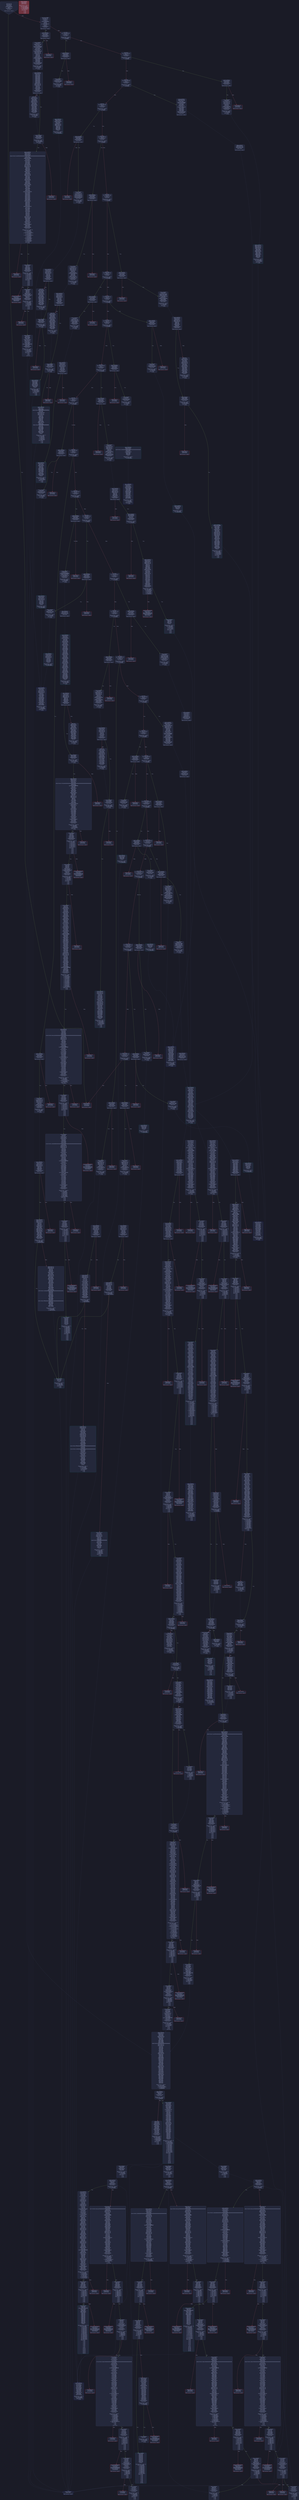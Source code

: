 digraph G {
    node [shape=box, style="filled, rounded", color="#565f89", fontcolor="#c0caf5", fontname="Helvetica", fillcolor="#24283b"];
    edge [color="#414868", fontcolor="#c0caf5", fontname="Helvetica"];
    bgcolor="#1a1b26";
    0 [ label = "[00] PUSH1 80
[02] PUSH1 40
[04] MSTORE
[05] PUSH1 04
[07] CALLDATASIZE
[08] LT
[09] PUSH2 013a
[0c] JUMPI

Stack size req: 0, sizeΔ: 0
" shape = invhouse]
    1 [ label = "[0d] PUSH4 ffffffff
[12] PUSH1 e0
[14] PUSH1 02
[16] EXP
[17] PUSH1 00
[19] CALLDATALOAD
[1a] DIV
[1b] AND
[1c] PUSH4 0963d4b7
[21] DUP2
[22] EQ
[23] PUSH2 013f
[26] JUMPI

Stack size req: 0, sizeΔ: 1
"]
    2 [ label = "[27] DUP1
[28] PUSH4 0d668818
[2d] EQ
[2e] PUSH2 0188
[31] JUMPI

Stack size req: 1, sizeΔ: 0
Entry->Op usage:
	0->45:EQ:1
"]
    3 [ label = "[32] DUP1
[33] PUSH4 14d0f1ba
[38] EQ
[39] PUSH2 01b9
[3c] JUMPI

Stack size req: 1, sizeΔ: 0
Entry->Op usage:
	0->56:EQ:1
"]
    4 [ label = "[3d] DUP1
[3e] PUSH4 15834ebd
[43] EQ
[44] PUSH2 01ee
[47] JUMPI

Stack size req: 1, sizeΔ: 0
Entry->Op usage:
	0->67:EQ:1
"]
    5 [ label = "[48] DUP1
[49] PUSH4 1e34c585
[4e] EQ
[4f] PUSH2 020d
[52] JUMPI

Stack size req: 1, sizeΔ: 0
Entry->Op usage:
	0->78:EQ:1
"]
    6 [ label = "[53] DUP1
[54] PUSH4 2bf6e0a5
[59] EQ
[5a] PUSH2 0228
[5d] JUMPI

Stack size req: 1, sizeΔ: 0
Entry->Op usage:
	0->89:EQ:1
"]
    7 [ label = "[5e] DUP1
[5f] PUSH4 4661bb98
[64] EQ
[65] PUSH2 024f
[68] JUMPI

Stack size req: 1, sizeΔ: 0
Entry->Op usage:
	0->100:EQ:1
"]
    8 [ label = "[69] DUP1
[6a] PUSH4 48ef5aa8
[6f] EQ
[70] PUSH2 0272
[73] JUMPI

Stack size req: 1, sizeΔ: 0
Entry->Op usage:
	0->111:EQ:1
"]
    9 [ label = "[74] DUP1
[75] PUSH4 4e3dc2f1
[7a] EQ
[7b] PUSH2 028c
[7e] JUMPI

Stack size req: 1, sizeΔ: 0
Entry->Op usage:
	0->122:EQ:1
"]
    10 [ label = "[7f] DUP1
[80] PUSH4 4efb023e
[85] EQ
[86] PUSH2 02b7
[89] JUMPI

Stack size req: 1, sizeΔ: 0
Entry->Op usage:
	0->133:EQ:1
"]
    11 [ label = "[8a] DUP1
[8b] PUSH4 522f6815
[90] EQ
[91] PUSH2 02e3
[94] JUMPI

Stack size req: 1, sizeΔ: 0
Entry->Op usage:
	0->144:EQ:1
"]
    12 [ label = "[95] DUP1
[96] PUSH4 678a1013
[9b] EQ
[9c] PUSH2 0307
[9f] JUMPI

Stack size req: 1, sizeΔ: 0
Entry->Op usage:
	0->155:EQ:1
"]
    13 [ label = "[a0] DUP1
[a1] PUSH4 6c81fd6d
[a6] EQ
[a7] PUSH2 031c
[aa] JUMPI

Stack size req: 1, sizeΔ: 0
Entry->Op usage:
	0->166:EQ:1
"]
    14 [ label = "[ab] DUP1
[ac] PUSH4 81b23042
[b1] EQ
[b2] PUSH2 033d
[b5] JUMPI

Stack size req: 1, sizeΔ: 0
Entry->Op usage:
	0->177:EQ:1
"]
    15 [ label = "[b6] DUP1
[b7] PUSH4 8da5cb5b
[bc] EQ
[bd] PUSH2 035f
[c0] JUMPI

Stack size req: 1, sizeΔ: 0
Entry->Op usage:
	0->188:EQ:1
"]
    16 [ label = "[c1] DUP1
[c2] PUSH4 94f6ba1c
[c7] EQ
[c8] PUSH2 0374
[cb] JUMPI

Stack size req: 1, sizeΔ: 0
Entry->Op usage:
	0->199:EQ:1
"]
    17 [ label = "[cc] DUP1
[cd] PUSH4 af4c14ee
[d2] EQ
[d3] PUSH2 03ba
[d6] JUMPI

Stack size req: 1, sizeΔ: 0
Entry->Op usage:
	0->210:EQ:1
"]
    18 [ label = "[d7] DUP1
[d8] PUSH4 b85d6275
[dd] EQ
[de] PUSH2 03e0
[e1] JUMPI

Stack size req: 1, sizeΔ: 0
Entry->Op usage:
	0->221:EQ:1
"]
    19 [ label = "[e2] DUP1
[e3] PUSH4 c0845e8a
[e8] EQ
[e9] PUSH2 0401
[ec] JUMPI

Stack size req: 1, sizeΔ: 0
Entry->Op usage:
	0->232:EQ:1
"]
    20 [ label = "[ed] DUP1
[ee] PUSH4 c10be521
[f3] EQ
[f4] PUSH2 042b
[f7] JUMPI

Stack size req: 1, sizeΔ: 0
Entry->Op usage:
	0->243:EQ:1
"]
    21 [ label = "[f8] DUP1
[f9] PUSH4 c8660a32
[fe] EQ
[ff] PUSH2 0440
[0102] JUMPI

Stack size req: 1, sizeΔ: 0
Entry->Op usage:
	0->254:EQ:1
"]
    22 [ label = "[0103] DUP1
[0104] PUSH4 d98e14bd
[0109] EQ
[010a] PUSH2 0467
[010d] JUMPI

Stack size req: 1, sizeΔ: 0
Entry->Op usage:
	0->265:EQ:1
"]
    23 [ label = "[010e] DUP1
[010f] PUSH4 da26663a
[0114] EQ
[0115] PUSH2 047c
[0118] JUMPI

Stack size req: 1, sizeΔ: 0
Entry->Op usage:
	0->276:EQ:1
"]
    24 [ label = "[0119] DUP1
[011a] PUSH4 e19bb964
[011f] EQ
[0120] PUSH2 04b5
[0123] JUMPI

Stack size req: 1, sizeΔ: 0
Entry->Op usage:
	0->287:EQ:1
"]
    25 [ label = "[0124] DUP1
[0125] PUSH4 ee4e4416
[012a] EQ
[012b] PUSH2 04ca
[012e] JUMPI

Stack size req: 1, sizeΔ: 0
Entry->Op usage:
	0->298:EQ:1
"]
    26 [ label = "[012f] DUP1
[0130] PUSH4 f2853292
[0135] EQ
[0136] PUSH2 04df
[0139] JUMPI

Stack size req: 1, sizeΔ: 0
Entry->Op usage:
	0->309:EQ:1
"]
    27 [ label = "[013a] JUMPDEST
[013b] PUSH1 00
[013d] DUP1
[013e] REVERT

Stack size req: 0, sizeΔ: 0
" color = "red"]
    28 [ label = "[013f] JUMPDEST
[0140] CALLVALUE
[0141] DUP1
[0142] ISZERO
[0143] PUSH2 014b
[0146] JUMPI

Stack size req: 0, sizeΔ: 1
"]
    29 [ label = "[0147] PUSH1 00
[0149] DUP1
[014a] REVERT

Stack size req: 0, sizeΔ: 0
" color = "red"]
    30 [ label = "[014b] JUMPDEST
[014c] POP
[014d] PUSH2 0176
[0150] PUSH1 04
[0152] DUP1
[0153] CALLDATALOAD
[0154] PUSH4 ffffffff
[0159] AND
[015a] SWAP1
[015b] PUSH1 24
[015d] DUP1
[015e] CALLDATALOAD
[015f] PUSH1 01
[0161] PUSH1 a0
[0163] PUSH1 02
[0165] EXP
[0166] SUB
[0167] AND
[0168] SWAP2
[0169] PUSH1 44
[016b] CALLDATALOAD
[016c] SWAP2
[016d] DUP3
[016e] ADD
[016f] SWAP2
[0170] ADD
[0171] CALLDATALOAD
[0172] PUSH2 0500
[0175] JUMP

Stack size req: 1, sizeΔ: 4
Entry->Op usage:
	0->332:POP:0
Entry->Exit:
	0->😵
"]
    31 [ label = "[0176] JUMPDEST
[0177] PUSH1 40
[0179] DUP1
[017a] MLOAD
[017b] SWAP2
[017c] DUP3
[017d] MSTORE
[017e] MLOAD
[017f] SWAP1
[0180] DUP2
[0181] SWAP1
[0182] SUB
[0183] PUSH1 20
[0185] ADD
[0186] SWAP1
[0187] RETURN

Stack size req: 1, sizeΔ: -1
Entry->Op usage:
	0->381:MSTORE:1
Entry->Exit:
	0->😵
" color = "darkblue"]
    32 [ label = "[0188] JUMPDEST
[0189] CALLVALUE
[018a] DUP1
[018b] ISZERO
[018c] PUSH2 0194
[018f] JUMPI

Stack size req: 0, sizeΔ: 1
"]
    33 [ label = "[0190] PUSH1 00
[0192] DUP1
[0193] REVERT

Stack size req: 0, sizeΔ: 0
" color = "red"]
    34 [ label = "[0194] JUMPDEST
[0195] POP
[0196] PUSH2 019d
[0199] PUSH2 0845
[019c] JUMP

Stack size req: 1, sizeΔ: 0
Entry->Op usage:
	0->405:POP:0
Entry->Exit:
	0->😵
"]
    35 [ label = "[019d] JUMPDEST
[019e] PUSH1 40
[01a0] DUP1
[01a1] MLOAD
[01a2] PUSH1 01
[01a4] PUSH1 a0
[01a6] PUSH1 02
[01a8] EXP
[01a9] SUB
[01aa] SWAP1
[01ab] SWAP3
[01ac] AND
[01ad] DUP3
[01ae] MSTORE
[01af] MLOAD
[01b0] SWAP1
[01b1] DUP2
[01b2] SWAP1
[01b3] SUB
[01b4] PUSH1 20
[01b6] ADD
[01b7] SWAP1
[01b8] RETURN

Stack size req: 1, sizeΔ: -1
Entry->Op usage:
	0->428:AND:0
	0->430:MSTORE:1
Entry->Exit:
	0->😵
" color = "darkblue"]
    36 [ label = "[01b9] JUMPDEST
[01ba] CALLVALUE
[01bb] DUP1
[01bc] ISZERO
[01bd] PUSH2 01c5
[01c0] JUMPI

Stack size req: 0, sizeΔ: 1
"]
    37 [ label = "[01c1] PUSH1 00
[01c3] DUP1
[01c4] REVERT

Stack size req: 0, sizeΔ: 0
" color = "red"]
    38 [ label = "[01c5] JUMPDEST
[01c6] POP
[01c7] PUSH2 01da
[01ca] PUSH1 01
[01cc] PUSH1 a0
[01ce] PUSH1 02
[01d0] EXP
[01d1] SUB
[01d2] PUSH1 04
[01d4] CALLDATALOAD
[01d5] AND
[01d6] PUSH2 0859
[01d9] JUMP

Stack size req: 1, sizeΔ: 1
Entry->Op usage:
	0->454:POP:0
Entry->Exit:
	0->😵
"]
    39 [ label = "[01da] JUMPDEST
[01db] PUSH1 40
[01dd] DUP1
[01de] MLOAD
[01df] SWAP2
[01e0] ISZERO
[01e1] ISZERO
[01e2] DUP3
[01e3] MSTORE
[01e4] MLOAD
[01e5] SWAP1
[01e6] DUP2
[01e7] SWAP1
[01e8] SUB
[01e9] PUSH1 20
[01eb] ADD
[01ec] SWAP1
[01ed] RETURN

Stack size req: 1, sizeΔ: -1
Entry->Op usage:
	0->480:ISZERO:0
Entry->Exit:
	0->😵
" color = "darkblue"]
    40 [ label = "[01ee] JUMPDEST
[01ef] PUSH2 020b
[01f2] PUSH1 04
[01f4] DUP1
[01f5] CALLDATALOAD
[01f6] PUSH4 ffffffff
[01fb] AND
[01fc] SWAP1
[01fd] PUSH1 24
[01ff] DUP1
[0200] CALLDATALOAD
[0201] SWAP1
[0202] DUP2
[0203] ADD
[0204] SWAP2
[0205] ADD
[0206] CALLDATALOAD
[0207] PUSH2 086e
[020a] JUMP

Stack size req: 0, sizeΔ: 4
"]
    41 [ label = "[020b] JUMPDEST
[020c] STOP

Stack size req: 0, sizeΔ: 0
" color = "darkblue"]
    42 [ label = "[020d] JUMPDEST
[020e] CALLVALUE
[020f] DUP1
[0210] ISZERO
[0211] PUSH2 0219
[0214] JUMPI

Stack size req: 0, sizeΔ: 1
"]
    43 [ label = "[0215] PUSH1 00
[0217] DUP1
[0218] REVERT

Stack size req: 0, sizeΔ: 0
" color = "red"]
    44 [ label = "[0219] JUMPDEST
[021a] POP
[021b] PUSH2 020b
[021e] PUSH1 04
[0220] CALLDATALOAD
[0221] PUSH1 24
[0223] CALLDATALOAD
[0224] PUSH2 0cdc
[0227] JUMP

Stack size req: 1, sizeΔ: 2
Entry->Op usage:
	0->538:POP:0
Entry->Exit:
	0->😵
"]
    45 [ label = "[0228] JUMPDEST
[0229] CALLVALUE
[022a] DUP1
[022b] ISZERO
[022c] PUSH2 0234
[022f] JUMPI

Stack size req: 0, sizeΔ: 1
"]
    46 [ label = "[0230] PUSH1 00
[0232] DUP1
[0233] REVERT

Stack size req: 0, sizeΔ: 0
" color = "red"]
    47 [ label = "[0234] JUMPDEST
[0235] POP
[0236] PUSH2 020b
[0239] PUSH1 01
[023b] PUSH1 a0
[023d] PUSH1 02
[023f] EXP
[0240] SUB
[0241] PUSH1 04
[0243] CALLDATALOAD
[0244] DUP2
[0245] AND
[0246] SWAP1
[0247] PUSH1 24
[0249] CALLDATALOAD
[024a] AND
[024b] PUSH2 0d20
[024e] JUMP

Stack size req: 1, sizeΔ: 2
Entry->Op usage:
	0->565:POP:0
Entry->Exit:
	0->😵
"]
    48 [ label = "[024f] JUMPDEST
[0250] CALLVALUE
[0251] DUP1
[0252] ISZERO
[0253] PUSH2 025b
[0256] JUMPI

Stack size req: 0, sizeΔ: 1
"]
    49 [ label = "[0257] PUSH1 00
[0259] DUP1
[025a] REVERT

Stack size req: 0, sizeΔ: 0
" color = "red"]
    50 [ label = "[025b] JUMPDEST
[025c] POP
[025d] PUSH2 020b
[0260] PUSH4 ffffffff
[0265] PUSH1 04
[0267] CALLDATALOAD
[0268] AND
[0269] PUSH1 24
[026b] CALLDATALOAD
[026c] ISZERO
[026d] ISZERO
[026e] PUSH2 0dab
[0271] JUMP

Stack size req: 1, sizeΔ: 2
Entry->Op usage:
	0->604:POP:0
Entry->Exit:
	0->😵
"]
    51 [ label = "[0272] JUMPDEST
[0273] CALLVALUE
[0274] DUP1
[0275] ISZERO
[0276] PUSH2 027e
[0279] JUMPI

Stack size req: 0, sizeΔ: 1
"]
    52 [ label = "[027a] PUSH1 00
[027c] DUP1
[027d] REVERT

Stack size req: 0, sizeΔ: 0
" color = "red"]
    53 [ label = "[027e] JUMPDEST
[027f] POP
[0280] PUSH2 020b
[0283] PUSH1 04
[0285] CALLDATALOAD
[0286] ISZERO
[0287] ISZERO
[0288] PUSH2 0e0c
[028b] JUMP

Stack size req: 1, sizeΔ: 1
Entry->Op usage:
	0->639:POP:0
Entry->Exit:
	0->😵
"]
    54 [ label = "[028c] JUMPDEST
[028d] CALLVALUE
[028e] DUP1
[028f] ISZERO
[0290] PUSH2 0298
[0293] JUMPI

Stack size req: 0, sizeΔ: 1
"]
    55 [ label = "[0294] PUSH1 00
[0296] DUP1
[0297] REVERT

Stack size req: 0, sizeΔ: 0
" color = "red"]
    56 [ label = "[0298] JUMPDEST
[0299] POP
[029a] PUSH2 02a1
[029d] PUSH2 0e36
[02a0] JUMP

Stack size req: 1, sizeΔ: 0
Entry->Op usage:
	0->665:POP:0
Entry->Exit:
	0->😵
"]
    57 [ label = "[02a1] JUMPDEST
[02a2] PUSH1 40
[02a4] DUP1
[02a5] MLOAD
[02a6] PUSH1 ff
[02a8] SWAP1
[02a9] SWAP3
[02aa] AND
[02ab] DUP3
[02ac] MSTORE
[02ad] MLOAD
[02ae] SWAP1
[02af] DUP2
[02b0] SWAP1
[02b1] SUB
[02b2] PUSH1 20
[02b4] ADD
[02b5] SWAP1
[02b6] RETURN

Stack size req: 1, sizeΔ: -1
Entry->Op usage:
	0->682:AND:0
	0->684:MSTORE:1
Entry->Exit:
	0->😵
" color = "darkblue"]
    58 [ label = "[02b7] JUMPDEST
[02b8] CALLVALUE
[02b9] DUP1
[02ba] ISZERO
[02bb] PUSH2 02c3
[02be] JUMPI

Stack size req: 0, sizeΔ: 1
"]
    59 [ label = "[02bf] PUSH1 00
[02c1] DUP1
[02c2] REVERT

Stack size req: 0, sizeΔ: 0
" color = "red"]
    60 [ label = "[02c3] JUMPDEST
[02c4] POP
[02c5] PUSH2 02cc
[02c8] PUSH2 0e3b
[02cb] JUMP

Stack size req: 1, sizeΔ: 0
Entry->Op usage:
	0->708:POP:0
Entry->Exit:
	0->😵
"]
    61 [ label = "[02cc] JUMPDEST
[02cd] PUSH1 40
[02cf] DUP1
[02d0] MLOAD
[02d1] PUSH2 ffff
[02d4] SWAP1
[02d5] SWAP3
[02d6] AND
[02d7] DUP3
[02d8] MSTORE
[02d9] MLOAD
[02da] SWAP1
[02db] DUP2
[02dc] SWAP1
[02dd] SUB
[02de] PUSH1 20
[02e0] ADD
[02e1] SWAP1
[02e2] RETURN

Stack size req: 1, sizeΔ: -1
Entry->Op usage:
	0->726:AND:0
	0->728:MSTORE:1
Entry->Exit:
	0->😵
" color = "darkblue"]
    62 [ label = "[02e3] JUMPDEST
[02e4] CALLVALUE
[02e5] DUP1
[02e6] ISZERO
[02e7] PUSH2 02ef
[02ea] JUMPI

Stack size req: 0, sizeΔ: 1
"]
    63 [ label = "[02eb] PUSH1 00
[02ed] DUP1
[02ee] REVERT

Stack size req: 0, sizeΔ: 0
" color = "red"]
    64 [ label = "[02ef] JUMPDEST
[02f0] POP
[02f1] PUSH2 020b
[02f4] PUSH1 01
[02f6] PUSH1 a0
[02f8] PUSH1 02
[02fa] EXP
[02fb] SUB
[02fc] PUSH1 04
[02fe] CALLDATALOAD
[02ff] AND
[0300] PUSH1 24
[0302] CALLDATALOAD
[0303] PUSH2 0e5d
[0306] JUMP

Stack size req: 1, sizeΔ: 2
Entry->Op usage:
	0->752:POP:0
Entry->Exit:
	0->😵
"]
    65 [ label = "[0307] JUMPDEST
[0308] CALLVALUE
[0309] DUP1
[030a] ISZERO
[030b] PUSH2 0313
[030e] JUMPI

Stack size req: 0, sizeΔ: 1
"]
    66 [ label = "[030f] PUSH1 00
[0311] DUP1
[0312] REVERT

Stack size req: 0, sizeΔ: 0
" color = "red"]
    67 [ label = "[0313] JUMPDEST
[0314] POP
[0315] PUSH2 019d
[0318] PUSH2 0ebd
[031b] JUMP

Stack size req: 1, sizeΔ: 0
Entry->Op usage:
	0->788:POP:0
Entry->Exit:
	0->😵
"]
    68 [ label = "[031c] JUMPDEST
[031d] CALLVALUE
[031e] DUP1
[031f] ISZERO
[0320] PUSH2 0328
[0323] JUMPI

Stack size req: 0, sizeΔ: 1
"]
    69 [ label = "[0324] PUSH1 00
[0326] DUP1
[0327] REVERT

Stack size req: 0, sizeΔ: 0
" color = "red"]
    70 [ label = "[0328] JUMPDEST
[0329] POP
[032a] PUSH2 020b
[032d] PUSH1 01
[032f] PUSH1 a0
[0331] PUSH1 02
[0333] EXP
[0334] SUB
[0335] PUSH1 04
[0337] CALLDATALOAD
[0338] AND
[0339] PUSH2 0ecc
[033c] JUMP

Stack size req: 1, sizeΔ: 1
Entry->Op usage:
	0->809:POP:0
Entry->Exit:
	0->😵
"]
    71 [ label = "[033d] JUMPDEST
[033e] CALLVALUE
[033f] DUP1
[0340] ISZERO
[0341] PUSH2 0349
[0344] JUMPI

Stack size req: 0, sizeΔ: 1
"]
    72 [ label = "[0345] PUSH1 00
[0347] DUP1
[0348] REVERT

Stack size req: 0, sizeΔ: 0
" color = "red"]
    73 [ label = "[0349] JUMPDEST
[034a] POP
[034b] PUSH2 020b
[034e] PUSH8 ffffffffffffffff
[0357] PUSH1 04
[0359] CALLDATALOAD
[035a] AND
[035b] PUSH2 0f72
[035e] JUMP

Stack size req: 1, sizeΔ: 1
Entry->Op usage:
	0->842:POP:0
Entry->Exit:
	0->😵
"]
    74 [ label = "[035f] JUMPDEST
[0360] CALLVALUE
[0361] DUP1
[0362] ISZERO
[0363] PUSH2 036b
[0366] JUMPI

Stack size req: 0, sizeΔ: 1
"]
    75 [ label = "[0367] PUSH1 00
[0369] DUP1
[036a] REVERT

Stack size req: 0, sizeΔ: 0
" color = "red"]
    76 [ label = "[036b] JUMPDEST
[036c] POP
[036d] PUSH2 019d
[0370] PUSH2 11f5
[0373] JUMP

Stack size req: 1, sizeΔ: 0
Entry->Op usage:
	0->876:POP:0
Entry->Exit:
	0->😵
"]
    77 [ label = "[0374] JUMPDEST
[0375] CALLVALUE
[0376] DUP1
[0377] ISZERO
[0378] PUSH2 0380
[037b] JUMPI

Stack size req: 0, sizeΔ: 1
"]
    78 [ label = "[037c] PUSH1 00
[037e] DUP1
[037f] REVERT

Stack size req: 0, sizeΔ: 0
" color = "red"]
    79 [ label = "[0380] JUMPDEST
[0381] POP
[0382] PUSH2 0392
[0385] PUSH4 ffffffff
[038a] PUSH1 04
[038c] CALLDATALOAD
[038d] AND
[038e] PUSH2 1204
[0391] JUMP

Stack size req: 1, sizeΔ: 1
Entry->Op usage:
	0->897:POP:0
Entry->Exit:
	0->😵
"]
    80 [ label = "[0392] JUMPDEST
[0393] PUSH1 40
[0395] DUP1
[0396] MLOAD
[0397] SWAP5
[0398] DUP6
[0399] MSTORE
[039a] PUSH1 20
[039c] DUP6
[039d] ADD
[039e] SWAP4
[039f] SWAP1
[03a0] SWAP4
[03a1] MSTORE
[03a2] DUP4
[03a3] DUP4
[03a4] ADD
[03a5] SWAP2
[03a6] SWAP1
[03a7] SWAP2
[03a8] MSTORE
[03a9] ISZERO
[03aa] ISZERO
[03ab] PUSH1 60
[03ad] DUP4
[03ae] ADD
[03af] MSTORE
[03b0] MLOAD
[03b1] SWAP1
[03b2] DUP2
[03b3] SWAP1
[03b4] SUB
[03b5] PUSH1 80
[03b7] ADD
[03b8] SWAP1
[03b9] RETURN

Stack size req: 4, sizeΔ: -4
Entry->Op usage:
	0->937:ISZERO:0
	1->936:MSTORE:1
	2->929:MSTORE:1
	3->921:MSTORE:1
Entry->Exit:
	0->😵
	1->😵
	2->😵
	3->😵
" color = "darkblue"]
    81 [ label = "[03ba] JUMPDEST
[03bb] CALLVALUE
[03bc] DUP1
[03bd] ISZERO
[03be] PUSH2 03c6
[03c1] JUMPI

Stack size req: 0, sizeΔ: 1
"]
    82 [ label = "[03c2] PUSH1 00
[03c4] DUP1
[03c5] REVERT

Stack size req: 0, sizeΔ: 0
" color = "red"]
    83 [ label = "[03c6] JUMPDEST
[03c7] POP
[03c8] PUSH2 020b
[03cb] PUSH1 01
[03cd] PUSH1 a0
[03cf] PUSH1 02
[03d1] EXP
[03d2] SUB
[03d3] PUSH1 04
[03d5] CALLDATALOAD
[03d6] AND
[03d7] PUSH1 24
[03d9] CALLDATALOAD
[03da] ISZERO
[03db] ISZERO
[03dc] PUSH2 12ed
[03df] JUMP

Stack size req: 1, sizeΔ: 2
Entry->Op usage:
	0->967:POP:0
Entry->Exit:
	0->😵
"]
    84 [ label = "[03e0] JUMPDEST
[03e1] CALLVALUE
[03e2] DUP1
[03e3] ISZERO
[03e4] PUSH2 03ec
[03e7] JUMPI

Stack size req: 0, sizeΔ: 1
"]
    85 [ label = "[03e8] PUSH1 00
[03ea] DUP1
[03eb] REVERT

Stack size req: 0, sizeΔ: 0
" color = "red"]
    86 [ label = "[03ec] JUMPDEST
[03ed] POP
[03ee] PUSH2 020b
[03f1] PUSH1 01
[03f3] PUSH1 a0
[03f5] PUSH1 02
[03f7] EXP
[03f8] SUB
[03f9] PUSH1 04
[03fb] CALLDATALOAD
[03fc] AND
[03fd] PUSH2 1351
[0400] JUMP

Stack size req: 1, sizeΔ: 1
Entry->Op usage:
	0->1005:POP:0
Entry->Exit:
	0->😵
"]
    87 [ label = "[0401] JUMPDEST
[0402] PUSH2 0176
[0405] PUSH1 04
[0407] DUP1
[0408] CALLDATALOAD
[0409] PUSH1 01
[040b] PUSH1 a0
[040d] PUSH1 02
[040f] EXP
[0410] SUB
[0411] AND
[0412] SWAP1
[0413] PUSH1 24
[0415] DUP1
[0416] CALLDATALOAD
[0417] PUSH4 ffffffff
[041c] AND
[041d] SWAP2
[041e] PUSH1 44
[0420] CALLDATALOAD
[0421] SWAP2
[0422] DUP3
[0423] ADD
[0424] SWAP2
[0425] ADD
[0426] CALLDATALOAD
[0427] PUSH2 13f7
[042a] JUMP

Stack size req: 0, sizeΔ: 5
"]
    88 [ label = "[042b] JUMPDEST
[042c] CALLVALUE
[042d] DUP1
[042e] ISZERO
[042f] PUSH2 0437
[0432] JUMPI

Stack size req: 0, sizeΔ: 1
"]
    89 [ label = "[0433] PUSH1 00
[0435] DUP1
[0436] REVERT

Stack size req: 0, sizeΔ: 0
" color = "red"]
    90 [ label = "[0437] JUMPDEST
[0438] POP
[0439] PUSH2 0176
[043c] PUSH2 189f
[043f] JUMP

Stack size req: 1, sizeΔ: 0
Entry->Op usage:
	0->1080:POP:0
Entry->Exit:
	0->😵
"]
    91 [ label = "[0440] JUMPDEST
[0441] CALLVALUE
[0442] DUP1
[0443] ISZERO
[0444] PUSH2 044c
[0447] JUMPI

Stack size req: 0, sizeΔ: 1
"]
    92 [ label = "[0448] PUSH1 00
[044a] DUP1
[044b] REVERT

Stack size req: 0, sizeΔ: 0
" color = "red"]
    93 [ label = "[044c] JUMPDEST
[044d] POP
[044e] PUSH2 0176
[0451] PUSH1 01
[0453] PUSH1 a0
[0455] PUSH1 02
[0457] EXP
[0458] SUB
[0459] PUSH1 04
[045b] CALLDATALOAD
[045c] AND
[045d] PUSH1 24
[045f] CALLDATALOAD
[0460] PUSH1 44
[0462] CALLDATALOAD
[0463] PUSH2 18a5
[0466] JUMP

Stack size req: 1, sizeΔ: 3
Entry->Op usage:
	0->1101:POP:0
Entry->Exit:
	0->😵
"]
    94 [ label = "[0467] JUMPDEST
[0468] CALLVALUE
[0469] DUP1
[046a] ISZERO
[046b] PUSH2 0473
[046e] JUMPI

Stack size req: 0, sizeΔ: 1
"]
    95 [ label = "[046f] PUSH1 00
[0471] DUP1
[0472] REVERT

Stack size req: 0, sizeΔ: 0
" color = "red"]
    96 [ label = "[0473] JUMPDEST
[0474] POP
[0475] PUSH2 02a1
[0478] PUSH2 194f
[047b] JUMP

Stack size req: 1, sizeΔ: 0
Entry->Op usage:
	0->1140:POP:0
Entry->Exit:
	0->😵
"]
    97 [ label = "[047c] JUMPDEST
[047d] CALLVALUE
[047e] DUP1
[047f] ISZERO
[0480] PUSH2 0488
[0483] JUMPI

Stack size req: 0, sizeΔ: 1
"]
    98 [ label = "[0484] PUSH1 00
[0486] DUP1
[0487] REVERT

Stack size req: 0, sizeΔ: 0
" color = "red"]
    99 [ label = "[0488] JUMPDEST
[0489] POP
[048a] PUSH2 049a
[048d] PUSH4 ffffffff
[0492] PUSH1 04
[0494] CALLDATALOAD
[0495] AND
[0496] PUSH2 1954
[0499] JUMP

Stack size req: 1, sizeΔ: 1
Entry->Op usage:
	0->1161:POP:0
Entry->Exit:
	0->😵
"]
    100 [ label = "[049a] JUMPDEST
[049b] PUSH1 40
[049d] DUP1
[049e] MLOAD
[049f] SWAP3
[04a0] ISZERO
[04a1] ISZERO
[04a2] DUP4
[04a3] MSTORE
[04a4] PUSH1 20
[04a6] DUP4
[04a7] ADD
[04a8] SWAP2
[04a9] SWAP1
[04aa] SWAP2
[04ab] MSTORE
[04ac] DUP1
[04ad] MLOAD
[04ae] SWAP2
[04af] DUP3
[04b0] SWAP1
[04b1] SUB
[04b2] ADD
[04b3] SWAP1
[04b4] RETURN

Stack size req: 2, sizeΔ: -2
Entry->Op usage:
	0->1195:MSTORE:1
	1->1184:ISZERO:0
Entry->Exit:
	0->😵
	1->😵
" color = "darkblue"]
    101 [ label = "[04b5] JUMPDEST
[04b6] CALLVALUE
[04b7] DUP1
[04b8] ISZERO
[04b9] PUSH2 04c1
[04bc] JUMPI

Stack size req: 0, sizeΔ: 1
"]
    102 [ label = "[04bd] PUSH1 00
[04bf] DUP1
[04c0] REVERT

Stack size req: 0, sizeΔ: 0
" color = "red"]
    103 [ label = "[04c1] JUMPDEST
[04c2] POP
[04c3] PUSH2 0176
[04c6] PUSH2 1a92
[04c9] JUMP

Stack size req: 1, sizeΔ: 0
Entry->Op usage:
	0->1218:POP:0
Entry->Exit:
	0->😵
"]
    104 [ label = "[04ca] JUMPDEST
[04cb] CALLVALUE
[04cc] DUP1
[04cd] ISZERO
[04ce] PUSH2 04d6
[04d1] JUMPI

Stack size req: 0, sizeΔ: 1
"]
    105 [ label = "[04d2] PUSH1 00
[04d4] DUP1
[04d5] REVERT

Stack size req: 0, sizeΔ: 0
" color = "red"]
    106 [ label = "[04d6] JUMPDEST
[04d7] POP
[04d8] PUSH2 01da
[04db] PUSH2 1a98
[04de] JUMP

Stack size req: 1, sizeΔ: 0
Entry->Op usage:
	0->1239:POP:0
Entry->Exit:
	0->😵
"]
    107 [ label = "[04df] JUMPDEST
[04e0] CALLVALUE
[04e1] DUP1
[04e2] ISZERO
[04e3] PUSH2 04eb
[04e6] JUMPI

Stack size req: 0, sizeΔ: 1
"]
    108 [ label = "[04e7] PUSH1 00
[04e9] DUP1
[04ea] REVERT

Stack size req: 0, sizeΔ: 0
" color = "red"]
    109 [ label = "[04eb] JUMPDEST
[04ec] POP
[04ed] PUSH2 020b
[04f0] PUSH1 01
[04f2] PUSH1 a0
[04f4] PUSH1 02
[04f6] EXP
[04f7] SUB
[04f8] PUSH1 04
[04fa] CALLDATALOAD
[04fb] AND
[04fc] PUSH2 1aa1
[04ff] JUMP

Stack size req: 1, sizeΔ: 1
Entry->Op usage:
	0->1260:POP:0
Entry->Exit:
	0->😵
"]
    110 [ label = "[0500] JUMPDEST
[0501] PUSH1 00
[0503] DUP1
[0504] SLOAD
[0505] DUP2
[0506] SWAP1
[0507] DUP2
[0508] SWAP1
[0509] DUP2
[050a] SWAP1
[050b] DUP2
[050c] SWAP1
[050d] DUP2
[050e] SWAP1
[050f] PUSH1 01
[0511] PUSH1 a0
[0513] PUSH1 02
[0515] EXP
[0516] SUB
[0517] AND
[0518] CALLER
[0519] EQ
[051a] DUP1
[051b] PUSH2 0539
[051e] JUMPI

Stack size req: 0, sizeΔ: 7
"]
    111 [ label = "[051f] POP
[0520] CALLER
[0521] PUSH1 00
[0523] SWAP1
[0524] DUP2
[0525] MSTORE
[0526] PUSH1 01
[0528] PUSH1 20
[052a] DUP2
[052b] SWAP1
[052c] MSTORE
[052d] PUSH1 40
[052f] SWAP1
[0530] SWAP2
[0531] SHA3
[0532] SLOAD
[0533] PUSH1 ff
[0535] AND
[0536] ISZERO
[0537] ISZERO
[0538] EQ

Stack size req: 1, sizeΔ: 0
Entry->Op usage:
	0->1311:POP:0
Entry->Exit:
	0->😵
"]
    112 [ label = "[0539] JUMPDEST
[053a] ISZERO
[053b] ISZERO
[053c] PUSH2 0544
[053f] JUMPI

Stack size req: 1, sizeΔ: -1
Entry->Op usage:
	0->1338:ISZERO:0
Entry->Exit:
	0->😵
"]
    113 [ label = "[0540] PUSH1 00
[0542] DUP1
[0543] REVERT

Stack size req: 0, sizeΔ: 0
" color = "red"]
    114 [ label = "[0544] JUMPDEST
[0545] PUSH1 02
[0547] SLOAD
[0548] PUSH1 40
[054a] MLOAD
[054b] PUSH32 fc4d20f500000000000000000000000000000000000000000000000000000000
[056c] DUP2
[056d] MSTORE
[056e] PUSH4 ffffffff
[0573] DUP13
[0574] AND
[0575] PUSH1 04
[0577] DUP3
[0578] ADD
[0579] SWAP1
[057a] DUP2
[057b] MSTORE
[057c] PUSH1 01
[057e] PUSH1 a0
[0580] PUSH1 02
[0582] EXP
[0583] SUB
[0584] DUP13
[0585] DUP2
[0586] AND
[0587] PUSH1 24
[0589] DUP5
[058a] ADD
[058b] MSTORE
[058c] PUSH1 60
[058e] PUSH1 44
[0590] DUP5
[0591] ADD
[0592] SWAP1
[0593] DUP2
[0594] MSTORE
[0595] PUSH1 64
[0597] DUP5
[0598] ADD
[0599] DUP13
[059a] SWAP1
[059b] MSTORE
[059c] PUSH2 0100
[059f] SWAP1
[05a0] SWAP5
[05a1] DIV
[05a2] AND
[05a3] SWAP8
[05a4] POP
[05a5] DUP8
[05a6] SWAP3
[05a7] PUSH4 fc4d20f5
[05ac] SWAP3
[05ad] DUP15
[05ae] SWAP3
[05af] DUP15
[05b0] SWAP3
[05b1] DUP15
[05b2] SWAP3
[05b3] DUP15
[05b4] SWAP3
[05b5] SWAP2
[05b6] SWAP1
[05b7] PUSH1 84
[05b9] ADD
[05ba] DUP5
[05bb] DUP5
[05bc] DUP1
[05bd] DUP3
[05be] DUP5
[05bf] CALLDATACOPY
[05c0] DUP3
[05c1] ADD
[05c2] SWAP2
[05c3] POP
[05c4] POP
[05c5] SWAP6
[05c6] POP
[05c7] POP
[05c8] POP
[05c9] POP
[05ca] POP
[05cb] POP
[05cc] PUSH1 20
[05ce] PUSH1 40
[05d0] MLOAD
[05d1] DUP1
[05d2] DUP4
[05d3] SUB
[05d4] DUP2
[05d5] PUSH1 00
[05d7] DUP8
[05d8] DUP1
[05d9] EXTCODESIZE
[05da] ISZERO
[05db] DUP1
[05dc] ISZERO
[05dd] PUSH2 05e5
[05e0] JUMPI

Stack size req: 10, sizeΔ: 10
Entry->Op usage:
	4->1444:POP:0
	6->1435:MSTORE:1
	6->1471:CALLDATACOPY:2
	6->1473:ADD:1
	6->1481:POP:0
	7->1471:CALLDATACOPY:1
	7->1476:POP:0
	7->1482:POP:0
	8->1414:AND:1
	8->1419:MSTORE:1
	8->1483:POP:0
	9->1396:AND:0
	9->1403:MSTORE:1
	9->1478:POP:0
Entry->Exit:
	4->😵
"]
    115 [ label = "[05e1] PUSH1 00
[05e3] DUP1
[05e4] REVERT

Stack size req: 0, sizeΔ: 0
" color = "red"]
    116 [ label = "[05e5] JUMPDEST
[05e6] POP
[05e7] GAS
[05e8] CALL
[05e9] ISZERO
[05ea] DUP1
[05eb] ISZERO
[05ec] PUSH2 05f9
[05ef] JUMPI

Stack size req: 7, sizeΔ: -6
Entry->Op usage:
	0->1510:POP:0
	1->1512:CALL:1
	2->1512:CALL:2
	3->1512:CALL:3
	4->1512:CALL:4
	5->1512:CALL:5
	6->1512:CALL:6
Entry->Exit:
	0->😵
	1->😵
	2->😵
	3->😵
	4->😵
	5->😵
	6->😵
"]
    117 [ label = "[05f0] RETURNDATASIZE
[05f1] PUSH1 00
[05f3] DUP1
[05f4] RETURNDATACOPY
[05f5] RETURNDATASIZE
[05f6] PUSH1 00
[05f8] REVERT

Stack size req: 0, sizeΔ: 0
" color = "red"]
    118 [ label = "[05f9] JUMPDEST
[05fa] POP
[05fb] POP
[05fc] POP
[05fd] POP
[05fe] PUSH1 40
[0600] MLOAD
[0601] RETURNDATASIZE
[0602] PUSH1 20
[0604] DUP2
[0605] LT
[0606] ISZERO
[0607] PUSH2 060f
[060a] JUMPI

Stack size req: 4, sizeΔ: -2
Entry->Op usage:
	0->1530:POP:0
	1->1531:POP:0
	2->1532:POP:0
	3->1533:POP:0
Entry->Exit:
	0->😵
	1->😵
	2->😵
	3->😵
"]
    119 [ label = "[060b] PUSH1 00
[060d] DUP1
[060e] REVERT

Stack size req: 0, sizeΔ: 0
" color = "red"]
    120 [ label = "[060f] JUMPDEST
[0610] POP
[0611] MLOAD
[0612] SWAP4
[0613] POP
[0614] PUSH2 062c
[0617] DUP10
[0618] PUSH1 00
[061a] NOT
[061b] NUMBER
[061c] ADD
[061d] PUSH8 ffffffffffffffff
[0626] DUP8
[0627] AND
[0628] PUSH2 18a5
[062b] JUMP

Stack size req: 11, sizeΔ: 2
Entry->Op usage:
	0->1552:POP:0
	1->1553:MLOAD:0
	5->1555:POP:0
Entry->Exit:
	0->😵
	1->😵
	5->😵
	10->2, 12
"]
    121 [ label = "[062c] JUMPDEST
[062d] SWAP2
[062e] POP
[062f] PUSH1 00
[0631] SWAP1
[0632] POP

Stack size req: 3, sizeΔ: -1
Entry->Op usage:
	1->1586:POP:0
	2->1582:POP:0
Entry->Exit:
	0->1
	1->😵
	2->😵
"]
    122 [ label = "[0633] JUMPDEST
[0634] PUSH1 06
[0636] DUP2
[0637] LT
[0638] ISZERO
[0639] PUSH2 0799
[063c] JUMPI

Stack size req: 1, sizeΔ: 0
Entry->Op usage:
	0->1591:LT:0
"]
    123 [ label = "[063d] PUSH1 40
[063f] DUP1
[0640] MLOAD
[0641] PUSH32 62b21ad700000000000000000000000000000000000000000000000000000000
[0662] DUP2
[0663] MSTORE
[0664] PUSH1 02
[0666] PUSH1 04
[0668] DUP3
[0669] ADD
[066a] MSTORE
[066b] PUSH4 ffffffff
[0670] DUP13
[0671] AND
[0672] PUSH1 24
[0674] DUP3
[0675] ADD
[0676] MSTORE
[0677] PUSH1 44
[0679] DUP2
[067a] ADD
[067b] DUP4
[067c] SWAP1
[067d] MSTORE
[067e] SWAP1
[067f] MLOAD
[0680] PUSH1 64
[0682] SWAP4
[0683] DUP5
[0684] SWAP1
[0685] DIV
[0686] SWAP4
[0687] PUSH1 01
[0689] PUSH1 a0
[068b] PUSH1 02
[068d] EXP
[068e] SUB
[068f] DUP9
[0690] AND
[0691] SWAP3
[0692] PUSH4 62b21ad7
[0697] SWAP3
[0698] DUP2
[0699] DUP4
[069a] ADD
[069b] SWAP3
[069c] PUSH1 20
[069e] SWAP3
[069f] DUP3
[06a0] SWAP1
[06a1] SUB
[06a2] ADD
[06a3] DUP2
[06a4] PUSH1 00
[06a6] DUP8
[06a7] DUP1
[06a8] EXTCODESIZE
[06a9] ISZERO
[06aa] DUP1
[06ab] ISZERO
[06ac] PUSH2 06b4
[06af] JUMPI

Stack size req: 10, sizeΔ: 10
Entry->Op usage:
	0->1661:MSTORE:1
	1->1669:DIV:0
	4->1680:AND:0
	4->1704:EXTCODESIZE:0
	9->1649:AND:0
	9->1654:MSTORE:1
Entry->Exit:
	1->😵
	4->1, 9, 14
"]
    124 [ label = "[06b0] PUSH1 00
[06b2] DUP1
[06b3] REVERT

Stack size req: 0, sizeΔ: 0
" color = "red"]
    125 [ label = "[06b4] JUMPDEST
[06b5] POP
[06b6] GAS
[06b7] CALL
[06b8] ISZERO
[06b9] DUP1
[06ba] ISZERO
[06bb] PUSH2 06c8
[06be] JUMPI

Stack size req: 7, sizeΔ: -6
Entry->Op usage:
	0->1717:POP:0
	1->1719:CALL:1
	2->1719:CALL:2
	3->1719:CALL:3
	4->1719:CALL:4
	5->1719:CALL:5
	6->1719:CALL:6
Entry->Exit:
	0->😵
	1->😵
	2->😵
	3->😵
	4->😵
	5->😵
	6->😵
"]
    126 [ label = "[06bf] RETURNDATASIZE
[06c0] PUSH1 00
[06c2] DUP1
[06c3] RETURNDATACOPY
[06c4] RETURNDATASIZE
[06c5] PUSH1 00
[06c7] REVERT

Stack size req: 0, sizeΔ: 0
" color = "red"]
    127 [ label = "[06c8] JUMPDEST
[06c9] POP
[06ca] POP
[06cb] POP
[06cc] POP
[06cd] PUSH1 40
[06cf] MLOAD
[06d0] RETURNDATASIZE
[06d1] PUSH1 20
[06d3] DUP2
[06d4] LT
[06d5] ISZERO
[06d6] PUSH2 06de
[06d9] JUMPI

Stack size req: 4, sizeΔ: -2
Entry->Op usage:
	0->1737:POP:0
	1->1738:POP:0
	2->1739:POP:0
	3->1740:POP:0
Entry->Exit:
	0->😵
	1->😵
	2->😵
	3->😵
"]
    128 [ label = "[06da] PUSH1 00
[06dc] DUP1
[06dd] REVERT

Stack size req: 0, sizeΔ: 0
" color = "red"]
    129 [ label = "[06de] JUMPDEST
[06df] POP
[06e0] MLOAD
[06e1] PUSH1 40
[06e3] DUP1
[06e4] MLOAD
[06e5] PUSH32 26bda73900000000000000000000000000000000000000000000000000000000
[0706] DUP2
[0707] MSTORE
[0708] PUSH1 03
[070a] PUSH1 04
[070c] DUP3
[070d] ADD
[070e] MSTORE
[070f] PUSH8 ffffffffffffffff
[0718] DUP8
[0719] AND
[071a] PUSH1 24
[071c] DUP3
[071d] ADD
[071e] MSTORE
[071f] PUSH1 1f
[0721] DUP6
[0722] AND
[0723] SWAP1
[0724] SWAP3
[0725] ADD
[0726] PUSH1 ff
[0728] DUP2
[0729] AND
[072a] PUSH1 44
[072c] DUP5
[072d] ADD
[072e] MSTORE
[072f] SWAP1
[0730] MLOAD
[0731] SWAP1
[0732] SWAP5
[0733] POP
[0734] PUSH1 01
[0736] PUSH1 a0
[0738] PUSH1 02
[073a] EXP
[073b] SUB
[073c] DUP8
[073d] AND
[073e] SWAP2
[073f] PUSH4 26bda739
[0744] SWAP2
[0745] PUSH1 64
[0747] DUP1
[0748] DUP4
[0749] ADD
[074a] SWAP3
[074b] PUSH1 20
[074d] SWAP3
[074e] SWAP2
[074f] SWAP1
[0750] DUP3
[0751] SWAP1
[0752] SUB
[0753] ADD
[0754] DUP2
[0755] PUSH1 00
[0757] DUP8
[0758] DUP1
[0759] EXTCODESIZE
[075a] ISZERO
[075b] DUP1
[075c] ISZERO
[075d] PUSH2 0765
[0760] JUMPI

Stack size req: 7, sizeΔ: 8
Entry->Op usage:
	0->1759:POP:0
	1->1760:MLOAD:0
	3->1826:AND:0
	3->1829:ADD:1
	4->1843:POP:0
	5->1817:AND:0
	5->1822:MSTORE:1
	6->1853:AND:0
	6->1881:EXTCODESIZE:0
Entry->Exit:
	0->😵
	1->😵
	4->😵
	6->1, 9, 14
"]
    130 [ label = "[0761] PUSH1 00
[0763] DUP1
[0764] REVERT

Stack size req: 0, sizeΔ: 0
" color = "red"]
    131 [ label = "[0765] JUMPDEST
[0766] POP
[0767] GAS
[0768] CALL
[0769] ISZERO
[076a] DUP1
[076b] ISZERO
[076c] PUSH2 0779
[076f] JUMPI

Stack size req: 7, sizeΔ: -6
Entry->Op usage:
	0->1894:POP:0
	1->1896:CALL:1
	2->1896:CALL:2
	3->1896:CALL:3
	4->1896:CALL:4
	5->1896:CALL:5
	6->1896:CALL:6
Entry->Exit:
	0->😵
	1->😵
	2->😵
	3->😵
	4->😵
	5->😵
	6->😵
"]
    132 [ label = "[0770] RETURNDATASIZE
[0771] PUSH1 00
[0773] DUP1
[0774] RETURNDATACOPY
[0775] RETURNDATASIZE
[0776] PUSH1 00
[0778] REVERT

Stack size req: 0, sizeΔ: 0
" color = "red"]
    133 [ label = "[0779] JUMPDEST
[077a] POP
[077b] POP
[077c] POP
[077d] POP
[077e] PUSH1 40
[0780] MLOAD
[0781] RETURNDATASIZE
[0782] PUSH1 20
[0784] DUP2
[0785] LT
[0786] ISZERO
[0787] PUSH2 078f
[078a] JUMPI

Stack size req: 4, sizeΔ: -2
Entry->Op usage:
	0->1914:POP:0
	1->1915:POP:0
	2->1916:POP:0
	3->1917:POP:0
Entry->Exit:
	0->😵
	1->😵
	2->😵
	3->😵
"]
    134 [ label = "[078b] PUSH1 00
[078d] DUP1
[078e] REVERT

Stack size req: 0, sizeΔ: 0
" color = "red"]
    135 [ label = "[078f] JUMPDEST
[0790] POP
[0791] POP
[0792] PUSH1 01
[0794] ADD
[0795] PUSH2 0633
[0798] JUMP

Stack size req: 3, sizeΔ: -2
Entry->Op usage:
	0->1936:POP:0
	1->1937:POP:0
	2->1940:ADD:1
Entry->Exit:
	0->😵
	1->😵
	2->😵
"]
    136 [ label = "[0799] JUMPDEST
[079a] PUSH1 03
[079c] SLOAD
[079d] PUSH1 40
[079f] DUP1
[07a0] MLOAD
[07a1] PUSH32 c463b00800000000000000000000000000000000000000000000000000000000
[07c2] DUP2
[07c3] MSTORE
[07c4] PUSH1 00
[07c6] PUSH1 04
[07c8] DUP3
[07c9] ADD
[07ca] DUP2
[07cb] SWAP1
[07cc] MSTORE
[07cd] PUSH1 01
[07cf] PUSH1 a0
[07d1] PUSH1 02
[07d3] EXP
[07d4] SUB
[07d5] DUP14
[07d6] DUP2
[07d7] AND
[07d8] PUSH1 24
[07da] DUP5
[07db] ADD
[07dc] MSTORE
[07dd] PUSH8 ffffffffffffffff
[07e6] DUP10
[07e7] AND
[07e8] PUSH1 44
[07ea] DUP5
[07eb] ADD
[07ec] MSTORE
[07ed] SWAP3
[07ee] MLOAD
[07ef] SWAP3
[07f0] SWAP1
[07f1] SWAP4
[07f2] AND
[07f3] SWAP3
[07f4] PUSH4 c463b008
[07f9] SWAP3
[07fa] PUSH1 64
[07fc] DUP1
[07fd] DUP5
[07fe] ADD
[07ff] SWAP4
[0800] DUP3
[0801] SWAP1
[0802] SUB
[0803] ADD
[0804] DUP2
[0805] DUP4
[0806] DUP8
[0807] DUP1
[0808] EXTCODESIZE
[0809] ISZERO
[080a] DUP1
[080b] ISZERO
[080c] PUSH2 0814
[080f] JUMPI

Stack size req: 9, sizeΔ: 10
Entry->Op usage:
	3->2023:AND:0
	3->2028:MSTORE:1
	8->2007:AND:1
	8->2012:MSTORE:1
"]
    137 [ label = "[0810] PUSH1 00
[0812] DUP1
[0813] REVERT

Stack size req: 0, sizeΔ: 0
" color = "red"]
    138 [ label = "[0814] JUMPDEST
[0815] POP
[0816] GAS
[0817] CALL
[0818] ISZERO
[0819] DUP1
[081a] ISZERO
[081b] PUSH2 0828
[081e] JUMPI

Stack size req: 7, sizeΔ: -6
Entry->Op usage:
	0->2069:POP:0
	1->2071:CALL:1
	2->2071:CALL:2
	3->2071:CALL:3
	4->2071:CALL:4
	5->2071:CALL:5
	6->2071:CALL:6
Entry->Exit:
	0->😵
	1->😵
	2->😵
	3->😵
	4->😵
	5->😵
	6->😵
"]
    139 [ label = "[081f] RETURNDATASIZE
[0820] PUSH1 00
[0822] DUP1
[0823] RETURNDATACOPY
[0824] RETURNDATASIZE
[0825] PUSH1 00
[0827] REVERT

Stack size req: 0, sizeΔ: 0
" color = "red"]
    140 [ label = "[0828] JUMPDEST
[0829] POP
[082a] POP
[082b] PUSH8 ffffffffffffffff
[0834] SWAP1
[0835] SWAP6
[0836] AND
[0837] SWAP12
[0838] SWAP11
[0839] POP
[083a] POP
[083b] POP
[083c] POP
[083d] POP
[083e] POP
[083f] POP
[0840] POP
[0841] POP
[0842] POP
[0843] POP
[0844] JUMP
Indirect!

Stack size req: 15, sizeΔ: -14
Entry->Op usage:
	0->2089:POP:0
	1->2090:POP:0
	2->2110:POP:0
	3->2106:POP:0
	4->2107:POP:0
	5->2108:POP:0
	6->2109:POP:0
	7->2102:AND:0
	8->2111:POP:0
	9->2112:POP:0
	10->2113:POP:0
	11->2114:POP:0
	12->2115:POP:0
	13->2105:POP:0
	14->2116:JUMP:0
Entry->Exit:
	0->😵
	1->😵
	2->😵
	3->😵
	4->😵
	5->😵
	6->😵
	7->0
	8->😵
	9->😵
	10->😵
	11->😵
	12->😵
	13->😵
	14->😵
" color = "teal"]
    141 [ label = "[0845] JUMPDEST
[0846] PUSH1 02
[0848] SLOAD
[0849] PUSH2 0100
[084c] SWAP1
[084d] DIV
[084e] PUSH1 01
[0850] PUSH1 a0
[0852] PUSH1 02
[0854] EXP
[0855] SUB
[0856] AND
[0857] DUP2
[0858] JUMP
Indirect!

Stack size req: 1, sizeΔ: 1
Entry->Op usage:
	0->2136:JUMP:0
" color = "teal"]
    142 [ label = "[0859] JUMPDEST
[085a] PUSH1 01
[085c] PUSH1 20
[085e] MSTORE
[085f] PUSH1 00
[0861] SWAP1
[0862] DUP2
[0863] MSTORE
[0864] PUSH1 40
[0866] SWAP1
[0867] SHA3
[0868] SLOAD
[0869] PUSH1 ff
[086b] AND
[086c] DUP2
[086d] JUMP
Indirect!

Stack size req: 2, sizeΔ: 0
Entry->Op usage:
	0->2147:MSTORE:1
	1->2157:JUMP:0
Entry->Exit:
	0->😵
" color = "teal"]
    143 [ label = "[086e] JUMPDEST
[086f] PUSH1 00
[0871] PUSH2 0878
[0874] PUSH2 1af4
[0877] JUMP

Stack size req: 0, sizeΔ: 2
"]
    144 [ label = "[0878] JUMPDEST
[0879] PUSH1 02
[087b] SLOAD
[087c] PUSH1 00
[087e] SWAP1
[087f] DUP2
[0880] SWAP1
[0881] DUP2
[0882] SWAP1
[0883] DUP2
[0884] SWAP1
[0885] DUP2
[0886] SWAP1
[0887] PUSH1 ff
[0889] AND
[088a] ISZERO
[088b] PUSH2 0893
[088e] JUMPI

Stack size req: 0, sizeΔ: 5
"]
    145 [ label = "[088f] PUSH1 00
[0891] DUP1
[0892] REVERT

Stack size req: 0, sizeΔ: 0
" color = "red"]
    146 [ label = "[0893] JUMPDEST
[0894] PUSH1 02
[0896] SLOAD
[0897] PUSH1 40
[0899] DUP1
[089a] MLOAD
[089b] PUSH1 e2
[089d] PUSH1 02
[089f] EXP
[08a0] PUSH4 274a72b1
[08a5] MUL
[08a6] DUP2
[08a7] MSTORE
[08a8] PUSH4 ffffffff
[08ad] DUP14
[08ae] AND
[08af] PUSH1 04
[08b1] DUP3
[08b2] ADD
[08b3] MSTORE
[08b4] SWAP1
[08b5] MLOAD
[08b6] PUSH2 0100
[08b9] SWAP1
[08ba] SWAP3
[08bb] DIV
[08bc] PUSH1 01
[08be] PUSH1 a0
[08c0] PUSH1 02
[08c2] EXP
[08c3] SUB
[08c4] AND
[08c5] SWAP9
[08c6] POP
[08c7] DUP9
[08c8] SWAP2
[08c9] PUSH4 9d29cac4
[08ce] SWAP2
[08cf] PUSH1 24
[08d1] DUP1
[08d2] DUP3
[08d3] ADD
[08d4] SWAP3
[08d5] PUSH1 a0
[08d7] SWAP3
[08d8] SWAP1
[08d9] SWAP2
[08da] SWAP1
[08db] DUP3
[08dc] SWAP1
[08dd] SUB
[08de] ADD
[08df] DUP2
[08e0] PUSH1 00
[08e2] DUP8
[08e3] DUP1
[08e4] EXTCODESIZE
[08e5] ISZERO
[08e6] DUP1
[08e7] ISZERO
[08e8] PUSH2 08f0
[08eb] JUMPI

Stack size req: 10, sizeΔ: 10
Entry->Op usage:
	6->2246:POP:0
	9->2222:AND:0
	9->2227:MSTORE:1
Entry->Exit:
	6->😵
"]
    147 [ label = "[08ec] PUSH1 00
[08ee] DUP1
[08ef] REVERT

Stack size req: 0, sizeΔ: 0
" color = "red"]
    148 [ label = "[08f0] JUMPDEST
[08f1] POP
[08f2] GAS
[08f3] CALL
[08f4] ISZERO
[08f5] DUP1
[08f6] ISZERO
[08f7] PUSH2 0904
[08fa] JUMPI

Stack size req: 7, sizeΔ: -6
Entry->Op usage:
	0->2289:POP:0
	1->2291:CALL:1
	2->2291:CALL:2
	3->2291:CALL:3
	4->2291:CALL:4
	5->2291:CALL:5
	6->2291:CALL:6
Entry->Exit:
	0->😵
	1->😵
	2->😵
	3->😵
	4->😵
	5->😵
	6->😵
"]
    149 [ label = "[08fb] RETURNDATASIZE
[08fc] PUSH1 00
[08fe] DUP1
[08ff] RETURNDATACOPY
[0900] RETURNDATASIZE
[0901] PUSH1 00
[0903] REVERT

Stack size req: 0, sizeΔ: 0
" color = "red"]
    150 [ label = "[0904] JUMPDEST
[0905] POP
[0906] POP
[0907] POP
[0908] POP
[0909] PUSH1 40
[090b] MLOAD
[090c] RETURNDATASIZE
[090d] PUSH1 a0
[090f] DUP2
[0910] LT
[0911] ISZERO
[0912] PUSH2 091a
[0915] JUMPI

Stack size req: 4, sizeΔ: -2
Entry->Op usage:
	0->2309:POP:0
	1->2310:POP:0
	2->2311:POP:0
	3->2312:POP:0
Entry->Exit:
	0->😵
	1->😵
	2->😵
	3->😵
"]
    151 [ label = "[0916] PUSH1 00
[0918] DUP1
[0919] REVERT

Stack size req: 0, sizeΔ: 0
" color = "red"]
    152 [ label = "[091a] JUMPDEST
[091b] POP
[091c] DUP1
[091d] MLOAD
[091e] PUSH1 20
[0920] DUP1
[0921] DUP4
[0922] ADD
[0923] MLOAD
[0924] PUSH1 40
[0926] DUP1
[0927] DUP6
[0928] ADD
[0929] MLOAD
[092a] PUSH1 60
[092c] DUP1
[092d] DUP8
[092e] ADD
[092f] MLOAD
[0930] PUSH1 80
[0932] SWAP8
[0933] DUP9
[0934] ADD
[0935] MLOAD
[0936] ISZERO
[0937] ISZERO
[0938] SWAP8
[0939] DUP15
[093a] ADD
[093b] SWAP8
[093c] SWAP1
[093d] SWAP8
[093e] MSTORE
[093f] PUSH4 ffffffff
[0944] SWAP7
[0945] DUP8
[0946] AND
[0947] SWAP1
[0948] DUP14
[0949] ADD
[094a] MSTORE
[094b] SWAP1
[094c] DUP12
[094d] ADD
[094e] MSTORE
[094f] SWAP1
[0950] DUP10
[0951] ADD
[0952] MSTORE
[0953] AND
[0954] DUP1
[0955] DUP8
[0956] MSTORE
[0957] ISZERO
[0958] DUP1
[0959] PUSH2 0964
[095c] JUMPI

Stack size req: 8, sizeΔ: -1
Entry->Op usage:
	0->2331:POP:0
	1->2333:MLOAD:0
	1->2338:ADD:0
	1->2344:ADD:0
	1->2350:ADD:0
	1->2356:ADD:1
	7->2362:ADD:0
	7->2377:ADD:0
	7->2381:ADD:0
	7->2385:ADD:0
	7->2390:MSTORE:0
Entry->Exit:
	0->😵
	1->😵
"]
    153 [ label = "[095d] POP
[095e] PUSH1 80
[0960] DUP7
[0961] ADD
[0962] MLOAD
[0963] ISZERO

Stack size req: 7, sizeΔ: 0
Entry->Op usage:
	0->2397:POP:0
	6->2401:ADD:0
Entry->Exit:
	0->😵
"]
    154 [ label = "[0964] JUMPDEST
[0965] ISZERO
[0966] PUSH2 096e
[0969] JUMPI

Stack size req: 1, sizeΔ: -1
Entry->Op usage:
	0->2405:ISZERO:0
Entry->Exit:
	0->😵
"]
    155 [ label = "[096a] PUSH1 00
[096c] DUP1
[096d] REVERT

Stack size req: 0, sizeΔ: 0
" color = "red"]
    156 [ label = "[096e] JUMPDEST
[096f] DUP6
[0970] PUSH1 20
[0972] ADD
[0973] MLOAD
[0974] SWAP5
[0975] POP
[0976] PUSH1 00
[0978] DUP7
[0979] PUSH1 60
[097b] ADD
[097c] MLOAD
[097d] PUSH4 ffffffff
[0982] AND
[0983] GT
[0984] ISZERO
[0985] PUSH2 09ae
[0988] JUMPI

Stack size req: 6, sizeΔ: 0
Entry->Op usage:
	4->2421:POP:0
	5->2418:ADD:1
	5->2427:ADD:1
Entry->Exit:
	4->😵
"]
    157 [ label = "[0989] PUSH1 07
[098b] SLOAD
[098c] PUSH1 01
[098e] DUP8
[098f] PUSH1 60
[0991] ADD
[0992] MLOAD
[0993] SUB
[0994] PUSH4 ffffffff
[0999] AND
[099a] DUP8
[099b] PUSH1 20
[099d] ADD
[099e] MLOAD
[099f] MUL
[09a0] DUP2
[09a1] ISZERO
[09a2] ISZERO
[09a3] PUSH2 09a8
[09a6] JUMPI

Stack size req: 6, sizeΔ: 2
Entry->Op usage:
	5->2449:ADD:1
	5->2461:ADD:1
"]
    158 [ label = "[09a7] INVALID

Stack size req: 0, sizeΔ: 0
" color = "red"]
    159 [ label = "[09a8] JUMPDEST
[09a9] DIV
[09aa] DUP6
[09ab] ADD
[09ac] SWAP5
[09ad] POP

Stack size req: 7, sizeΔ: -2
Entry->Op usage:
	0->2473:DIV:0
	1->2473:DIV:1
	6->2475:ADD:0
	6->2477:POP:0
Entry->Exit:
	0->😵
	1->😵
	6->😵
"]
    160 [ label = "[09ae] JUMPDEST
[09af] DUP5
[09b0] CALLVALUE
[09b1] LT
[09b2] ISZERO
[09b3] PUSH2 09bb
[09b6] JUMPI

Stack size req: 5, sizeΔ: 0
Entry->Op usage:
	4->2481:LT:1
"]
    161 [ label = "[09b7] PUSH1 00
[09b9] DUP1
[09ba] REVERT

Stack size req: 0, sizeΔ: 0
" color = "red"]
    162 [ label = "[09bb] JUMPDEST
[09bc] PUSH1 40
[09be] MLOAD
[09bf] PUSH32 fc4d20f500000000000000000000000000000000000000000000000000000000
[09e0] DUP2
[09e1] MSTORE
[09e2] PUSH4 ffffffff
[09e7] DUP12
[09e8] AND
[09e9] PUSH1 04
[09eb] DUP3
[09ec] ADD
[09ed] SWAP1
[09ee] DUP2
[09ef] MSTORE
[09f0] CALLER
[09f1] PUSH1 24
[09f3] DUP4
[09f4] ADD
[09f5] DUP2
[09f6] SWAP1
[09f7] MSTORE
[09f8] PUSH1 60
[09fa] PUSH1 44
[09fc] DUP5
[09fd] ADD
[09fe] SWAP1
[09ff] DUP2
[0a00] MSTORE
[0a01] PUSH1 64
[0a03] DUP5
[0a04] ADD
[0a05] DUP13
[0a06] SWAP1
[0a07] MSTORE
[0a08] PUSH1 01
[0a0a] PUSH1 a0
[0a0c] PUSH1 02
[0a0e] EXP
[0a0f] SUB
[0a10] DUP12
[0a11] AND
[0a12] SWAP4
[0a13] PUSH4 fc4d20f5
[0a18] SWAP4
[0a19] DUP16
[0a1a] SWAP4
[0a1b] SWAP3
[0a1c] DUP16
[0a1d] SWAP3
[0a1e] DUP16
[0a1f] SWAP3
[0a20] SWAP2
[0a21] SWAP1
[0a22] PUSH1 84
[0a24] ADD
[0a25] DUP5
[0a26] DUP5
[0a27] DUP1
[0a28] DUP3
[0a29] DUP5
[0a2a] CALLDATACOPY
[0a2b] DUP3
[0a2c] ADD
[0a2d] SWAP2
[0a2e] POP
[0a2f] POP
[0a30] SWAP6
[0a31] POP
[0a32] POP
[0a33] POP
[0a34] POP
[0a35] POP
[0a36] POP
[0a37] PUSH1 20
[0a39] PUSH1 40
[0a3b] MLOAD
[0a3c] DUP1
[0a3d] DUP4
[0a3e] SUB
[0a3f] DUP2
[0a40] PUSH1 00
[0a42] DUP8
[0a43] DUP1
[0a44] EXTCODESIZE
[0a45] ISZERO
[0a46] DUP1
[0a47] ISZERO
[0a48] PUSH2 0a50
[0a4b] JUMPI

Stack size req: 10, sizeΔ: 10
Entry->Op usage:
	6->2577:AND:0
	6->2628:EXTCODESIZE:0
	7->2567:MSTORE:1
	7->2602:CALLDATACOPY:2
	7->2604:ADD:1
	7->2612:POP:0
	8->2602:CALLDATACOPY:1
	8->2607:POP:0
	8->2613:POP:0
	9->2536:AND:0
	9->2543:MSTORE:1
	9->2609:POP:0
Entry->Exit:
	6->1, 9, 16
"]
    163 [ label = "[0a4c] PUSH1 00
[0a4e] DUP1
[0a4f] REVERT

Stack size req: 0, sizeΔ: 0
" color = "red"]
    164 [ label = "[0a50] JUMPDEST
[0a51] POP
[0a52] GAS
[0a53] CALL
[0a54] ISZERO
[0a55] DUP1
[0a56] ISZERO
[0a57] PUSH2 0a64
[0a5a] JUMPI

Stack size req: 7, sizeΔ: -6
Entry->Op usage:
	0->2641:POP:0
	1->2643:CALL:1
	2->2643:CALL:2
	3->2643:CALL:3
	4->2643:CALL:4
	5->2643:CALL:5
	6->2643:CALL:6
Entry->Exit:
	0->😵
	1->😵
	2->😵
	3->😵
	4->😵
	5->😵
	6->😵
"]
    165 [ label = "[0a5b] RETURNDATASIZE
[0a5c] PUSH1 00
[0a5e] DUP1
[0a5f] RETURNDATACOPY
[0a60] RETURNDATASIZE
[0a61] PUSH1 00
[0a63] REVERT

Stack size req: 0, sizeΔ: 0
" color = "red"]
    166 [ label = "[0a64] JUMPDEST
[0a65] POP
[0a66] POP
[0a67] POP
[0a68] POP
[0a69] PUSH1 40
[0a6b] MLOAD
[0a6c] RETURNDATASIZE
[0a6d] PUSH1 20
[0a6f] DUP2
[0a70] LT
[0a71] ISZERO
[0a72] PUSH2 0a7a
[0a75] JUMPI

Stack size req: 4, sizeΔ: -2
Entry->Op usage:
	0->2661:POP:0
	1->2662:POP:0
	2->2663:POP:0
	3->2664:POP:0
Entry->Exit:
	0->😵
	1->😵
	2->😵
	3->😵
"]
    167 [ label = "[0a76] PUSH1 00
[0a78] DUP1
[0a79] REVERT

Stack size req: 0, sizeΔ: 0
" color = "red"]
    168 [ label = "[0a7a] JUMPDEST
[0a7b] POP
[0a7c] MLOAD
[0a7d] SWAP4
[0a7e] POP
[0a7f] PUSH2 0a97
[0a82] CALLER
[0a83] PUSH1 00
[0a85] NOT
[0a86] NUMBER
[0a87] ADD
[0a88] PUSH8 ffffffffffffffff
[0a91] DUP8
[0a92] AND
[0a93] PUSH2 18a5
[0a96] JUMP

Stack size req: 6, sizeΔ: 2
Entry->Op usage:
	0->2683:POP:0
	1->2684:MLOAD:0
	5->2686:POP:0
Entry->Exit:
	0->😵
	1->😵
	5->😵
"]
    169 [ label = "[0a97] JUMPDEST
[0a98] SWAP2
[0a99] POP
[0a9a] PUSH1 00
[0a9c] SWAP1
[0a9d] POP

Stack size req: 3, sizeΔ: -1
Entry->Op usage:
	1->2717:POP:0
	2->2713:POP:0
Entry->Exit:
	0->1
	1->😵
	2->😵
"]
    170 [ label = "[0a9e] JUMPDEST
[0a9f] PUSH1 06
[0aa1] DUP2
[0aa2] LT
[0aa3] ISZERO
[0aa4] PUSH2 0c04
[0aa7] JUMPI

Stack size req: 1, sizeΔ: 0
Entry->Op usage:
	0->2722:LT:0
"]
    171 [ label = "[0aa8] PUSH1 40
[0aaa] DUP1
[0aab] MLOAD
[0aac] PUSH32 62b21ad700000000000000000000000000000000000000000000000000000000
[0acd] DUP2
[0ace] MSTORE
[0acf] PUSH1 02
[0ad1] PUSH1 04
[0ad3] DUP3
[0ad4] ADD
[0ad5] MSTORE
[0ad6] PUSH4 ffffffff
[0adb] DUP13
[0adc] AND
[0add] PUSH1 24
[0adf] DUP3
[0ae0] ADD
[0ae1] MSTORE
[0ae2] PUSH1 44
[0ae4] DUP2
[0ae5] ADD
[0ae6] DUP4
[0ae7] SWAP1
[0ae8] MSTORE
[0ae9] SWAP1
[0aea] MLOAD
[0aeb] PUSH1 64
[0aed] SWAP4
[0aee] DUP5
[0aef] SWAP1
[0af0] DIV
[0af1] SWAP4
[0af2] PUSH1 01
[0af4] PUSH1 a0
[0af6] PUSH1 02
[0af8] EXP
[0af9] SUB
[0afa] DUP11
[0afb] AND
[0afc] SWAP3
[0afd] PUSH4 62b21ad7
[0b02] SWAP3
[0b03] DUP2
[0b04] DUP4
[0b05] ADD
[0b06] SWAP3
[0b07] PUSH1 20
[0b09] SWAP3
[0b0a] DUP3
[0b0b] SWAP1
[0b0c] SUB
[0b0d] ADD
[0b0e] DUP2
[0b0f] PUSH1 00
[0b11] DUP8
[0b12] DUP1
[0b13] EXTCODESIZE
[0b14] ISZERO
[0b15] DUP1
[0b16] ISZERO
[0b17] PUSH2 0b1f
[0b1a] JUMPI

Stack size req: 10, sizeΔ: 10
Entry->Op usage:
	0->2792:MSTORE:1
	1->2800:DIV:0
	6->2811:AND:0
	6->2835:EXTCODESIZE:0
	9->2780:AND:0
	9->2785:MSTORE:1
Entry->Exit:
	1->😵
	6->1, 9, 16
"]
    172 [ label = "[0b1b] PUSH1 00
[0b1d] DUP1
[0b1e] REVERT

Stack size req: 0, sizeΔ: 0
" color = "red"]
    173 [ label = "[0b1f] JUMPDEST
[0b20] POP
[0b21] GAS
[0b22] CALL
[0b23] ISZERO
[0b24] DUP1
[0b25] ISZERO
[0b26] PUSH2 0b33
[0b29] JUMPI

Stack size req: 7, sizeΔ: -6
Entry->Op usage:
	0->2848:POP:0
	1->2850:CALL:1
	2->2850:CALL:2
	3->2850:CALL:3
	4->2850:CALL:4
	5->2850:CALL:5
	6->2850:CALL:6
Entry->Exit:
	0->😵
	1->😵
	2->😵
	3->😵
	4->😵
	5->😵
	6->😵
"]
    174 [ label = "[0b2a] RETURNDATASIZE
[0b2b] PUSH1 00
[0b2d] DUP1
[0b2e] RETURNDATACOPY
[0b2f] RETURNDATASIZE
[0b30] PUSH1 00
[0b32] REVERT

Stack size req: 0, sizeΔ: 0
" color = "red"]
    175 [ label = "[0b33] JUMPDEST
[0b34] POP
[0b35] POP
[0b36] POP
[0b37] POP
[0b38] PUSH1 40
[0b3a] MLOAD
[0b3b] RETURNDATASIZE
[0b3c] PUSH1 20
[0b3e] DUP2
[0b3f] LT
[0b40] ISZERO
[0b41] PUSH2 0b49
[0b44] JUMPI

Stack size req: 4, sizeΔ: -2
Entry->Op usage:
	0->2868:POP:0
	1->2869:POP:0
	2->2870:POP:0
	3->2871:POP:0
Entry->Exit:
	0->😵
	1->😵
	2->😵
	3->😵
"]
    176 [ label = "[0b45] PUSH1 00
[0b47] DUP1
[0b48] REVERT

Stack size req: 0, sizeΔ: 0
" color = "red"]
    177 [ label = "[0b49] JUMPDEST
[0b4a] POP
[0b4b] MLOAD
[0b4c] PUSH1 40
[0b4e] DUP1
[0b4f] MLOAD
[0b50] PUSH32 26bda73900000000000000000000000000000000000000000000000000000000
[0b71] DUP2
[0b72] MSTORE
[0b73] PUSH1 03
[0b75] PUSH1 04
[0b77] DUP3
[0b78] ADD
[0b79] MSTORE
[0b7a] PUSH8 ffffffffffffffff
[0b83] DUP8
[0b84] AND
[0b85] PUSH1 24
[0b87] DUP3
[0b88] ADD
[0b89] MSTORE
[0b8a] PUSH1 1f
[0b8c] DUP6
[0b8d] AND
[0b8e] SWAP1
[0b8f] SWAP3
[0b90] ADD
[0b91] PUSH1 ff
[0b93] DUP2
[0b94] AND
[0b95] PUSH1 44
[0b97] DUP5
[0b98] ADD
[0b99] MSTORE
[0b9a] SWAP1
[0b9b] MLOAD
[0b9c] SWAP1
[0b9d] SWAP5
[0b9e] POP
[0b9f] PUSH1 01
[0ba1] PUSH1 a0
[0ba3] PUSH1 02
[0ba5] EXP
[0ba6] SUB
[0ba7] DUP10
[0ba8] AND
[0ba9] SWAP2
[0baa] PUSH4 26bda739
[0baf] SWAP2
[0bb0] PUSH1 64
[0bb2] DUP1
[0bb3] DUP4
[0bb4] ADD
[0bb5] SWAP3
[0bb6] PUSH1 20
[0bb8] SWAP3
[0bb9] SWAP2
[0bba] SWAP1
[0bbb] DUP3
[0bbc] SWAP1
[0bbd] SUB
[0bbe] ADD
[0bbf] DUP2
[0bc0] PUSH1 00
[0bc2] DUP8
[0bc3] DUP1
[0bc4] EXTCODESIZE
[0bc5] ISZERO
[0bc6] DUP1
[0bc7] ISZERO
[0bc8] PUSH2 0bd0
[0bcb] JUMPI

Stack size req: 9, sizeΔ: 8
Entry->Op usage:
	0->2890:POP:0
	1->2891:MLOAD:0
	3->2957:AND:0
	3->2960:ADD:1
	4->2974:POP:0
	5->2948:AND:0
	5->2953:MSTORE:1
	8->2984:AND:0
	8->3012:EXTCODESIZE:0
Entry->Exit:
	0->😵
	1->😵
	4->😵
	8->1, 9, 16
"]
    178 [ label = "[0bcc] PUSH1 00
[0bce] DUP1
[0bcf] REVERT

Stack size req: 0, sizeΔ: 0
" color = "red"]
    179 [ label = "[0bd0] JUMPDEST
[0bd1] POP
[0bd2] GAS
[0bd3] CALL
[0bd4] ISZERO
[0bd5] DUP1
[0bd6] ISZERO
[0bd7] PUSH2 0be4
[0bda] JUMPI

Stack size req: 7, sizeΔ: -6
Entry->Op usage:
	0->3025:POP:0
	1->3027:CALL:1
	2->3027:CALL:2
	3->3027:CALL:3
	4->3027:CALL:4
	5->3027:CALL:5
	6->3027:CALL:6
Entry->Exit:
	0->😵
	1->😵
	2->😵
	3->😵
	4->😵
	5->😵
	6->😵
"]
    180 [ label = "[0bdb] RETURNDATASIZE
[0bdc] PUSH1 00
[0bde] DUP1
[0bdf] RETURNDATACOPY
[0be0] RETURNDATASIZE
[0be1] PUSH1 00
[0be3] REVERT

Stack size req: 0, sizeΔ: 0
" color = "red"]
    181 [ label = "[0be4] JUMPDEST
[0be5] POP
[0be6] POP
[0be7] POP
[0be8] POP
[0be9] PUSH1 40
[0beb] MLOAD
[0bec] RETURNDATASIZE
[0bed] PUSH1 20
[0bef] DUP2
[0bf0] LT
[0bf1] ISZERO
[0bf2] PUSH2 0bfa
[0bf5] JUMPI

Stack size req: 4, sizeΔ: -2
Entry->Op usage:
	0->3045:POP:0
	1->3046:POP:0
	2->3047:POP:0
	3->3048:POP:0
Entry->Exit:
	0->😵
	1->😵
	2->😵
	3->😵
"]
    182 [ label = "[0bf6] PUSH1 00
[0bf8] DUP1
[0bf9] REVERT

Stack size req: 0, sizeΔ: 0
" color = "red"]
    183 [ label = "[0bfa] JUMPDEST
[0bfb] POP
[0bfc] POP
[0bfd] PUSH1 01
[0bff] ADD
[0c00] PUSH2 0a9e
[0c03] JUMP

Stack size req: 3, sizeΔ: -2
Entry->Op usage:
	0->3067:POP:0
	1->3068:POP:0
	2->3071:ADD:1
Entry->Exit:
	0->😵
	1->😵
	2->😵
"]
    184 [ label = "[0c04] JUMPDEST
[0c05] PUSH1 03
[0c07] SLOAD
[0c08] PUSH1 40
[0c0a] DUP1
[0c0b] MLOAD
[0c0c] PUSH32 c463b00800000000000000000000000000000000000000000000000000000000
[0c2d] DUP2
[0c2e] MSTORE
[0c2f] PUSH1 00
[0c31] PUSH1 04
[0c33] DUP3
[0c34] ADD
[0c35] DUP2
[0c36] SWAP1
[0c37] MSTORE
[0c38] CALLER
[0c39] PUSH1 24
[0c3b] DUP4
[0c3c] ADD
[0c3d] MSTORE
[0c3e] PUSH8 ffffffffffffffff
[0c47] DUP9
[0c48] AND
[0c49] PUSH1 44
[0c4b] DUP4
[0c4c] ADD
[0c4d] MSTORE
[0c4e] SWAP2
[0c4f] MLOAD
[0c50] PUSH1 01
[0c52] PUSH1 a0
[0c54] PUSH1 02
[0c56] EXP
[0c57] SUB
[0c58] SWAP1
[0c59] SWAP4
[0c5a] AND
[0c5b] SWAP3
[0c5c] PUSH4 c463b008
[0c61] SWAP3
[0c62] PUSH1 64
[0c64] DUP1
[0c65] DUP5
[0c66] ADD
[0c67] SWAP4
[0c68] SWAP2
[0c69] SWAP3
[0c6a] SWAP2
[0c6b] DUP3
[0c6c] SWAP1
[0c6d] SUB
[0c6e] ADD
[0c6f] DUP2
[0c70] DUP4
[0c71] DUP8
[0c72] DUP1
[0c73] EXTCODESIZE
[0c74] ISZERO
[0c75] DUP1
[0c76] ISZERO
[0c77] PUSH2 0c7f
[0c7a] JUMPI

Stack size req: 4, sizeΔ: 10
Entry->Op usage:
	3->3144:AND:0
	3->3149:MSTORE:1
"]
    185 [ label = "[0c7b] PUSH1 00
[0c7d] DUP1
[0c7e] REVERT

Stack size req: 0, sizeΔ: 0
" color = "red"]
    186 [ label = "[0c7f] JUMPDEST
[0c80] POP
[0c81] GAS
[0c82] CALL
[0c83] ISZERO
[0c84] DUP1
[0c85] ISZERO
[0c86] PUSH2 0c93
[0c89] JUMPI

Stack size req: 7, sizeΔ: -6
Entry->Op usage:
	0->3200:POP:0
	1->3202:CALL:1
	2->3202:CALL:2
	3->3202:CALL:3
	4->3202:CALL:4
	5->3202:CALL:5
	6->3202:CALL:6
Entry->Exit:
	0->😵
	1->😵
	2->😵
	3->😵
	4->😵
	5->😵
	6->😵
"]
    187 [ label = "[0c8a] RETURNDATASIZE
[0c8b] PUSH1 00
[0c8d] DUP1
[0c8e] RETURNDATACOPY
[0c8f] RETURNDATASIZE
[0c90] PUSH1 00
[0c92] REVERT

Stack size req: 0, sizeΔ: 0
" color = "red"]
    188 [ label = "[0c93] JUMPDEST
[0c94] POP
[0c95] POP
[0c96] POP
[0c97] POP
[0c98] DUP5
[0c99] CALLVALUE
[0c9a] GT
[0c9b] ISZERO
[0c9c] PUSH2 0cd0
[0c9f] JUMPI

Stack size req: 9, sizeΔ: -4
Entry->Op usage:
	0->3220:POP:0
	1->3221:POP:0
	2->3222:POP:0
	3->3223:POP:0
	8->3226:GT:1
Entry->Exit:
	0->😵
	1->😵
	2->😵
	3->😵
"]
    189 [ label = "[0ca0] PUSH1 40
[0ca2] MLOAD
[0ca3] CALLER
[0ca4] SWAP1
[0ca5] CALLVALUE
[0ca6] DUP8
[0ca7] SWAP1
[0ca8] SUB
[0ca9] DUP1
[0caa] ISZERO
[0cab] PUSH2 08fc
[0cae] MUL
[0caf] SWAP2
[0cb0] PUSH1 00
[0cb2] DUP2
[0cb3] DUP2
[0cb4] DUP2
[0cb5] DUP6
[0cb6] DUP9
[0cb7] DUP9
[0cb8] CALL
[0cb9] SWAP4
[0cba] POP
[0cbb] POP
[0cbc] POP
[0cbd] POP
[0cbe] ISZERO
[0cbf] DUP1
[0cc0] ISZERO
[0cc1] PUSH2 0cce
[0cc4] JUMPI

Stack size req: 5, sizeΔ: 1
Entry->Op usage:
	4->3240:SUB:1
"]
    190 [ label = "[0cc5] RETURNDATASIZE
[0cc6] PUSH1 00
[0cc8] DUP1
[0cc9] RETURNDATACOPY
[0cca] RETURNDATASIZE
[0ccb] PUSH1 00
[0ccd] REVERT

Stack size req: 0, sizeΔ: 0
" color = "red"]
    191 [ label = "[0cce] JUMPDEST
[0ccf] POP

Stack size req: 1, sizeΔ: -1
Entry->Op usage:
	0->3279:POP:0
Entry->Exit:
	0->😵
"]
    192 [ label = "[0cd0] JUMPDEST
[0cd1] POP
[0cd2] POP
[0cd3] POP
[0cd4] POP
[0cd5] POP
[0cd6] POP
[0cd7] POP
[0cd8] POP
[0cd9] POP
[0cda] POP
[0cdb] JUMP
Indirect!

Stack size req: 11, sizeΔ: -11
Entry->Op usage:
	0->3281:POP:0
	1->3282:POP:0
	2->3283:POP:0
	3->3284:POP:0
	4->3285:POP:0
	5->3286:POP:0
	6->3287:POP:0
	7->3288:POP:0
	8->3289:POP:0
	9->3290:POP:0
	10->3291:JUMP:0
Entry->Exit:
	0->😵
	1->😵
	2->😵
	3->😵
	4->😵
	5->😵
	6->😵
	7->😵
	8->😵
	9->😵
	10->😵
" color = "teal"]
    193 [ label = "[0cdc] JUMPDEST
[0cdd] PUSH1 00
[0cdf] SLOAD
[0ce0] PUSH1 01
[0ce2] PUSH1 a0
[0ce4] PUSH1 02
[0ce6] EXP
[0ce7] SUB
[0ce8] AND
[0ce9] CALLER
[0cea] EQ
[0ceb] DUP1
[0cec] PUSH2 0d0a
[0cef] JUMPI

Stack size req: 0, sizeΔ: 1
"]
    194 [ label = "[0cf0] POP
[0cf1] CALLER
[0cf2] PUSH1 00
[0cf4] SWAP1
[0cf5] DUP2
[0cf6] MSTORE
[0cf7] PUSH1 01
[0cf9] PUSH1 20
[0cfb] DUP2
[0cfc] SWAP1
[0cfd] MSTORE
[0cfe] PUSH1 40
[0d00] SWAP1
[0d01] SWAP2
[0d02] SHA3
[0d03] SLOAD
[0d04] PUSH1 ff
[0d06] AND
[0d07] ISZERO
[0d08] ISZERO
[0d09] EQ

Stack size req: 1, sizeΔ: 0
Entry->Op usage:
	0->3312:POP:0
Entry->Exit:
	0->😵
"]
    195 [ label = "[0d0a] JUMPDEST
[0d0b] ISZERO
[0d0c] ISZERO
[0d0d] PUSH2 0d15
[0d10] JUMPI

Stack size req: 1, sizeΔ: -1
Entry->Op usage:
	0->3339:ISZERO:0
Entry->Exit:
	0->😵
"]
    196 [ label = "[0d11] PUSH1 00
[0d13] DUP1
[0d14] REVERT

Stack size req: 0, sizeΔ: 0
" color = "red"]
    197 [ label = "[0d15] JUMPDEST
[0d16] PUSH1 06
[0d18] SWAP2
[0d19] SWAP1
[0d1a] SWAP2
[0d1b] SSTORE
[0d1c] PUSH1 07
[0d1e] SSTORE
[0d1f] JUMP
Indirect!

Stack size req: 3, sizeΔ: -3
Entry->Op usage:
	0->3358:SSTORE:1
	1->3355:SSTORE:1
	2->3359:JUMP:0
Entry->Exit:
	0->😵
	1->😵
	2->😵
" color = "teal"]
    198 [ label = "[0d20] JUMPDEST
[0d21] PUSH1 00
[0d23] SLOAD
[0d24] PUSH1 01
[0d26] PUSH1 a0
[0d28] PUSH1 02
[0d2a] EXP
[0d2b] SUB
[0d2c] AND
[0d2d] CALLER
[0d2e] EQ
[0d2f] DUP1
[0d30] PUSH2 0d4e
[0d33] JUMPI

Stack size req: 0, sizeΔ: 1
"]
    199 [ label = "[0d34] POP
[0d35] CALLER
[0d36] PUSH1 00
[0d38] SWAP1
[0d39] DUP2
[0d3a] MSTORE
[0d3b] PUSH1 01
[0d3d] PUSH1 20
[0d3f] DUP2
[0d40] SWAP1
[0d41] MSTORE
[0d42] PUSH1 40
[0d44] SWAP1
[0d45] SWAP2
[0d46] SHA3
[0d47] SLOAD
[0d48] PUSH1 ff
[0d4a] AND
[0d4b] ISZERO
[0d4c] ISZERO
[0d4d] EQ

Stack size req: 1, sizeΔ: 0
Entry->Op usage:
	0->3380:POP:0
Entry->Exit:
	0->😵
"]
    200 [ label = "[0d4e] JUMPDEST
[0d4f] ISZERO
[0d50] ISZERO
[0d51] PUSH2 0d59
[0d54] JUMPI

Stack size req: 1, sizeΔ: -1
Entry->Op usage:
	0->3407:ISZERO:0
Entry->Exit:
	0->😵
"]
    201 [ label = "[0d55] PUSH1 00
[0d57] DUP1
[0d58] REVERT

Stack size req: 0, sizeΔ: 0
" color = "red"]
    202 [ label = "[0d59] JUMPDEST
[0d5a] PUSH1 02
[0d5c] DUP1
[0d5d] SLOAD
[0d5e] PUSH21 ffffffffffffffffffffffffffffffffffffffff00
[0d74] NOT
[0d75] AND
[0d76] PUSH2 0100
[0d79] PUSH1 01
[0d7b] PUSH1 a0
[0d7d] PUSH1 02
[0d7f] EXP
[0d80] SUB
[0d81] SWAP5
[0d82] DUP6
[0d83] AND
[0d84] MUL
[0d85] OR
[0d86] SWAP1
[0d87] SSTORE
[0d88] PUSH1 03
[0d8a] DUP1
[0d8b] SLOAD
[0d8c] PUSH20 ffffffffffffffffffffffffffffffffffffffff
[0da1] NOT
[0da2] AND
[0da3] SWAP2
[0da4] SWAP1
[0da5] SWAP3
[0da6] AND
[0da7] OR
[0da8] SWAP1
[0da9] SSTORE
[0daa] JUMP
Indirect!

Stack size req: 3, sizeΔ: -3
Entry->Op usage:
	0->3494:AND:1
	0->3495:OR:0
	1->3459:AND:1
	1->3460:MUL:0
	2->3498:JUMP:0
Entry->Exit:
	0->😵
	1->😵
	2->😵
" color = "teal"]
    203 [ label = "[0dab] JUMPDEST
[0dac] PUSH1 00
[0dae] SLOAD
[0daf] PUSH1 01
[0db1] PUSH1 a0
[0db3] PUSH1 02
[0db5] EXP
[0db6] SUB
[0db7] AND
[0db8] CALLER
[0db9] EQ
[0dba] DUP1
[0dbb] PUSH2 0dd9
[0dbe] JUMPI

Stack size req: 0, sizeΔ: 1
"]
    204 [ label = "[0dbf] POP
[0dc0] CALLER
[0dc1] PUSH1 00
[0dc3] SWAP1
[0dc4] DUP2
[0dc5] MSTORE
[0dc6] PUSH1 01
[0dc8] PUSH1 20
[0dca] DUP2
[0dcb] SWAP1
[0dcc] MSTORE
[0dcd] PUSH1 40
[0dcf] SWAP1
[0dd0] SWAP2
[0dd1] SHA3
[0dd2] SLOAD
[0dd3] PUSH1 ff
[0dd5] AND
[0dd6] ISZERO
[0dd7] ISZERO
[0dd8] EQ

Stack size req: 1, sizeΔ: 0
Entry->Op usage:
	0->3519:POP:0
Entry->Exit:
	0->😵
"]
    205 [ label = "[0dd9] JUMPDEST
[0dda] ISZERO
[0ddb] ISZERO
[0ddc] PUSH2 0de4
[0ddf] JUMPI

Stack size req: 1, sizeΔ: -1
Entry->Op usage:
	0->3546:ISZERO:0
Entry->Exit:
	0->😵
"]
    206 [ label = "[0de0] PUSH1 00
[0de2] DUP1
[0de3] REVERT

Stack size req: 0, sizeΔ: 0
" color = "red"]
    207 [ label = "[0de4] JUMPDEST
[0de5] PUSH4 ffffffff
[0dea] SWAP2
[0deb] SWAP1
[0dec] SWAP2
[0ded] AND
[0dee] PUSH1 00
[0df0] SWAP1
[0df1] DUP2
[0df2] MSTORE
[0df3] PUSH1 04
[0df5] PUSH1 20
[0df7] MSTORE
[0df8] PUSH1 40
[0dfa] SWAP1
[0dfb] SHA3
[0dfc] DUP1
[0dfd] SLOAD
[0dfe] PUSH1 ff
[0e00] NOT
[0e01] AND
[0e02] SWAP2
[0e03] ISZERO
[0e04] ISZERO
[0e05] SWAP2
[0e06] SWAP1
[0e07] SWAP2
[0e08] OR
[0e09] SWAP1
[0e0a] SSTORE
[0e0b] JUMP
Indirect!

Stack size req: 3, sizeΔ: -3
Entry->Op usage:
	0->3587:ISZERO:0
	1->3565:AND:1
	1->3570:MSTORE:1
	2->3595:JUMP:0
Entry->Exit:
	0->😵
	1->😵
	2->😵
" color = "teal"]
    208 [ label = "[0e0c] JUMPDEST
[0e0d] PUSH1 00
[0e0f] SLOAD
[0e10] PUSH1 01
[0e12] PUSH1 a0
[0e14] PUSH1 02
[0e16] EXP
[0e17] SUB
[0e18] AND
[0e19] CALLER
[0e1a] EQ
[0e1b] PUSH2 0e23
[0e1e] JUMPI

Stack size req: 0, sizeΔ: 0
"]
    209 [ label = "[0e1f] PUSH1 00
[0e21] DUP1
[0e22] REVERT

Stack size req: 0, sizeΔ: 0
" color = "red"]
    210 [ label = "[0e23] JUMPDEST
[0e24] PUSH1 02
[0e26] DUP1
[0e27] SLOAD
[0e28] PUSH1 ff
[0e2a] NOT
[0e2b] AND
[0e2c] SWAP2
[0e2d] ISZERO
[0e2e] ISZERO
[0e2f] SWAP2
[0e30] SWAP1
[0e31] SWAP2
[0e32] OR
[0e33] SWAP1
[0e34] SSTORE
[0e35] JUMP
Indirect!

Stack size req: 2, sizeΔ: -2
Entry->Op usage:
	0->3629:ISZERO:0
	1->3637:JUMP:0
Entry->Exit:
	0->😵
	1->😵
" color = "teal"]
    211 [ label = "[0e36] JUMPDEST
[0e37] PUSH1 20
[0e39] DUP2
[0e3a] JUMP
Indirect!

Stack size req: 1, sizeΔ: 1
Entry->Op usage:
	0->3642:JUMP:0
" color = "teal"]
    212 [ label = "[0e3b] JUMPDEST
[0e3c] PUSH1 00
[0e3e] SLOAD
[0e3f] PUSH21 010000000000000000000000000000000000000000
[0e55] SWAP1
[0e56] DIV
[0e57] PUSH2 ffff
[0e5a] AND
[0e5b] DUP2
[0e5c] JUMP
Indirect!

Stack size req: 1, sizeΔ: 1
Entry->Op usage:
	0->3676:JUMP:0
" color = "teal"]
    213 [ label = "[0e5d] JUMPDEST
[0e5e] PUSH1 00
[0e60] SLOAD
[0e61] PUSH1 01
[0e63] PUSH1 a0
[0e65] PUSH1 02
[0e67] EXP
[0e68] SUB
[0e69] AND
[0e6a] CALLER
[0e6b] EQ
[0e6c] PUSH2 0e74
[0e6f] JUMPI

Stack size req: 0, sizeΔ: 0
"]
    214 [ label = "[0e70] PUSH1 00
[0e72] DUP1
[0e73] REVERT

Stack size req: 0, sizeΔ: 0
" color = "red"]
    215 [ label = "[0e74] JUMPDEST
[0e75] ADDRESS
[0e76] BALANCE
[0e77] DUP2
[0e78] GT
[0e79] ISZERO
[0e7a] PUSH2 0e82
[0e7d] JUMPI

Stack size req: 1, sizeΔ: 0
Entry->Op usage:
	0->3704:GT:0
"]
    216 [ label = "[0e7e] PUSH1 00
[0e80] DUP1
[0e81] REVERT

Stack size req: 0, sizeΔ: 0
" color = "red"]
    217 [ label = "[0e82] JUMPDEST
[0e83] PUSH1 40
[0e85] MLOAD
[0e86] PUSH1 01
[0e88] PUSH1 a0
[0e8a] PUSH1 02
[0e8c] EXP
[0e8d] SUB
[0e8e] DUP4
[0e8f] AND
[0e90] SWAP1
[0e91] DUP3
[0e92] ISZERO
[0e93] PUSH2 08fc
[0e96] MUL
[0e97] SWAP1
[0e98] DUP4
[0e99] SWAP1
[0e9a] PUSH1 00
[0e9c] DUP2
[0e9d] DUP2
[0e9e] DUP2
[0e9f] DUP6
[0ea0] DUP9
[0ea1] DUP9
[0ea2] CALL
[0ea3] SWAP4
[0ea4] POP
[0ea5] POP
[0ea6] POP
[0ea7] POP
[0ea8] ISZERO
[0ea9] DUP1
[0eaa] ISZERO
[0eab] PUSH2 0eb8
[0eae] JUMPI

Stack size req: 2, sizeΔ: 1
Entry->Op usage:
	0->3730:ISZERO:0
	0->3746:CALL:2
	0->3750:POP:0
	1->3727:AND:0
	1->3746:CALL:1
	1->3748:POP:0
"]
    218 [ label = "[0eaf] RETURNDATASIZE
[0eb0] PUSH1 00
[0eb2] DUP1
[0eb3] RETURNDATACOPY
[0eb4] RETURNDATASIZE
[0eb5] PUSH1 00
[0eb7] REVERT

Stack size req: 0, sizeΔ: 0
" color = "red"]
    219 [ label = "[0eb8] JUMPDEST
[0eb9] POP
[0eba] POP
[0ebb] POP
[0ebc] JUMP
Indirect!

Stack size req: 4, sizeΔ: -4
Entry->Op usage:
	0->3769:POP:0
	1->3770:POP:0
	2->3771:POP:0
	3->3772:JUMP:0
Entry->Exit:
	0->😵
	1->😵
	2->😵
	3->😵
" color = "teal"]
    220 [ label = "[0ebd] JUMPDEST
[0ebe] PUSH1 03
[0ec0] SLOAD
[0ec1] PUSH1 01
[0ec3] PUSH1 a0
[0ec5] PUSH1 02
[0ec7] EXP
[0ec8] SUB
[0ec9] AND
[0eca] DUP2
[0ecb] JUMP
Indirect!

Stack size req: 1, sizeΔ: 1
Entry->Op usage:
	0->3787:JUMP:0
" color = "teal"]
    221 [ label = "[0ecc] JUMPDEST
[0ecd] PUSH1 00
[0ecf] SLOAD
[0ed0] PUSH1 01
[0ed2] PUSH1 a0
[0ed4] PUSH1 02
[0ed6] EXP
[0ed7] SUB
[0ed8] AND
[0ed9] CALLER
[0eda] EQ
[0edb] PUSH2 0ee3
[0ede] JUMPI

Stack size req: 0, sizeΔ: 0
"]
    222 [ label = "[0edf] PUSH1 00
[0ee1] DUP1
[0ee2] REVERT

Stack size req: 0, sizeΔ: 0
" color = "red"]
    223 [ label = "[0ee3] JUMPDEST
[0ee4] PUSH1 01
[0ee6] PUSH1 a0
[0ee8] PUSH1 02
[0eea] EXP
[0eeb] SUB
[0eec] DUP2
[0eed] AND
[0eee] PUSH1 00
[0ef0] SWAP1
[0ef1] DUP2
[0ef2] MSTORE
[0ef3] PUSH1 01
[0ef5] PUSH1 20
[0ef7] MSTORE
[0ef8] PUSH1 40
[0efa] SWAP1
[0efb] SHA3
[0efc] SLOAD
[0efd] PUSH1 ff
[0eff] AND
[0f00] ISZERO
[0f01] ISZERO
[0f02] PUSH2 0f6f
[0f05] JUMPI

Stack size req: 1, sizeΔ: 0
Entry->Op usage:
	0->3821:AND:0
	0->3826:MSTORE:1
"]
    224 [ label = "[0f06] PUSH1 01
[0f08] PUSH1 a0
[0f0a] PUSH1 02
[0f0c] EXP
[0f0d] SUB
[0f0e] DUP2
[0f0f] AND
[0f10] PUSH1 00
[0f12] SWAP1
[0f13] DUP2
[0f14] MSTORE
[0f15] PUSH1 01
[0f17] PUSH1 20
[0f19] DUP2
[0f1a] SWAP1
[0f1b] MSTORE
[0f1c] PUSH1 40
[0f1e] DUP3
[0f1f] SHA3
[0f20] DUP1
[0f21] SLOAD
[0f22] PUSH1 ff
[0f24] NOT
[0f25] AND
[0f26] DUP3
[0f27] OR
[0f28] SWAP1
[0f29] SSTORE
[0f2a] DUP2
[0f2b] SLOAD
[0f2c] PUSH2 ffff
[0f2f] PUSH21 010000000000000000000000000000000000000000
[0f45] DUP1
[0f46] DUP4
[0f47] DIV
[0f48] DUP3
[0f49] AND
[0f4a] SWAP1
[0f4b] SWAP4
[0f4c] ADD
[0f4d] AND
[0f4e] SWAP1
[0f4f] SWAP2
[0f50] MUL
[0f51] PUSH22 ffff0000000000000000000000000000000000000000
[0f68] NOT
[0f69] SWAP1
[0f6a] SWAP2
[0f6b] AND
[0f6c] OR
[0f6d] SWAP1
[0f6e] SSTORE

Stack size req: 1, sizeΔ: 0
Entry->Op usage:
	0->3855:AND:0
	0->3860:MSTORE:1
"]
    225 [ label = "[0f6f] JUMPDEST
[0f70] POP
[0f71] JUMP
Indirect!

Stack size req: 2, sizeΔ: -2
Entry->Op usage:
	0->3952:POP:0
	1->3953:JUMP:0
Entry->Exit:
	0->😵
	1->😵
" color = "teal"]
    226 [ label = "[0f72] JUMPDEST
[0f73] PUSH1 00
[0f75] PUSH2 0f7c
[0f78] PUSH2 1b22
[0f7b] JUMP

Stack size req: 0, sizeΔ: 2
"]
    227 [ label = "[0f7c] JUMPDEST
[0f7d] PUSH1 00
[0f7f] SLOAD
[0f80] PUSH1 01
[0f82] PUSH1 a0
[0f84] PUSH1 02
[0f86] EXP
[0f87] SUB
[0f88] AND
[0f89] CALLER
[0f8a] EQ
[0f8b] DUP1
[0f8c] PUSH2 0faa
[0f8f] JUMPI

Stack size req: 0, sizeΔ: 1
"]
    228 [ label = "[0f90] POP
[0f91] CALLER
[0f92] PUSH1 00
[0f94] SWAP1
[0f95] DUP2
[0f96] MSTORE
[0f97] PUSH1 01
[0f99] PUSH1 20
[0f9b] DUP2
[0f9c] SWAP1
[0f9d] MSTORE
[0f9e] PUSH1 40
[0fa0] SWAP1
[0fa1] SWAP2
[0fa2] SHA3
[0fa3] SLOAD
[0fa4] PUSH1 ff
[0fa6] AND
[0fa7] ISZERO
[0fa8] ISZERO
[0fa9] EQ

Stack size req: 1, sizeΔ: 0
Entry->Op usage:
	0->3984:POP:0
Entry->Exit:
	0->😵
"]
    229 [ label = "[0faa] JUMPDEST
[0fab] ISZERO
[0fac] ISZERO
[0fad] PUSH2 0fb5
[0fb0] JUMPI

Stack size req: 1, sizeΔ: -1
Entry->Op usage:
	0->4011:ISZERO:0
Entry->Exit:
	0->😵
"]
    230 [ label = "[0fb1] PUSH1 00
[0fb3] DUP1
[0fb4] REVERT

Stack size req: 0, sizeΔ: 0
" color = "red"]
    231 [ label = "[0fb5] JUMPDEST
[0fb6] PUSH1 02
[0fb8] SLOAD
[0fb9] PUSH1 40
[0fbb] DUP1
[0fbc] MLOAD
[0fbd] PUSH32 0720246000000000000000000000000000000000000000000000000000000000
[0fde] DUP2
[0fdf] MSTORE
[0fe0] PUSH8 ffffffffffffffff
[0fe9] DUP7
[0fea] AND
[0feb] PUSH1 04
[0fed] DUP3
[0fee] ADD
[0fef] MSTORE
[0ff0] SWAP1
[0ff1] MLOAD
[0ff2] PUSH2 0100
[0ff5] SWAP1
[0ff6] SWAP3
[0ff7] DIV
[0ff8] PUSH1 01
[0ffa] PUSH1 a0
[0ffc] PUSH1 02
[0ffe] EXP
[0fff] SUB
[1000] AND
[1001] SWAP4
[1002] POP
[1003] DUP4
[1004] SWAP2
[1005] PUSH4 07202460
[100a] SWAP2
[100b] PUSH1 24
[100d] DUP1
[100e] DUP3
[100f] ADD
[1010] SWAP3
[1011] PUSH1 e0
[1013] SWAP3
[1014] SWAP1
[1015] SWAP2
[1016] SWAP1
[1017] DUP3
[1018] SWAP1
[1019] SUB
[101a] ADD
[101b] DUP2
[101c] PUSH1 00
[101e] DUP8
[101f] DUP1
[1020] EXTCODESIZE
[1021] ISZERO
[1022] DUP1
[1023] ISZERO
[1024] PUSH2 102c
[1027] JUMPI

Stack size req: 3, sizeΔ: 10
Entry->Op usage:
	1->4098:POP:0
	2->4074:AND:0
	2->4079:MSTORE:1
Entry->Exit:
	1->😵
"]
    232 [ label = "[1028] PUSH1 00
[102a] DUP1
[102b] REVERT

Stack size req: 0, sizeΔ: 0
" color = "red"]
    233 [ label = "[102c] JUMPDEST
[102d] POP
[102e] GAS
[102f] CALL
[1030] ISZERO
[1031] DUP1
[1032] ISZERO
[1033] PUSH2 1040
[1036] JUMPI

Stack size req: 7, sizeΔ: -6
Entry->Op usage:
	0->4141:POP:0
	1->4143:CALL:1
	2->4143:CALL:2
	3->4143:CALL:3
	4->4143:CALL:4
	5->4143:CALL:5
	6->4143:CALL:6
Entry->Exit:
	0->😵
	1->😵
	2->😵
	3->😵
	4->😵
	5->😵
	6->😵
"]
    234 [ label = "[1037] RETURNDATASIZE
[1038] PUSH1 00
[103a] DUP1
[103b] RETURNDATACOPY
[103c] RETURNDATASIZE
[103d] PUSH1 00
[103f] REVERT

Stack size req: 0, sizeΔ: 0
" color = "red"]
    235 [ label = "[1040] JUMPDEST
[1041] POP
[1042] POP
[1043] POP
[1044] POP
[1045] PUSH1 40
[1047] MLOAD
[1048] RETURNDATASIZE
[1049] PUSH1 e0
[104b] DUP2
[104c] LT
[104d] ISZERO
[104e] PUSH2 1056
[1051] JUMPI

Stack size req: 4, sizeΔ: -2
Entry->Op usage:
	0->4161:POP:0
	1->4162:POP:0
	2->4163:POP:0
	3->4164:POP:0
Entry->Exit:
	0->😵
	1->😵
	2->😵
	3->😵
"]
    236 [ label = "[1052] PUSH1 00
[1054] DUP1
[1055] REVERT

Stack size req: 0, sizeΔ: 0
" color = "red"]
    237 [ label = "[1056] JUMPDEST
[1057] POP
[1058] DUP1
[1059] MLOAD
[105a] PUSH1 20
[105c] DUP1
[105d] DUP4
[105e] ADD
[105f] MLOAD
[1060] PUSH1 40
[1062] DUP1
[1063] DUP6
[1064] ADD
[1065] MLOAD
[1066] PUSH1 60
[1068] DUP7
[1069] ADD
[106a] MLOAD
[106b] PUSH1 80
[106d] DUP1
[106e] DUP9
[106f] ADD
[1070] MLOAD
[1071] PUSH1 a0
[1073] DUP1
[1074] DUP11
[1075] ADD
[1076] MLOAD
[1077] PUSH1 c0
[1079] SWAP11
[107a] DUP12
[107b] ADD
[107c] MLOAD
[107d] PUSH1 e0
[107f] DUP14
[1080] ADD
[1081] MSTORE
[1082] PUSH4 ffffffff
[1087] SWAP1
[1088] DUP2
[1089] AND
[108a] SWAP11
[108b] DUP13
[108c] ADD
[108d] SWAP11
[108e] SWAP1
[108f] SWAP11
[1090] MSTORE
[1091] SWAP1
[1092] DUP10
[1093] AND
[1094] SWAP1
[1095] DUP11
[1096] ADD
[1097] MSTORE
[1098] SWAP1
[1099] DUP8
[109a] AND
[109b] SWAP1
[109c] DUP9
[109d] ADD
[109e] MSTORE
[109f] PUSH1 01
[10a1] PUSH1 a0
[10a3] PUSH1 02
[10a5] EXP
[10a6] SUB
[10a7] AND
[10a8] SWAP1
[10a9] DUP7
[10aa] ADD
[10ab] DUP2
[10ac] SWAP1
[10ad] MSTORE
[10ae] SWAP4
[10af] AND
[10b0] SWAP1
[10b1] DUP5
[10b2] ADD
[10b3] MSTORE
[10b4] PUSH8 ffffffffffffffff
[10bd] AND
[10be] DUP3
[10bf] MSTORE
[10c0] ISZERO
[10c1] ISZERO
[10c2] PUSH2 10ca
[10c5] JUMPI

Stack size req: 3, sizeΔ: -2
Entry->Op usage:
	0->4183:POP:0
	1->4185:MLOAD:0
	1->4190:ADD:0
	1->4196:ADD:0
	1->4201:ADD:0
	1->4207:ADD:0
	1->4213:ADD:0
	1->4219:ADD:1
	2->4224:ADD:0
	2->4236:ADD:0
	2->4246:ADD:0
	2->4253:ADD:0
	2->4266:ADD:0
	2->4274:ADD:0
	2->4287:MSTORE:0
Entry->Exit:
	0->😵
	1->😵
"]
    238 [ label = "[10c6] PUSH1 00
[10c8] DUP1
[10c9] REVERT

Stack size req: 0, sizeΔ: 0
" color = "red"]
    239 [ label = "[10ca] JUMPDEST
[10cb] PUSH1 40
[10cd] DUP1
[10ce] DUP3
[10cf] ADD
[10d0] MLOAD
[10d1] DUP2
[10d2] MLOAD
[10d3] PUSH32 60c6ccb200000000000000000000000000000000000000000000000000000000
[10f4] DUP2
[10f5] MSTORE
[10f6] PUSH1 01
[10f8] PUSH1 a0
[10fa] PUSH1 02
[10fc] EXP
[10fd] SUB
[10fe] SWAP2
[10ff] DUP3
[1100] AND
[1101] PUSH1 04
[1103] DUP3
[1104] ADD
[1105] MSTORE
[1106] PUSH8 ffffffffffffffff
[110f] DUP7
[1110] AND
[1111] PUSH1 24
[1113] DUP3
[1114] ADD
[1115] MSTORE
[1116] SWAP2
[1117] MLOAD
[1118] SWAP1
[1119] DUP5
[111a] AND
[111b] SWAP2
[111c] PUSH4 60c6ccb2
[1121] SWAP2
[1122] PUSH1 44
[1124] DUP1
[1125] DUP4
[1126] ADD
[1127] SWAP3
[1128] PUSH1 00
[112a] SWAP3
[112b] SWAP2
[112c] SWAP1
[112d] DUP3
[112e] SWAP1
[112f] SUB
[1130] ADD
[1131] DUP2
[1132] DUP4
[1133] DUP8
[1134] DUP1
[1135] EXTCODESIZE
[1136] ISZERO
[1137] DUP1
[1138] ISZERO
[1139] PUSH2 1141
[113c] JUMPI

Stack size req: 3, sizeΔ: 10
Entry->Op usage:
	0->4303:ADD:0
	1->4378:AND:0
	1->4405:EXTCODESIZE:0
	2->4368:AND:0
	2->4373:MSTORE:1
Entry->Exit:
	1->1, 9, 11
"]
    240 [ label = "[113d] PUSH1 00
[113f] DUP1
[1140] REVERT

Stack size req: 0, sizeΔ: 0
" color = "red"]
    241 [ label = "[1141] JUMPDEST
[1142] POP
[1143] GAS
[1144] CALL
[1145] ISZERO
[1146] DUP1
[1147] ISZERO
[1148] PUSH2 1155
[114b] JUMPI

Stack size req: 7, sizeΔ: -6
Entry->Op usage:
	0->4418:POP:0
	1->4420:CALL:1
	2->4420:CALL:2
	3->4420:CALL:3
	4->4420:CALL:4
	5->4420:CALL:5
	6->4420:CALL:6
Entry->Exit:
	0->😵
	1->😵
	2->😵
	3->😵
	4->😵
	5->😵
	6->😵
"]
    242 [ label = "[114c] RETURNDATASIZE
[114d] PUSH1 00
[114f] DUP1
[1150] RETURNDATACOPY
[1151] RETURNDATASIZE
[1152] PUSH1 00
[1154] REVERT

Stack size req: 0, sizeΔ: 0
" color = "red"]
    243 [ label = "[1155] JUMPDEST
[1156] POP
[1157] POP
[1158] PUSH1 03
[115a] SLOAD
[115b] PUSH1 40
[115d] DUP1
[115e] DUP6
[115f] ADD
[1160] MLOAD
[1161] DUP2
[1162] MLOAD
[1163] PUSH32 c463b00800000000000000000000000000000000000000000000000000000000
[1184] DUP2
[1185] MSTORE
[1186] PUSH1 01
[1188] PUSH1 a0
[118a] PUSH1 02
[118c] EXP
[118d] SUB
[118e] SWAP2
[118f] DUP3
[1190] AND
[1191] PUSH1 04
[1193] DUP3
[1194] ADD
[1195] MSTORE
[1196] PUSH1 00
[1198] PUSH1 24
[119a] DUP3
[119b] ADD
[119c] DUP2
[119d] SWAP1
[119e] MSTORE
[119f] PUSH8 ffffffffffffffff
[11a8] DUP11
[11a9] AND
[11aa] PUSH1 44
[11ac] DUP4
[11ad] ADD
[11ae] MSTORE
[11af] SWAP3
[11b0] MLOAD
[11b1] SWAP2
[11b2] SWAP1
[11b3] SWAP4
[11b4] AND
[11b5] SWAP5
[11b6] POP
[11b7] PUSH4 c463b008
[11bc] SWAP4
[11bd] POP
[11be] PUSH1 64
[11c0] DUP1
[11c1] DUP5
[11c2] ADD
[11c3] SWAP4
[11c4] DUP3
[11c5] SWAP1
[11c6] SUB
[11c7] ADD
[11c8] DUP2
[11c9] DUP4
[11ca] DUP8
[11cb] DUP1
[11cc] EXTCODESIZE
[11cd] ISZERO
[11ce] DUP1
[11cf] ISZERO
[11d0] PUSH2 11d8
[11d3] JUMPI

Stack size req: 7, sizeΔ: 6
Entry->Op usage:
	0->4438:POP:0
	1->4439:POP:0
	2->4541:POP:0
	3->4534:POP:0
	4->4447:ADD:0
	6->4521:AND:0
	6->4526:MSTORE:1
Entry->Exit:
	0->😵
	1->😵
	2->😵
	3->😵
"]
    244 [ label = "[11d4] PUSH1 00
[11d6] DUP1
[11d7] REVERT

Stack size req: 0, sizeΔ: 0
" color = "red"]
    245 [ label = "[11d8] JUMPDEST
[11d9] POP
[11da] GAS
[11db] CALL
[11dc] ISZERO
[11dd] DUP1
[11de] ISZERO
[11df] PUSH2 11ec
[11e2] JUMPI

Stack size req: 7, sizeΔ: -6
Entry->Op usage:
	0->4569:POP:0
	1->4571:CALL:1
	2->4571:CALL:2
	3->4571:CALL:3
	4->4571:CALL:4
	5->4571:CALL:5
	6->4571:CALL:6
Entry->Exit:
	0->😵
	1->😵
	2->😵
	3->😵
	4->😵
	5->😵
	6->😵
"]
    246 [ label = "[11e3] RETURNDATASIZE
[11e4] PUSH1 00
[11e6] DUP1
[11e7] RETURNDATACOPY
[11e8] RETURNDATASIZE
[11e9] PUSH1 00
[11eb] REVERT

Stack size req: 0, sizeΔ: 0
" color = "red"]
    247 [ label = "[11ec] JUMPDEST
[11ed] POP
[11ee] POP
[11ef] POP
[11f0] POP
[11f1] POP
[11f2] POP
[11f3] POP
[11f4] JUMP
Indirect!

Stack size req: 8, sizeΔ: -8
Entry->Op usage:
	0->4589:POP:0
	1->4590:POP:0
	2->4591:POP:0
	3->4592:POP:0
	4->4593:POP:0
	5->4594:POP:0
	6->4595:POP:0
	7->4596:JUMP:0
Entry->Exit:
	0->😵
	1->😵
	2->😵
	3->😵
	4->😵
	5->😵
	6->😵
	7->😵
" color = "teal"]
    248 [ label = "[11f5] JUMPDEST
[11f6] PUSH1 00
[11f8] SLOAD
[11f9] PUSH1 01
[11fb] PUSH1 a0
[11fd] PUSH1 02
[11ff] EXP
[1200] SUB
[1201] AND
[1202] DUP2
[1203] JUMP
Indirect!

Stack size req: 1, sizeΔ: 1
Entry->Op usage:
	0->4611:JUMP:0
" color = "teal"]
    249 [ label = "[1204] JUMPDEST
[1205] PUSH1 00
[1207] DUP1
[1208] PUSH1 00
[120a] DUP1
[120b] PUSH1 00
[120d] PUSH2 1214
[1210] PUSH2 1af4
[1213] JUMP

Stack size req: 0, sizeΔ: 6
"]
    250 [ label = "[1214] JUMPDEST
[1215] PUSH1 02
[1217] SLOAD
[1218] PUSH1 40
[121a] DUP1
[121b] MLOAD
[121c] PUSH1 e2
[121e] PUSH1 02
[1220] EXP
[1221] PUSH4 274a72b1
[1226] MUL
[1227] DUP2
[1228] MSTORE
[1229] PUSH4 ffffffff
[122e] DUP11
[122f] AND
[1230] PUSH1 04
[1232] DUP3
[1233] ADD
[1234] MSTORE
[1235] SWAP1
[1236] MLOAD
[1237] PUSH2 0100
[123a] SWAP1
[123b] SWAP3
[123c] DIV
[123d] PUSH1 01
[123f] PUSH1 a0
[1241] PUSH1 02
[1243] EXP
[1244] SUB
[1245] AND
[1246] SWAP4
[1247] POP
[1248] DUP4
[1249] SWAP2
[124a] PUSH4 9d29cac4
[124f] SWAP2
[1250] PUSH1 24
[1252] DUP1
[1253] DUP3
[1254] ADD
[1255] SWAP3
[1256] PUSH1 a0
[1258] SWAP3
[1259] SWAP1
[125a] SWAP2
[125b] SWAP1
[125c] DUP3
[125d] SWAP1
[125e] SUB
[125f] ADD
[1260] DUP2
[1261] PUSH1 00
[1263] DUP8
[1264] DUP1
[1265] EXTCODESIZE
[1266] ISZERO
[1267] DUP1
[1268] ISZERO
[1269] PUSH2 1271
[126c] JUMPI

Stack size req: 7, sizeΔ: 10
Entry->Op usage:
	1->4679:POP:0
	6->4655:AND:0
	6->4660:MSTORE:1
Entry->Exit:
	1->😵
"]
    251 [ label = "[126d] PUSH1 00
[126f] DUP1
[1270] REVERT

Stack size req: 0, sizeΔ: 0
" color = "red"]
    252 [ label = "[1271] JUMPDEST
[1272] POP
[1273] GAS
[1274] CALL
[1275] ISZERO
[1276] DUP1
[1277] ISZERO
[1278] PUSH2 1285
[127b] JUMPI

Stack size req: 7, sizeΔ: -6
Entry->Op usage:
	0->4722:POP:0
	1->4724:CALL:1
	2->4724:CALL:2
	3->4724:CALL:3
	4->4724:CALL:4
	5->4724:CALL:5
	6->4724:CALL:6
Entry->Exit:
	0->😵
	1->😵
	2->😵
	3->😵
	4->😵
	5->😵
	6->😵
"]
    253 [ label = "[127c] RETURNDATASIZE
[127d] PUSH1 00
[127f] DUP1
[1280] RETURNDATACOPY
[1281] RETURNDATASIZE
[1282] PUSH1 00
[1284] REVERT

Stack size req: 0, sizeΔ: 0
" color = "red"]
    254 [ label = "[1285] JUMPDEST
[1286] POP
[1287] POP
[1288] POP
[1289] POP
[128a] PUSH1 40
[128c] MLOAD
[128d] RETURNDATASIZE
[128e] PUSH1 a0
[1290] DUP2
[1291] LT
[1292] ISZERO
[1293] PUSH2 129b
[1296] JUMPI

Stack size req: 4, sizeΔ: -2
Entry->Op usage:
	0->4742:POP:0
	1->4743:POP:0
	2->4744:POP:0
	3->4745:POP:0
Entry->Exit:
	0->😵
	1->😵
	2->😵
	3->😵
"]
    255 [ label = "[1297] PUSH1 00
[1299] DUP1
[129a] REVERT

Stack size req: 0, sizeΔ: 0
" color = "red"]
    256 [ label = "[129b] JUMPDEST
[129c] POP
[129d] DUP1
[129e] MLOAD
[129f] PUSH1 20
[12a1] DUP1
[12a2] DUP4
[12a3] ADD
[12a4] MLOAD
[12a5] PUSH1 40
[12a7] DUP1
[12a8] DUP6
[12a9] ADD
[12aa] MLOAD
[12ab] PUSH1 60
[12ad] DUP1
[12ae] DUP8
[12af] ADD
[12b0] MLOAD
[12b1] PUSH1 80
[12b3] SWAP8
[12b4] DUP9
[12b5] ADD
[12b6] MLOAD
[12b7] ISZERO
[12b8] ISZERO
[12b9] SWAP8
[12ba] DUP10
[12bb] ADD
[12bc] DUP9
[12bd] SWAP1
[12be] MSTORE
[12bf] PUSH4 ffffffff
[12c4] SWAP1
[12c5] DUP2
[12c6] AND
[12c7] SWAP2
[12c8] DUP10
[12c9] ADD
[12ca] DUP3
[12cb] SWAP1
[12cc] MSTORE
[12cd] SWAP3
[12ce] DUP9
[12cf] ADD
[12d0] DUP3
[12d1] SWAP1
[12d2] MSTORE
[12d3] SWAP4
[12d4] DUP8
[12d5] ADD
[12d6] DUP4
[12d7] SWAP1
[12d8] MSTORE
[12d9] SWAP4
[12da] AND
[12db] SWAP1
[12dc] SWAP5
[12dd] MSTORE
[12de] SWAP3
[12df] SWAP10
[12e0] SWAP1
[12e1] SWAP9
[12e2] POP
[12e3] SWAP2
[12e4] SWAP7
[12e5] POP
[12e6] SWAP5
[12e7] POP
[12e8] SWAP3
[12e9] POP
[12ea] POP
[12eb] POP
[12ec] JUMP
Indirect!

Stack size req: 10, sizeΔ: -6
Entry->Op usage:
	0->4764:POP:0
	1->4766:MLOAD:0
	1->4771:ADD:0
	1->4777:ADD:0
	1->4783:ADD:0
	1->4789:ADD:1
	2->4795:ADD:0
	2->4809:ADD:0
	2->4815:ADD:0
	2->4821:ADD:0
	2->4829:MSTORE:0
	3->4842:POP:0
	4->4843:POP:0
	5->4841:POP:0
	6->4839:POP:0
	7->4837:POP:0
	8->4834:POP:0
	9->4844:JUMP:0
Entry->Exit:
	0->😵
	1->😵
	2->😵
	3->😵
	4->😵
	5->😵
	6->😵
	7->😵
	8->😵
	9->😵
" color = "teal"]
    257 [ label = "[12ed] JUMPDEST
[12ee] PUSH1 00
[12f0] SLOAD
[12f1] PUSH1 01
[12f3] PUSH1 a0
[12f5] PUSH1 02
[12f7] EXP
[12f8] SUB
[12f9] AND
[12fa] CALLER
[12fb] EQ
[12fc] DUP1
[12fd] PUSH2 131b
[1300] JUMPI

Stack size req: 0, sizeΔ: 1
"]
    258 [ label = "[1301] POP
[1302] CALLER
[1303] PUSH1 00
[1305] SWAP1
[1306] DUP2
[1307] MSTORE
[1308] PUSH1 01
[130a] PUSH1 20
[130c] DUP2
[130d] SWAP1
[130e] MSTORE
[130f] PUSH1 40
[1311] SWAP1
[1312] SWAP2
[1313] SHA3
[1314] SLOAD
[1315] PUSH1 ff
[1317] AND
[1318] ISZERO
[1319] ISZERO
[131a] EQ

Stack size req: 1, sizeΔ: 0
Entry->Op usage:
	0->4865:POP:0
Entry->Exit:
	0->😵
"]
    259 [ label = "[131b] JUMPDEST
[131c] ISZERO
[131d] ISZERO
[131e] PUSH2 1326
[1321] JUMPI

Stack size req: 1, sizeΔ: -1
Entry->Op usage:
	0->4892:ISZERO:0
Entry->Exit:
	0->😵
"]
    260 [ label = "[1322] PUSH1 00
[1324] DUP1
[1325] REVERT

Stack size req: 0, sizeΔ: 0
" color = "red"]
    261 [ label = "[1326] JUMPDEST
[1327] PUSH1 01
[1329] PUSH1 a0
[132b] PUSH1 02
[132d] EXP
[132e] SUB
[132f] SWAP2
[1330] SWAP1
[1331] SWAP2
[1332] AND
[1333] PUSH1 00
[1335] SWAP1
[1336] DUP2
[1337] MSTORE
[1338] PUSH1 05
[133a] PUSH1 20
[133c] MSTORE
[133d] PUSH1 40
[133f] SWAP1
[1340] SHA3
[1341] DUP1
[1342] SLOAD
[1343] PUSH1 ff
[1345] NOT
[1346] AND
[1347] SWAP2
[1348] ISZERO
[1349] ISZERO
[134a] SWAP2
[134b] SWAP1
[134c] SWAP2
[134d] OR
[134e] SWAP1
[134f] SSTORE
[1350] JUMP
Indirect!

Stack size req: 3, sizeΔ: -3
Entry->Op usage:
	0->4936:ISZERO:0
	1->4914:AND:1
	1->4919:MSTORE:1
	2->4944:JUMP:0
Entry->Exit:
	0->😵
	1->😵
	2->😵
" color = "teal"]
    262 [ label = "[1351] JUMPDEST
[1352] PUSH1 00
[1354] SLOAD
[1355] PUSH1 01
[1357] PUSH1 a0
[1359] PUSH1 02
[135b] EXP
[135c] SUB
[135d] AND
[135e] CALLER
[135f] EQ
[1360] PUSH2 1368
[1363] JUMPI

Stack size req: 0, sizeΔ: 0
"]
    263 [ label = "[1364] PUSH1 00
[1366] DUP1
[1367] REVERT

Stack size req: 0, sizeΔ: 0
" color = "red"]
    264 [ label = "[1368] JUMPDEST
[1369] PUSH1 01
[136b] PUSH1 a0
[136d] PUSH1 02
[136f] EXP
[1370] SUB
[1371] DUP2
[1372] AND
[1373] PUSH1 00
[1375] SWAP1
[1376] DUP2
[1377] MSTORE
[1378] PUSH1 01
[137a] PUSH1 20
[137c] DUP2
[137d] SWAP1
[137e] MSTORE
[137f] PUSH1 40
[1381] SWAP1
[1382] SWAP2
[1383] SHA3
[1384] SLOAD
[1385] PUSH1 ff
[1387] AND
[1388] ISZERO
[1389] ISZERO
[138a] EQ
[138b] ISZERO
[138c] PUSH2 0f6f
[138f] JUMPI

Stack size req: 1, sizeΔ: 0
Entry->Op usage:
	0->4978:AND:0
	0->4983:MSTORE:1
"]
    265 [ label = "[1390] PUSH1 01
[1392] PUSH1 a0
[1394] PUSH1 02
[1396] EXP
[1397] SUB
[1398] AND
[1399] PUSH1 00
[139b] SWAP1
[139c] DUP2
[139d] MSTORE
[139e] PUSH1 01
[13a0] PUSH1 20
[13a2] MSTORE
[13a3] PUSH1 40
[13a5] DUP2
[13a6] SHA3
[13a7] DUP1
[13a8] SLOAD
[13a9] PUSH1 ff
[13ab] NOT
[13ac] AND
[13ad] SWAP1
[13ae] SSTORE
[13af] DUP1
[13b0] SLOAD
[13b1] PUSH22 ffff0000000000000000000000000000000000000000
[13c8] NOT
[13c9] DUP2
[13ca] AND
[13cb] PUSH21 010000000000000000000000000000000000000000
[13e1] SWAP2
[13e2] DUP3
[13e3] SWAP1
[13e4] DIV
[13e5] PUSH2 ffff
[13e8] SWAP1
[13e9] DUP2
[13ea] AND
[13eb] PUSH1 00
[13ed] NOT
[13ee] ADD
[13ef] AND
[13f0] SWAP1
[13f1] SWAP2
[13f2] MUL
[13f3] OR
[13f4] SWAP1
[13f5] SSTORE
[13f6] JUMP
Indirect!

Stack size req: 2, sizeΔ: -2
Entry->Op usage:
	0->5016:AND:1
	0->5021:MSTORE:1
	1->5110:JUMP:0
Entry->Exit:
	0->😵
	1->😵
" color = "teal"]
    266 [ label = "[13f7] JUMPDEST
[13f8] PUSH1 00
[13fa] DUP1
[13fb] PUSH2 1402
[13fe] PUSH2 1af4
[1401] JUMP

Stack size req: 0, sizeΔ: 3
"]
    267 [ label = "[1402] JUMPDEST
[1403] PUSH1 02
[1405] SLOAD
[1406] PUSH1 00
[1408] SWAP1
[1409] DUP2
[140a] SWAP1
[140b] DUP2
[140c] SWAP1
[140d] DUP2
[140e] SWAP1
[140f] DUP2
[1410] SWAP1
[1411] PUSH1 ff
[1413] AND
[1414] ISZERO
[1415] PUSH2 141d
[1418] JUMPI

Stack size req: 0, sizeΔ: 5
"]
    268 [ label = "[1419] PUSH1 00
[141b] DUP1
[141c] REVERT

Stack size req: 0, sizeΔ: 0
" color = "red"]
    269 [ label = "[141d] JUMPDEST
[141e] CALLER
[141f] PUSH1 00
[1421] SWAP1
[1422] DUP2
[1423] MSTORE
[1424] PUSH1 05
[1426] PUSH1 20
[1428] MSTORE
[1429] PUSH1 40
[142b] SWAP1
[142c] SHA3
[142d] SLOAD
[142e] PUSH1 ff
[1430] AND
[1431] ISZERO
[1432] ISZERO
[1433] PUSH2 143b
[1436] JUMPI

Stack size req: 0, sizeΔ: 0
"]
    270 [ label = "[1437] PUSH1 00
[1439] DUP1
[143a] REVERT

Stack size req: 0, sizeΔ: 0
" color = "red"]
    271 [ label = "[143b] JUMPDEST
[143c] PUSH1 02
[143e] SLOAD
[143f] PUSH1 40
[1441] DUP1
[1442] MLOAD
[1443] PUSH1 e2
[1445] PUSH1 02
[1447] EXP
[1448] PUSH4 274a72b1
[144d] MUL
[144e] DUP2
[144f] MSTORE
[1450] PUSH4 ffffffff
[1455] DUP15
[1456] AND
[1457] PUSH1 04
[1459] DUP3
[145a] ADD
[145b] MSTORE
[145c] SWAP1
[145d] MLOAD
[145e] PUSH2 0100
[1461] SWAP1
[1462] SWAP3
[1463] DIV
[1464] PUSH1 01
[1466] PUSH1 a0
[1468] PUSH1 02
[146a] EXP
[146b] SUB
[146c] AND
[146d] SWAP9
[146e] POP
[146f] DUP9
[1470] SWAP2
[1471] PUSH4 9d29cac4
[1476] SWAP2
[1477] PUSH1 24
[1479] DUP1
[147a] DUP3
[147b] ADD
[147c] SWAP3
[147d] PUSH1 a0
[147f] SWAP3
[1480] SWAP1
[1481] SWAP2
[1482] SWAP1
[1483] DUP3
[1484] SWAP1
[1485] SUB
[1486] ADD
[1487] DUP2
[1488] PUSH1 00
[148a] DUP8
[148b] DUP1
[148c] EXTCODESIZE
[148d] ISZERO
[148e] DUP1
[148f] ISZERO
[1490] PUSH2 1498
[1493] JUMPI

Stack size req: 11, sizeΔ: 10
Entry->Op usage:
	6->5230:POP:0
	10->5206:AND:0
	10->5211:MSTORE:1
Entry->Exit:
	6->😵
"]
    272 [ label = "[1494] PUSH1 00
[1496] DUP1
[1497] REVERT

Stack size req: 0, sizeΔ: 0
" color = "red"]
    273 [ label = "[1498] JUMPDEST
[1499] POP
[149a] GAS
[149b] CALL
[149c] ISZERO
[149d] DUP1
[149e] ISZERO
[149f] PUSH2 14ac
[14a2] JUMPI

Stack size req: 7, sizeΔ: -6
Entry->Op usage:
	0->5273:POP:0
	1->5275:CALL:1
	2->5275:CALL:2
	3->5275:CALL:3
	4->5275:CALL:4
	5->5275:CALL:5
	6->5275:CALL:6
Entry->Exit:
	0->😵
	1->😵
	2->😵
	3->😵
	4->😵
	5->😵
	6->😵
"]
    274 [ label = "[14a3] RETURNDATASIZE
[14a4] PUSH1 00
[14a6] DUP1
[14a7] RETURNDATACOPY
[14a8] RETURNDATASIZE
[14a9] PUSH1 00
[14ab] REVERT

Stack size req: 0, sizeΔ: 0
" color = "red"]
    275 [ label = "[14ac] JUMPDEST
[14ad] POP
[14ae] POP
[14af] POP
[14b0] POP
[14b1] PUSH1 40
[14b3] MLOAD
[14b4] RETURNDATASIZE
[14b5] PUSH1 a0
[14b7] DUP2
[14b8] LT
[14b9] ISZERO
[14ba] PUSH2 14c2
[14bd] JUMPI

Stack size req: 4, sizeΔ: -2
Entry->Op usage:
	0->5293:POP:0
	1->5294:POP:0
	2->5295:POP:0
	3->5296:POP:0
Entry->Exit:
	0->😵
	1->😵
	2->😵
	3->😵
"]
    276 [ label = "[14be] PUSH1 00
[14c0] DUP1
[14c1] REVERT

Stack size req: 0, sizeΔ: 0
" color = "red"]
    277 [ label = "[14c2] JUMPDEST
[14c3] POP
[14c4] DUP1
[14c5] MLOAD
[14c6] PUSH1 20
[14c8] DUP1
[14c9] DUP4
[14ca] ADD
[14cb] MLOAD
[14cc] PUSH1 40
[14ce] DUP1
[14cf] DUP6
[14d0] ADD
[14d1] MLOAD
[14d2] PUSH1 60
[14d4] DUP1
[14d5] DUP8
[14d6] ADD
[14d7] MLOAD
[14d8] PUSH1 80
[14da] SWAP8
[14db] DUP9
[14dc] ADD
[14dd] MLOAD
[14de] ISZERO
[14df] ISZERO
[14e0] SWAP8
[14e1] DUP15
[14e2] ADD
[14e3] SWAP8
[14e4] SWAP1
[14e5] SWAP8
[14e6] MSTORE
[14e7] PUSH4 ffffffff
[14ec] SWAP7
[14ed] DUP8
[14ee] AND
[14ef] SWAP1
[14f0] DUP14
[14f1] ADD
[14f2] MSTORE
[14f3] SWAP1
[14f4] DUP12
[14f5] ADD
[14f6] MSTORE
[14f7] SWAP1
[14f8] DUP10
[14f9] ADD
[14fa] MSTORE
[14fb] AND
[14fc] DUP1
[14fd] DUP8
[14fe] MSTORE
[14ff] ISZERO
[1500] ISZERO
[1501] PUSH2 1509
[1504] JUMPI

Stack size req: 8, sizeΔ: -2
Entry->Op usage:
	0->5315:POP:0
	1->5317:MLOAD:0
	1->5322:ADD:0
	1->5328:ADD:0
	1->5334:ADD:0
	1->5340:ADD:1
	7->5346:ADD:0
	7->5361:ADD:0
	7->5365:ADD:0
	7->5369:ADD:0
	7->5374:MSTORE:0
Entry->Exit:
	0->😵
	1->😵
"]
    278 [ label = "[1505] PUSH1 00
[1507] DUP1
[1508] REVERT

Stack size req: 0, sizeΔ: 0
" color = "red"]
    279 [ label = "[1509] JUMPDEST
[150a] PUSH1 80
[150c] DUP7
[150d] ADD
[150e] MLOAD
[150f] ISZERO
[1510] DUP1
[1511] ISZERO
[1512] PUSH2 1531
[1515] JUMPI

Stack size req: 6, sizeΔ: 1
Entry->Op usage:
	5->5389:ADD:0
"]
    280 [ label = "[1516] POP
[1517] PUSH4 ffffffff
[151c] DUP12
[151d] AND
[151e] PUSH1 00
[1520] SWAP1
[1521] DUP2
[1522] MSTORE
[1523] PUSH1 04
[1525] PUSH1 20
[1527] MSTORE
[1528] PUSH1 40
[152a] SWAP1
[152b] SHA3
[152c] SLOAD
[152d] PUSH1 ff
[152f] AND
[1530] ISZERO

Stack size req: 12, sizeΔ: 0
Entry->Op usage:
	0->5398:POP:0
	11->5405:AND:0
	11->5410:MSTORE:1
Entry->Exit:
	0->😵
"]
    281 [ label = "[1531] JUMPDEST
[1532] ISZERO
[1533] PUSH2 153b
[1536] JUMPI

Stack size req: 1, sizeΔ: -1
Entry->Op usage:
	0->5426:ISZERO:0
Entry->Exit:
	0->😵
"]
    282 [ label = "[1537] PUSH1 00
[1539] DUP1
[153a] REVERT

Stack size req: 0, sizeΔ: 0
" color = "red"]
    283 [ label = "[153b] JUMPDEST
[153c] DUP6
[153d] PUSH1 20
[153f] ADD
[1540] MLOAD
[1541] SWAP5
[1542] POP
[1543] PUSH1 06
[1545] SLOAD
[1546] DUP7
[1547] PUSH1 60
[1549] ADD
[154a] MLOAD
[154b] PUSH4 ffffffff
[1550] AND
[1551] GT
[1552] ISZERO
[1553] PUSH2 157d
[1556] JUMPI

Stack size req: 6, sizeΔ: 0
Entry->Op usage:
	4->5442:POP:0
	5->5439:ADD:1
	5->5449:ADD:1
Entry->Exit:
	4->😵
"]
    284 [ label = "[1557] PUSH1 07
[1559] SLOAD
[155a] PUSH1 06
[155c] SLOAD
[155d] DUP8
[155e] PUSH1 60
[1560] ADD
[1561] MLOAD
[1562] PUSH4 ffffffff
[1567] AND
[1568] SUB
[1569] DUP8
[156a] PUSH1 20
[156c] ADD
[156d] MLOAD
[156e] MUL
[156f] DUP2
[1570] ISZERO
[1571] ISZERO
[1572] PUSH2 1577
[1575] JUMPI

Stack size req: 6, sizeΔ: 2
Entry->Op usage:
	5->5472:ADD:1
	5->5484:ADD:1
"]
    285 [ label = "[1576] INVALID

Stack size req: 0, sizeΔ: 0
" color = "red"]
    286 [ label = "[1577] JUMPDEST
[1578] DIV
[1579] DUP6
[157a] ADD
[157b] SWAP5
[157c] POP

Stack size req: 7, sizeΔ: -2
Entry->Op usage:
	0->5496:DIV:0
	1->5496:DIV:1
	6->5498:ADD:0
	6->5500:POP:0
Entry->Exit:
	0->😵
	1->😵
	6->😵
"]
    287 [ label = "[157d] JUMPDEST
[157e] DUP5
[157f] CALLVALUE
[1580] LT
[1581] ISZERO
[1582] PUSH2 158a
[1585] JUMPI

Stack size req: 5, sizeΔ: 0
Entry->Op usage:
	4->5504:LT:1
"]
    288 [ label = "[1586] PUSH1 00
[1588] DUP1
[1589] REVERT

Stack size req: 0, sizeΔ: 0
" color = "red"]
    289 [ label = "[158a] JUMPDEST
[158b] DUP7
[158c] PUSH1 01
[158e] PUSH1 a0
[1590] PUSH1 02
[1592] EXP
[1593] SUB
[1594] AND
[1595] PUSH4 fc4d20f5
[159a] DUP13
[159b] DUP15
[159c] DUP14
[159d] DUP14
[159e] PUSH1 40
[15a0] MLOAD
[15a1] DUP6
[15a2] PUSH4 ffffffff
[15a7] AND
[15a8] PUSH1 e0
[15aa] PUSH1 02
[15ac] EXP
[15ad] MUL
[15ae] DUP2
[15af] MSTORE
[15b0] PUSH1 04
[15b2] ADD
[15b3] DUP1
[15b4] DUP6
[15b5] PUSH4 ffffffff
[15ba] AND
[15bb] PUSH4 ffffffff
[15c0] AND
[15c1] DUP2
[15c2] MSTORE
[15c3] PUSH1 20
[15c5] ADD
[15c6] DUP5
[15c7] PUSH1 01
[15c9] PUSH1 a0
[15cb] PUSH1 02
[15cd] EXP
[15ce] SUB
[15cf] AND
[15d0] PUSH1 01
[15d2] PUSH1 a0
[15d4] PUSH1 02
[15d6] EXP
[15d7] SUB
[15d8] AND
[15d9] DUP2
[15da] MSTORE
[15db] PUSH1 20
[15dd] ADD
[15de] DUP1
[15df] PUSH1 20
[15e1] ADD
[15e2] DUP3
[15e3] DUP2
[15e4] SUB
[15e5] DUP3
[15e6] MSTORE
[15e7] DUP5
[15e8] DUP5
[15e9] DUP3
[15ea] DUP2
[15eb] DUP2
[15ec] MSTORE
[15ed] PUSH1 20
[15ef] ADD
[15f0] SWAP3
[15f1] POP
[15f2] DUP1
[15f3] DUP3
[15f4] DUP5
[15f5] CALLDATACOPY
[15f6] DUP3
[15f7] ADD
[15f8] SWAP2
[15f9] POP
[15fa] POP
[15fb] SWAP6
[15fc] POP
[15fd] POP
[15fe] POP
[15ff] POP
[1600] POP
[1601] POP
[1602] PUSH1 20
[1604] PUSH1 40
[1606] MLOAD
[1607] DUP1
[1608] DUP4
[1609] SUB
[160a] DUP2
[160b] PUSH1 00
[160d] DUP8
[160e] DUP1
[160f] EXTCODESIZE
[1610] ISZERO
[1611] DUP1
[1612] ISZERO
[1613] PUSH2 161b
[1616] JUMPI

Stack size req: 12, sizeΔ: 10
Entry->Op usage:
	6->5524:AND:1
	6->5647:EXTCODESIZE:0
	8->5612:MSTORE:1
	8->5621:CALLDATACOPY:2
	8->5623:ADD:1
	8->5631:POP:0
	9->5621:CALLDATACOPY:1
	9->5626:POP:0
	9->5632:POP:0
	10->5562:AND:1
	10->5568:AND:1
	10->5570:MSTORE:1
	10->5628:POP:0
	11->5583:AND:1
	11->5592:AND:1
	11->5594:MSTORE:1
	11->5633:POP:0
Entry->Exit:
	6->1, 9, 16
"]
    290 [ label = "[1617] PUSH1 00
[1619] DUP1
[161a] REVERT

Stack size req: 0, sizeΔ: 0
" color = "red"]
    291 [ label = "[161b] JUMPDEST
[161c] POP
[161d] GAS
[161e] CALL
[161f] ISZERO
[1620] DUP1
[1621] ISZERO
[1622] PUSH2 162f
[1625] JUMPI

Stack size req: 7, sizeΔ: -6
Entry->Op usage:
	0->5660:POP:0
	1->5662:CALL:1
	2->5662:CALL:2
	3->5662:CALL:3
	4->5662:CALL:4
	5->5662:CALL:5
	6->5662:CALL:6
Entry->Exit:
	0->😵
	1->😵
	2->😵
	3->😵
	4->😵
	5->😵
	6->😵
"]
    292 [ label = "[1626] RETURNDATASIZE
[1627] PUSH1 00
[1629] DUP1
[162a] RETURNDATACOPY
[162b] RETURNDATASIZE
[162c] PUSH1 00
[162e] REVERT

Stack size req: 0, sizeΔ: 0
" color = "red"]
    293 [ label = "[162f] JUMPDEST
[1630] POP
[1631] POP
[1632] POP
[1633] POP
[1634] PUSH1 40
[1636] MLOAD
[1637] RETURNDATASIZE
[1638] PUSH1 20
[163a] DUP2
[163b] LT
[163c] ISZERO
[163d] PUSH2 1645
[1640] JUMPI

Stack size req: 4, sizeΔ: -2
Entry->Op usage:
	0->5680:POP:0
	1->5681:POP:0
	2->5682:POP:0
	3->5683:POP:0
Entry->Exit:
	0->😵
	1->😵
	2->😵
	3->😵
"]
    294 [ label = "[1641] PUSH1 00
[1643] DUP1
[1644] REVERT

Stack size req: 0, sizeΔ: 0
" color = "red"]
    295 [ label = "[1645] JUMPDEST
[1646] POP
[1647] MLOAD
[1648] SWAP4
[1649] POP
[164a] PUSH2 1662
[164d] DUP13
[164e] PUSH1 00
[1650] NOT
[1651] NUMBER
[1652] ADD
[1653] PUSH8 ffffffffffffffff
[165c] DUP8
[165d] AND
[165e] PUSH2 18a5
[1661] JUMP

Stack size req: 14, sizeΔ: 2
Entry->Op usage:
	0->5702:POP:0
	1->5703:MLOAD:0
	5->5705:POP:0
Entry->Exit:
	0->😵
	1->😵
	5->😵
	13->2, 15
"]
    296 [ label = "[1662] JUMPDEST
[1663] SWAP2
[1664] POP
[1665] PUSH1 00
[1667] SWAP1
[1668] POP

Stack size req: 3, sizeΔ: -1
Entry->Op usage:
	1->5736:POP:0
	2->5732:POP:0
Entry->Exit:
	0->1
	1->😵
	2->😵
"]
    297 [ label = "[1669] JUMPDEST
[166a] PUSH1 06
[166c] DUP2
[166d] LT
[166e] ISZERO
[166f] PUSH2 17cf
[1672] JUMPI

Stack size req: 1, sizeΔ: 0
Entry->Op usage:
	0->5741:LT:0
"]
    298 [ label = "[1673] PUSH1 40
[1675] DUP1
[1676] MLOAD
[1677] PUSH32 62b21ad700000000000000000000000000000000000000000000000000000000
[1698] DUP2
[1699] MSTORE
[169a] PUSH1 02
[169c] PUSH1 04
[169e] DUP3
[169f] ADD
[16a0] MSTORE
[16a1] PUSH4 ffffffff
[16a6] DUP14
[16a7] AND
[16a8] PUSH1 24
[16aa] DUP3
[16ab] ADD
[16ac] MSTORE
[16ad] PUSH1 44
[16af] DUP2
[16b0] ADD
[16b1] DUP4
[16b2] SWAP1
[16b3] MSTORE
[16b4] SWAP1
[16b5] MLOAD
[16b6] PUSH1 64
[16b8] SWAP4
[16b9] DUP5
[16ba] SWAP1
[16bb] DIV
[16bc] SWAP4
[16bd] PUSH1 01
[16bf] PUSH1 a0
[16c1] PUSH1 02
[16c3] EXP
[16c4] SUB
[16c5] DUP11
[16c6] AND
[16c7] SWAP3
[16c8] PUSH4 62b21ad7
[16cd] SWAP3
[16ce] DUP2
[16cf] DUP4
[16d0] ADD
[16d1] SWAP3
[16d2] PUSH1 20
[16d4] SWAP3
[16d5] DUP3
[16d6] SWAP1
[16d7] SUB
[16d8] ADD
[16d9] DUP2
[16da] PUSH1 00
[16dc] DUP8
[16dd] DUP1
[16de] EXTCODESIZE
[16df] ISZERO
[16e0] DUP1
[16e1] ISZERO
[16e2] PUSH2 16ea
[16e5] JUMPI

Stack size req: 11, sizeΔ: 10
Entry->Op usage:
	0->5811:MSTORE:1
	1->5819:DIV:0
	6->5830:AND:0
	6->5854:EXTCODESIZE:0
	10->5799:AND:0
	10->5804:MSTORE:1
Entry->Exit:
	1->😵
	6->1, 9, 16
"]
    299 [ label = "[16e6] PUSH1 00
[16e8] DUP1
[16e9] REVERT

Stack size req: 0, sizeΔ: 0
" color = "red"]
    300 [ label = "[16ea] JUMPDEST
[16eb] POP
[16ec] GAS
[16ed] CALL
[16ee] ISZERO
[16ef] DUP1
[16f0] ISZERO
[16f1] PUSH2 16fe
[16f4] JUMPI

Stack size req: 7, sizeΔ: -6
Entry->Op usage:
	0->5867:POP:0
	1->5869:CALL:1
	2->5869:CALL:2
	3->5869:CALL:3
	4->5869:CALL:4
	5->5869:CALL:5
	6->5869:CALL:6
Entry->Exit:
	0->😵
	1->😵
	2->😵
	3->😵
	4->😵
	5->😵
	6->😵
"]
    301 [ label = "[16f5] RETURNDATASIZE
[16f6] PUSH1 00
[16f8] DUP1
[16f9] RETURNDATACOPY
[16fa] RETURNDATASIZE
[16fb] PUSH1 00
[16fd] REVERT

Stack size req: 0, sizeΔ: 0
" color = "red"]
    302 [ label = "[16fe] JUMPDEST
[16ff] POP
[1700] POP
[1701] POP
[1702] POP
[1703] PUSH1 40
[1705] MLOAD
[1706] RETURNDATASIZE
[1707] PUSH1 20
[1709] DUP2
[170a] LT
[170b] ISZERO
[170c] PUSH2 1714
[170f] JUMPI

Stack size req: 4, sizeΔ: -2
Entry->Op usage:
	0->5887:POP:0
	1->5888:POP:0
	2->5889:POP:0
	3->5890:POP:0
Entry->Exit:
	0->😵
	1->😵
	2->😵
	3->😵
"]
    303 [ label = "[1710] PUSH1 00
[1712] DUP1
[1713] REVERT

Stack size req: 0, sizeΔ: 0
" color = "red"]
    304 [ label = "[1714] JUMPDEST
[1715] POP
[1716] MLOAD
[1717] PUSH1 40
[1719] DUP1
[171a] MLOAD
[171b] PUSH32 26bda73900000000000000000000000000000000000000000000000000000000
[173c] DUP2
[173d] MSTORE
[173e] PUSH1 03
[1740] PUSH1 04
[1742] DUP3
[1743] ADD
[1744] MSTORE
[1745] PUSH8 ffffffffffffffff
[174e] DUP8
[174f] AND
[1750] PUSH1 24
[1752] DUP3
[1753] ADD
[1754] MSTORE
[1755] PUSH1 1f
[1757] DUP6
[1758] AND
[1759] SWAP1
[175a] SWAP3
[175b] ADD
[175c] PUSH1 ff
[175e] DUP2
[175f] AND
[1760] PUSH1 44
[1762] DUP5
[1763] ADD
[1764] MSTORE
[1765] SWAP1
[1766] MLOAD
[1767] SWAP1
[1768] SWAP5
[1769] POP
[176a] PUSH1 01
[176c] PUSH1 a0
[176e] PUSH1 02
[1770] EXP
[1771] SUB
[1772] DUP10
[1773] AND
[1774] SWAP2
[1775] PUSH4 26bda739
[177a] SWAP2
[177b] PUSH1 64
[177d] DUP1
[177e] DUP4
[177f] ADD
[1780] SWAP3
[1781] PUSH1 20
[1783] SWAP3
[1784] SWAP2
[1785] SWAP1
[1786] DUP3
[1787] SWAP1
[1788] SUB
[1789] ADD
[178a] DUP2
[178b] PUSH1 00
[178d] DUP8
[178e] DUP1
[178f] EXTCODESIZE
[1790] ISZERO
[1791] DUP1
[1792] ISZERO
[1793] PUSH2 179b
[1796] JUMPI

Stack size req: 9, sizeΔ: 8
Entry->Op usage:
	0->5909:POP:0
	1->5910:MLOAD:0
	3->5976:AND:0
	3->5979:ADD:1
	4->5993:POP:0
	5->5967:AND:0
	5->5972:MSTORE:1
	8->6003:AND:0
	8->6031:EXTCODESIZE:0
Entry->Exit:
	0->😵
	1->😵
	4->😵
	8->1, 9, 16
"]
    305 [ label = "[1797] PUSH1 00
[1799] DUP1
[179a] REVERT

Stack size req: 0, sizeΔ: 0
" color = "red"]
    306 [ label = "[179b] JUMPDEST
[179c] POP
[179d] GAS
[179e] CALL
[179f] ISZERO
[17a0] DUP1
[17a1] ISZERO
[17a2] PUSH2 17af
[17a5] JUMPI

Stack size req: 7, sizeΔ: -6
Entry->Op usage:
	0->6044:POP:0
	1->6046:CALL:1
	2->6046:CALL:2
	3->6046:CALL:3
	4->6046:CALL:4
	5->6046:CALL:5
	6->6046:CALL:6
Entry->Exit:
	0->😵
	1->😵
	2->😵
	3->😵
	4->😵
	5->😵
	6->😵
"]
    307 [ label = "[17a6] RETURNDATASIZE
[17a7] PUSH1 00
[17a9] DUP1
[17aa] RETURNDATACOPY
[17ab] RETURNDATASIZE
[17ac] PUSH1 00
[17ae] REVERT

Stack size req: 0, sizeΔ: 0
" color = "red"]
    308 [ label = "[17af] JUMPDEST
[17b0] POP
[17b1] POP
[17b2] POP
[17b3] POP
[17b4] PUSH1 40
[17b6] MLOAD
[17b7] RETURNDATASIZE
[17b8] PUSH1 20
[17ba] DUP2
[17bb] LT
[17bc] ISZERO
[17bd] PUSH2 17c5
[17c0] JUMPI

Stack size req: 4, sizeΔ: -2
Entry->Op usage:
	0->6064:POP:0
	1->6065:POP:0
	2->6066:POP:0
	3->6067:POP:0
Entry->Exit:
	0->😵
	1->😵
	2->😵
	3->😵
"]
    309 [ label = "[17c1] PUSH1 00
[17c3] DUP1
[17c4] REVERT

Stack size req: 0, sizeΔ: 0
" color = "red"]
    310 [ label = "[17c5] JUMPDEST
[17c6] POP
[17c7] POP
[17c8] PUSH1 01
[17ca] ADD
[17cb] PUSH2 1669
[17ce] JUMP

Stack size req: 3, sizeΔ: -2
Entry->Op usage:
	0->6086:POP:0
	1->6087:POP:0
	2->6090:ADD:1
Entry->Exit:
	0->😵
	1->😵
	2->😵
"]
    311 [ label = "[17cf] JUMPDEST
[17d0] PUSH1 03
[17d2] PUSH1 00
[17d4] SWAP1
[17d5] SLOAD
[17d6] SWAP1
[17d7] PUSH2 0100
[17da] EXP
[17db] SWAP1
[17dc] DIV
[17dd] PUSH1 01
[17df] PUSH1 a0
[17e1] PUSH1 02
[17e3] EXP
[17e4] SUB
[17e5] AND
[17e6] PUSH1 01
[17e8] PUSH1 a0
[17ea] PUSH1 02
[17ec] EXP
[17ed] SUB
[17ee] AND
[17ef] PUSH4 c463b008
[17f4] PUSH1 00
[17f6] DUP15
[17f7] DUP8
[17f8] PUSH1 40
[17fa] MLOAD
[17fb] DUP5
[17fc] PUSH4 ffffffff
[1801] AND
[1802] PUSH1 e0
[1804] PUSH1 02
[1806] EXP
[1807] MUL
[1808] DUP2
[1809] MSTORE
[180a] PUSH1 04
[180c] ADD
[180d] DUP1
[180e] DUP5
[180f] PUSH1 01
[1811] PUSH1 a0
[1813] PUSH1 02
[1815] EXP
[1816] SUB
[1817] AND
[1818] PUSH1 01
[181a] PUSH1 a0
[181c] PUSH1 02
[181e] EXP
[181f] SUB
[1820] AND
[1821] DUP2
[1822] MSTORE
[1823] PUSH1 20
[1825] ADD
[1826] DUP4
[1827] PUSH1 01
[1829] PUSH1 a0
[182b] PUSH1 02
[182d] EXP
[182e] SUB
[182f] AND
[1830] PUSH1 01
[1832] PUSH1 a0
[1834] PUSH1 02
[1836] EXP
[1837] SUB
[1838] AND
[1839] DUP2
[183a] MSTORE
[183b] PUSH1 20
[183d] ADD
[183e] DUP3
[183f] PUSH8 ffffffffffffffff
[1848] AND
[1849] DUP2
[184a] MSTORE
[184b] PUSH1 20
[184d] ADD
[184e] SWAP4
[184f] POP
[1850] POP
[1851] POP
[1852] POP
[1853] PUSH1 00
[1855] PUSH1 40
[1857] MLOAD
[1858] DUP1
[1859] DUP4
[185a] SUB
[185b] DUP2
[185c] PUSH1 00
[185e] DUP8
[185f] DUP1
[1860] EXTCODESIZE
[1861] ISZERO
[1862] DUP1
[1863] ISZERO
[1864] PUSH2 186c
[1867] JUMPI

Stack size req: 12, sizeΔ: 10
Entry->Op usage:
	3->6216:AND:1
	3->6218:MSTORE:1
	3->6225:POP:0
	11->6191:AND:1
	11->6200:AND:1
	11->6202:MSTORE:1
	11->6226:POP:0
"]
    312 [ label = "[1868] PUSH1 00
[186a] DUP1
[186b] REVERT

Stack size req: 0, sizeΔ: 0
" color = "red"]
    313 [ label = "[186c] JUMPDEST
[186d] POP
[186e] GAS
[186f] CALL
[1870] ISZERO
[1871] DUP1
[1872] ISZERO
[1873] PUSH2 1880
[1876] JUMPI

Stack size req: 7, sizeΔ: -6
Entry->Op usage:
	0->6253:POP:0
	1->6255:CALL:1
	2->6255:CALL:2
	3->6255:CALL:3
	4->6255:CALL:4
	5->6255:CALL:5
	6->6255:CALL:6
Entry->Exit:
	0->😵
	1->😵
	2->😵
	3->😵
	4->😵
	5->😵
	6->😵
"]
    314 [ label = "[1877] RETURNDATASIZE
[1878] PUSH1 00
[187a] DUP1
[187b] RETURNDATACOPY
[187c] RETURNDATASIZE
[187d] PUSH1 00
[187f] REVERT

Stack size req: 0, sizeΔ: 0
" color = "red"]
    315 [ label = "[1880] JUMPDEST
[1881] POP
[1882] POP
[1883] PUSH8 ffffffffffffffff
[188c] SWAP1
[188d] SWAP6
[188e] AND
[188f] SWAP14
[1890] SWAP13
[1891] POP
[1892] POP
[1893] POP
[1894] POP
[1895] POP
[1896] POP
[1897] POP
[1898] POP
[1899] POP
[189a] POP
[189b] POP
[189c] POP
[189d] POP
[189e] JUMP
Indirect!

Stack size req: 17, sizeΔ: -16
Entry->Op usage:
	0->6273:POP:0
	1->6274:POP:0
	2->6294:POP:0
	3->6290:POP:0
	4->6291:POP:0
	5->6292:POP:0
	6->6293:POP:0
	7->6286:AND:0
	8->6295:POP:0
	9->6296:POP:0
	10->6297:POP:0
	11->6298:POP:0
	12->6299:POP:0
	13->6300:POP:0
	14->6301:POP:0
	15->6289:POP:0
	16->6302:JUMP:0
Entry->Exit:
	0->😵
	1->😵
	2->😵
	3->😵
	4->😵
	5->😵
	6->😵
	7->0
	8->😵
	9->😵
	10->😵
	11->😵
	12->😵
	13->😵
	14->😵
	15->😵
	16->😵
" color = "teal"]
    316 [ label = "[189f] JUMPDEST
[18a0] PUSH1 06
[18a2] SLOAD
[18a3] DUP2
[18a4] JUMP
Indirect!

Stack size req: 1, sizeΔ: 1
Entry->Op usage:
	0->6308:JUMP:0
" color = "teal"]
    317 [ label = "[18a5] JUMPDEST
[18a6] PUSH1 40
[18a8] DUP1
[18a9] MLOAD
[18aa] DUP4
[18ab] BLOCKHASH
[18ac] PUSH1 20
[18ae] DUP1
[18af] DUP4
[18b0] ADD
[18b1] SWAP2
[18b2] SWAP1
[18b3] SWAP2
[18b4] MSTORE
[18b5] PUSH13 01000000000000000000000000
[18c3] PUSH1 01
[18c5] PUSH1 a0
[18c7] PUSH1 02
[18c9] EXP
[18ca] SUB
[18cb] DUP8
[18cc] AND
[18cd] MUL
[18ce] DUP3
[18cf] DUP5
[18d0] ADD
[18d1] MSTORE
[18d2] PUSH1 54
[18d4] DUP1
[18d5] DUP4
[18d6] ADD
[18d7] DUP6
[18d8] SWAP1
[18d9] MSTORE
[18da] DUP4
[18db] MLOAD
[18dc] DUP1
[18dd] DUP5
[18de] SUB
[18df] SWAP1
[18e0] SWAP2
[18e1] ADD
[18e2] DUP2
[18e3] MSTORE
[18e4] PUSH1 74
[18e6] SWAP1
[18e7] SWAP3
[18e8] ADD
[18e9] SWAP3
[18ea] DUP4
[18eb] SWAP1
[18ec] MSTORE
[18ed] DUP2
[18ee] MLOAD
[18ef] PUSH1 00
[18f1] SWAP4
[18f2] SWAP2
[18f3] DUP3
[18f4] SWAP2
[18f5] SWAP1
[18f6] DUP5
[18f7] ADD
[18f8] SWAP1
[18f9] DUP1
[18fa] DUP4
[18fb] DUP4

Stack size req: 3, sizeΔ: 9
Entry->Op usage:
	0->6361:MSTORE:1
	1->6315:BLOCKHASH:0
	2->6348:AND:0
	2->6349:MUL:0
"]
    318 [ label = "[18fc] JUMPDEST
[18fd] PUSH1 20
[18ff] DUP4
[1900] LT
[1901] PUSH2 191b
[1904] JUMPI

Stack size req: 3, sizeΔ: 0
Entry->Op usage:
	2->6400:LT:0
"]
    319 [ label = "[1905] DUP1
[1906] MLOAD
[1907] DUP3
[1908] MSTORE
[1909] PUSH1 1f
[190b] NOT
[190c] SWAP1
[190d] SWAP3
[190e] ADD
[190f] SWAP2
[1910] PUSH1 20
[1912] SWAP2
[1913] DUP3
[1914] ADD
[1915] SWAP2
[1916] ADD
[1917] PUSH2 18fc
[191a] JUMP

Stack size req: 3, sizeΔ: 0
Entry->Op usage:
	0->6406:MLOAD:0
	0->6422:ADD:1
	1->6408:MSTORE:0
	1->6420:ADD:1
	2->6414:ADD:0
Entry->Exit:
	0->😵
	1->😵
	2->😵
"]
    320 [ label = "[191b] JUMPDEST
[191c] MLOAD
[191d] DUP2
[191e] MLOAD
[191f] PUSH1 20
[1921] SWAP4
[1922] SWAP1
[1923] SWAP4
[1924] SUB
[1925] PUSH2 0100
[1928] EXP
[1929] PUSH1 00
[192b] NOT
[192c] ADD
[192d] DUP1
[192e] NOT
[192f] SWAP1
[1930] SWAP2
[1931] AND
[1932] SWAP3
[1933] AND
[1934] SWAP2
[1935] SWAP1
[1936] SWAP2
[1937] OR
[1938] SWAP1
[1939] MSTORE
[193a] PUSH1 40
[193c] MLOAD
[193d] SWAP3
[193e] ADD
[193f] DUP3
[1940] SWAP1
[1941] SUB
[1942] SWAP1
[1943] SWAP2
[1944] SHA3
[1945] SWAP8
[1946] SWAP7
[1947] POP
[1948] POP
[1949] POP
[194a] POP
[194b] POP
[194c] POP
[194d] POP
[194e] JUMP
Indirect!

Stack size req: 13, sizeΔ: -12
Entry->Op usage:
	0->6428:MLOAD:0
	1->6430:MLOAD:0
	1->6457:MSTORE:0
	2->6436:SUB:1
	3->6462:ADD:1
	4->6472:POP:0
	5->6462:ADD:0
	6->6473:POP:0
	7->6474:POP:0
	8->6475:POP:0
	9->6476:POP:0
	10->6477:POP:0
	11->6471:POP:0
	12->6478:JUMP:0
Entry->Exit:
	0->😵
	1->😵
	2->😵
	3->😵
	4->😵
	5->😵
	6->😵
	7->😵
	8->😵
	9->😵
	10->😵
	11->😵
	12->😵
" color = "teal"]
    321 [ label = "[194f] JUMPDEST
[1950] PUSH1 06
[1952] DUP2
[1953] JUMP
Indirect!

Stack size req: 1, sizeΔ: 1
Entry->Op usage:
	0->6483:JUMP:0
" color = "teal"]
    322 [ label = "[1954] JUMPDEST
[1955] PUSH1 00
[1957] DUP1
[1958] PUSH1 00
[195a] PUSH2 1961
[195d] PUSH2 1af4
[1960] JUMP

Stack size req: 0, sizeΔ: 4
"]
    323 [ label = "[1961] JUMPDEST
[1962] PUSH1 02
[1964] SLOAD
[1965] PUSH1 40
[1967] DUP1
[1968] MLOAD
[1969] PUSH1 e2
[196b] PUSH1 02
[196d] EXP
[196e] PUSH4 274a72b1
[1973] MUL
[1974] DUP2
[1975] MSTORE
[1976] PUSH4 ffffffff
[197b] DUP9
[197c] AND
[197d] PUSH1 04
[197f] DUP3
[1980] ADD
[1981] MSTORE
[1982] SWAP1
[1983] MLOAD
[1984] PUSH2 0100
[1987] SWAP1
[1988] SWAP3
[1989] DIV
[198a] PUSH1 01
[198c] PUSH1 a0
[198e] PUSH1 02
[1990] EXP
[1991] SUB
[1992] AND
[1993] SWAP4
[1994] POP
[1995] DUP4
[1996] SWAP2
[1997] PUSH4 9d29cac4
[199c] SWAP2
[199d] PUSH1 24
[199f] DUP1
[19a0] DUP3
[19a1] ADD
[19a2] SWAP3
[19a3] PUSH1 a0
[19a5] SWAP3
[19a6] SWAP1
[19a7] SWAP2
[19a8] SWAP1
[19a9] DUP3
[19aa] SWAP1
[19ab] SUB
[19ac] ADD
[19ad] DUP2
[19ae] PUSH1 00
[19b0] DUP8
[19b1] DUP1
[19b2] EXTCODESIZE
[19b3] ISZERO
[19b4] DUP1
[19b5] ISZERO
[19b6] PUSH2 19be
[19b9] JUMPI

Stack size req: 5, sizeΔ: 10
Entry->Op usage:
	1->6548:POP:0
	4->6524:AND:0
	4->6529:MSTORE:1
Entry->Exit:
	1->😵
"]
    324 [ label = "[19ba] PUSH1 00
[19bc] DUP1
[19bd] REVERT

Stack size req: 0, sizeΔ: 0
" color = "red"]
    325 [ label = "[19be] JUMPDEST
[19bf] POP
[19c0] GAS
[19c1] CALL
[19c2] ISZERO
[19c3] DUP1
[19c4] ISZERO
[19c5] PUSH2 19d2
[19c8] JUMPI

Stack size req: 7, sizeΔ: -6
Entry->Op usage:
	0->6591:POP:0
	1->6593:CALL:1
	2->6593:CALL:2
	3->6593:CALL:3
	4->6593:CALL:4
	5->6593:CALL:5
	6->6593:CALL:6
Entry->Exit:
	0->😵
	1->😵
	2->😵
	3->😵
	4->😵
	5->😵
	6->😵
"]
    326 [ label = "[19c9] RETURNDATASIZE
[19ca] PUSH1 00
[19cc] DUP1
[19cd] RETURNDATACOPY
[19ce] RETURNDATASIZE
[19cf] PUSH1 00
[19d1] REVERT

Stack size req: 0, sizeΔ: 0
" color = "red"]
    327 [ label = "[19d2] JUMPDEST
[19d3] POP
[19d4] POP
[19d5] POP
[19d6] POP
[19d7] PUSH1 40
[19d9] MLOAD
[19da] RETURNDATASIZE
[19db] PUSH1 a0
[19dd] DUP2
[19de] LT
[19df] ISZERO
[19e0] PUSH2 19e8
[19e3] JUMPI

Stack size req: 4, sizeΔ: -2
Entry->Op usage:
	0->6611:POP:0
	1->6612:POP:0
	2->6613:POP:0
	3->6614:POP:0
Entry->Exit:
	0->😵
	1->😵
	2->😵
	3->😵
"]
    328 [ label = "[19e4] PUSH1 00
[19e6] DUP1
[19e7] REVERT

Stack size req: 0, sizeΔ: 0
" color = "red"]
    329 [ label = "[19e8] JUMPDEST
[19e9] POP
[19ea] DUP1
[19eb] MLOAD
[19ec] PUSH1 20
[19ee] DUP1
[19ef] DUP4
[19f0] ADD
[19f1] MLOAD
[19f2] PUSH1 40
[19f4] DUP1
[19f5] DUP6
[19f6] ADD
[19f7] MLOAD
[19f8] PUSH1 60
[19fa] DUP1
[19fb] DUP8
[19fc] ADD
[19fd] MLOAD
[19fe] PUSH1 80
[1a00] SWAP8
[1a01] DUP9
[1a02] ADD
[1a03] MLOAD
[1a04] ISZERO
[1a05] ISZERO
[1a06] SWAP8
[1a07] DUP10
[1a08] ADD
[1a09] SWAP8
[1a0a] SWAP1
[1a0b] SWAP8
[1a0c] MSTORE
[1a0d] PUSH4 ffffffff
[1a12] SWAP7
[1a13] DUP8
[1a14] AND
[1a15] SWAP1
[1a16] DUP9
[1a17] ADD
[1a18] DUP2
[1a19] SWAP1
[1a1a] MSTORE
[1a1b] SWAP2
[1a1c] DUP8
[1a1d] ADD
[1a1e] MSTORE
[1a1f] SWAP2
[1a20] DUP6
[1a21] ADD
[1a22] DUP2
[1a23] SWAP1
[1a24] MSTORE
[1a25] SWAP3
[1a26] SWAP1
[1a27] SWAP2
[1a28] AND
[1a29] DUP4
[1a2a] MSTORE
[1a2b] SWAP1
[1a2c] SWAP4
[1a2d] POP
[1a2e] PUSH1 00
[1a30] LT
[1a31] ISZERO
[1a32] PUSH2 1a5b
[1a35] JUMPI

Stack size req: 5, sizeΔ: -2
Entry->Op usage:
	0->6633:POP:0
	1->6635:MLOAD:0
	1->6640:ADD:0
	1->6646:ADD:0
	1->6652:ADD:0
	1->6658:ADD:1
	2->6664:ADD:0
	2->6679:ADD:0
	2->6685:ADD:0
	2->6689:ADD:0
	2->6698:MSTORE:0
	4->6701:POP:0
Entry->Exit:
	0->😵
	1->😵
	4->😵
"]
    330 [ label = "[1a36] PUSH1 07
[1a38] SLOAD
[1a39] PUSH1 01
[1a3b] DUP3
[1a3c] PUSH1 60
[1a3e] ADD
[1a3f] MLOAD
[1a40] SUB
[1a41] PUSH4 ffffffff
[1a46] AND
[1a47] DUP3
[1a48] PUSH1 20
[1a4a] ADD
[1a4b] MLOAD
[1a4c] MUL
[1a4d] DUP2
[1a4e] ISZERO
[1a4f] ISZERO
[1a50] PUSH2 1a55
[1a53] JUMPI

Stack size req: 1, sizeΔ: 2
Entry->Op usage:
	0->6718:ADD:1
	0->6730:ADD:1
"]
    331 [ label = "[1a54] INVALID

Stack size req: 0, sizeΔ: 0
" color = "red"]
    332 [ label = "[1a55] JUMPDEST
[1a56] DIV
[1a57] DUP4
[1a58] ADD
[1a59] SWAP3
[1a5a] POP

Stack size req: 5, sizeΔ: -2
Entry->Op usage:
	0->6742:DIV:0
	1->6742:DIV:1
	4->6744:ADD:0
	4->6746:POP:0
Entry->Exit:
	0->😵
	1->😵
	4->😵
"]
    333 [ label = "[1a5b] JUMPDEST
[1a5c] PUSH1 80
[1a5e] DUP2
[1a5f] ADD
[1a60] MLOAD
[1a61] ISZERO
[1a62] ISZERO
[1a63] PUSH2 1a86
[1a66] JUMPI

Stack size req: 1, sizeΔ: 0
Entry->Op usage:
	0->6751:ADD:0
"]
    334 [ label = "[1a67] PUSH4 ffffffff
[1a6c] DUP6
[1a6d] AND
[1a6e] PUSH1 00
[1a70] SWAP1
[1a71] DUP2
[1a72] MSTORE
[1a73] PUSH1 04
[1a75] PUSH1 20
[1a77] MSTORE
[1a78] PUSH1 40
[1a7a] SWAP1
[1a7b] SHA3
[1a7c] SLOAD
[1a7d] PUSH1 ff
[1a7f] AND
[1a80] SWAP4
[1a81] POP
[1a82] PUSH2 1a8b
[1a85] JUMP

Stack size req: 5, sizeΔ: 0
Entry->Op usage:
	3->6785:POP:0
	4->6765:AND:0
	4->6770:MSTORE:1
Entry->Exit:
	3->😵
"]
    335 [ label = "[1a86] JUMPDEST
[1a87] PUSH1 01
[1a89] SWAP4
[1a8a] POP

Stack size req: 4, sizeΔ: 0
Entry->Op usage:
	3->6794:POP:0
Entry->Exit:
	3->😵
"]
    336 [ label = "[1a8b] JUMPDEST
[1a8c] POP
[1a8d] POP
[1a8e] SWAP2
[1a8f] POP
[1a90] SWAP2
[1a91] JUMP
Indirect!

Stack size req: 6, sizeΔ: -4
Entry->Op usage:
	0->6796:POP:0
	1->6797:POP:0
	4->6799:POP:0
	5->6801:JUMP:0
Entry->Exit:
	0->😵
	1->😵
	2->0
	3->1
	4->😵
	5->😵
" color = "teal"]
    337 [ label = "[1a92] JUMPDEST
[1a93] PUSH1 07
[1a95] SLOAD
[1a96] DUP2
[1a97] JUMP
Indirect!

Stack size req: 1, sizeΔ: 1
Entry->Op usage:
	0->6807:JUMP:0
" color = "teal"]
    338 [ label = "[1a98] JUMPDEST
[1a99] PUSH1 02
[1a9b] SLOAD
[1a9c] PUSH1 ff
[1a9e] AND
[1a9f] DUP2
[1aa0] JUMP
Indirect!

Stack size req: 1, sizeΔ: 1
Entry->Op usage:
	0->6816:JUMP:0
" color = "teal"]
    339 [ label = "[1aa1] JUMPDEST
[1aa2] PUSH1 00
[1aa4] SLOAD
[1aa5] PUSH1 01
[1aa7] PUSH1 a0
[1aa9] PUSH1 02
[1aab] EXP
[1aac] SUB
[1aad] AND
[1aae] CALLER
[1aaf] EQ
[1ab0] PUSH2 1ab8
[1ab3] JUMPI

Stack size req: 0, sizeΔ: 0
"]
    340 [ label = "[1ab4] PUSH1 00
[1ab6] DUP1
[1ab7] REVERT

Stack size req: 0, sizeΔ: 0
" color = "red"]
    341 [ label = "[1ab8] JUMPDEST
[1ab9] PUSH1 01
[1abb] PUSH1 a0
[1abd] PUSH1 02
[1abf] EXP
[1ac0] SUB
[1ac1] DUP2
[1ac2] AND
[1ac3] ISZERO
[1ac4] PUSH2 0f6f
[1ac7] JUMPI

Stack size req: 1, sizeΔ: 0
Entry->Op usage:
	0->6850:AND:0
	0->6851:ISZERO:0
"]
    342 [ label = "[1ac8] PUSH1 00
[1aca] DUP1
[1acb] SLOAD
[1acc] PUSH1 01
[1ace] PUSH1 a0
[1ad0] PUSH1 02
[1ad2] EXP
[1ad3] SUB
[1ad4] DUP4
[1ad5] AND
[1ad6] PUSH20 ffffffffffffffffffffffffffffffffffffffff
[1aeb] NOT
[1aec] SWAP1
[1aed] SWAP2
[1aee] AND
[1aef] OR
[1af0] SWAP1
[1af1] SSTORE
[1af2] POP
[1af3] JUMP
Indirect!

Stack size req: 2, sizeΔ: -2
Entry->Op usage:
	0->6869:AND:0
	0->6895:OR:1
	0->6898:POP:0
	1->6899:JUMP:0
Entry->Exit:
	0->😵
	1->😵
" color = "teal"]
    343 [ label = "[1af4] JUMPDEST
[1af5] PUSH1 40
[1af7] DUP1
[1af8] MLOAD
[1af9] PUSH1 a0
[1afb] DUP2
[1afc] ADD
[1afd] DUP3
[1afe] MSTORE
[1aff] PUSH1 00
[1b01] DUP1
[1b02] DUP3
[1b03] MSTORE
[1b04] PUSH1 20
[1b06] DUP3
[1b07] ADD
[1b08] DUP2
[1b09] SWAP1
[1b0a] MSTORE
[1b0b] SWAP2
[1b0c] DUP2
[1b0d] ADD
[1b0e] DUP3
[1b0f] SWAP1
[1b10] MSTORE
[1b11] PUSH1 60
[1b13] DUP2
[1b14] ADD
[1b15] DUP3
[1b16] SWAP1
[1b17] MSTORE
[1b18] PUSH1 80
[1b1a] DUP2
[1b1b] ADD
[1b1c] SWAP2
[1b1d] SWAP1
[1b1e] SWAP2
[1b1f] MSTORE
[1b20] SWAP1
[1b21] JUMP
Indirect!

Stack size req: 1, sizeΔ: 0
Entry->Op usage:
	0->6945:JUMP:0
Entry->Exit:
	0->😵
" color = "teal"]
    344 [ label = "[1b22] JUMPDEST
[1b23] PUSH1 40
[1b25] DUP1
[1b26] MLOAD
[1b27] PUSH2 0100
[1b2a] DUP2
[1b2b] ADD
[1b2c] DUP3
[1b2d] MSTORE
[1b2e] PUSH1 00
[1b30] DUP1
[1b31] DUP3
[1b32] MSTORE
[1b33] PUSH1 20
[1b35] DUP3
[1b36] ADD
[1b37] DUP2
[1b38] SWAP1
[1b39] MSTORE
[1b3a] SWAP2
[1b3b] DUP2
[1b3c] ADD
[1b3d] DUP3
[1b3e] SWAP1
[1b3f] MSTORE
[1b40] PUSH1 60
[1b42] DUP1
[1b43] DUP3
[1b44] ADD
[1b45] MSTORE
[1b46] PUSH1 80
[1b48] DUP2
[1b49] ADD
[1b4a] DUP3
[1b4b] SWAP1
[1b4c] MSTORE
[1b4d] PUSH1 a0
[1b4f] DUP2
[1b50] ADD
[1b51] DUP3
[1b52] SWAP1
[1b53] MSTORE
[1b54] PUSH1 c0
[1b56] DUP2
[1b57] ADD
[1b58] DUP3
[1b59] SWAP1
[1b5a] MSTORE
[1b5b] PUSH1 e0
[1b5d] DUP2
[1b5e] ADD
[1b5f] SWAP2
[1b60] SWAP1
[1b61] SWAP2
[1b62] MSTORE
[1b63] SWAP1
[1b64] JUMP
Indirect!

Stack size req: 1, sizeΔ: 0
Entry->Op usage:
	0->7012:JUMP:0
Entry->Exit:
	0->😵
" color = "teal"]
    345 [ label = "[1b8a] JUMPDEST
[1b8b] ADDMOD
[1b8c] MOD
[1b8d] INVALID

Stack size req: 4, sizeΔ: -3
Entry->Op usage:
	0->7051:ADDMOD:0
	1->7051:ADDMOD:1
	2->7051:ADDMOD:2
	3->7052:MOD:1
Entry->Exit:
	0->😵
	1->😵
	2->😵
	3->😵
" color = "red" fillcolor = "#703440"]
    0 -> 1 [ label = "False" color = "#f7768e"]
    0 -> 27 [ label = "True" color = "#9ece6a"]
    1 -> 2 [ label = "False" color = "#f7768e"]
    1 -> 28 [ label = "True" color = "#9ece6a"]
    2 -> 3 [ label = "False" color = "#f7768e"]
    2 -> 32 [ label = "True" color = "#9ece6a"]
    3 -> 4 [ label = "False" color = "#f7768e"]
    3 -> 36 [ label = "True" color = "#9ece6a"]
    4 -> 5 [ label = "False" color = "#f7768e"]
    4 -> 40 [ label = "True" color = "#9ece6a"]
    5 -> 6 [ label = "False" color = "#f7768e"]
    5 -> 42 [ label = "True" color = "#9ece6a"]
    6 -> 7 [ label = "False" color = "#f7768e"]
    6 -> 45 [ label = "True" color = "#9ece6a"]
    7 -> 8 [ label = "False" color = "#f7768e"]
    7 -> 48 [ label = "True" color = "#9ece6a"]
    8 -> 9 [ label = "False" color = "#f7768e"]
    8 -> 51 [ label = "True" color = "#9ece6a"]
    9 -> 10 [ label = "False" color = "#f7768e"]
    9 -> 54 [ label = "True" color = "#9ece6a"]
    10 -> 11 [ label = "False" color = "#f7768e"]
    10 -> 58 [ label = "True" color = "#9ece6a"]
    11 -> 12 [ label = "False" color = "#f7768e"]
    11 -> 62 [ label = "True" color = "#9ece6a"]
    12 -> 13 [ label = "False" color = "#f7768e"]
    12 -> 65 [ label = "True" color = "#9ece6a"]
    13 -> 14 [ label = "False" color = "#f7768e"]
    13 -> 68 [ label = "True" color = "#9ece6a"]
    14 -> 15 [ label = "False" color = "#f7768e"]
    14 -> 71 [ label = "True" color = "#9ece6a"]
    15 -> 16 [ label = "False" color = "#f7768e"]
    15 -> 74 [ label = "True" color = "#9ece6a"]
    16 -> 17 [ label = "False" color = "#f7768e"]
    16 -> 77 [ label = "True" color = "#9ece6a"]
    17 -> 18 [ label = "False" color = "#f7768e"]
    17 -> 81 [ label = "True" color = "#9ece6a"]
    18 -> 19 [ label = "False" color = "#f7768e"]
    18 -> 84 [ label = "True" color = "#9ece6a"]
    19 -> 20 [ label = "False" color = "#f7768e"]
    19 -> 87 [ label = "True" color = "#9ece6a"]
    20 -> 21 [ label = "False" color = "#f7768e"]
    20 -> 88 [ label = "True" color = "#9ece6a"]
    21 -> 22 [ label = "False" color = "#f7768e"]
    21 -> 91 [ label = "True" color = "#9ece6a"]
    22 -> 23 [ label = "False" color = "#f7768e"]
    22 -> 94 [ label = "True" color = "#9ece6a"]
    23 -> 24 [ label = "False" color = "#f7768e"]
    23 -> 97 [ label = "True" color = "#9ece6a"]
    24 -> 25 [ label = "False" color = "#f7768e"]
    24 -> 101 [ label = "True" color = "#9ece6a"]
    25 -> 26 [ label = "False" color = "#f7768e"]
    25 -> 104 [ label = "True" color = "#9ece6a"]
    26 -> 27 [ label = "False" color = "#f7768e"]
    26 -> 107 [ label = "True" color = "#9ece6a"]
    28 -> 29 [ label = "False" color = "#f7768e"]
    28 -> 30 [ label = "True" color = "#9ece6a"]
    30 -> 110 [ ]
    32 -> 33 [ label = "False" color = "#f7768e"]
    32 -> 34 [ label = "True" color = "#9ece6a"]
    34 -> 141 [ ]
    36 -> 37 [ label = "False" color = "#f7768e"]
    36 -> 38 [ label = "True" color = "#9ece6a"]
    38 -> 142 [ ]
    40 -> 143 [ ]
    42 -> 43 [ label = "False" color = "#f7768e"]
    42 -> 44 [ label = "True" color = "#9ece6a"]
    44 -> 193 [ ]
    45 -> 46 [ label = "False" color = "#f7768e"]
    45 -> 47 [ label = "True" color = "#9ece6a"]
    47 -> 198 [ ]
    48 -> 49 [ label = "False" color = "#f7768e"]
    48 -> 50 [ label = "True" color = "#9ece6a"]
    50 -> 203 [ ]
    51 -> 52 [ label = "False" color = "#f7768e"]
    51 -> 53 [ label = "True" color = "#9ece6a"]
    53 -> 208 [ ]
    54 -> 55 [ label = "False" color = "#f7768e"]
    54 -> 56 [ label = "True" color = "#9ece6a"]
    56 -> 211 [ ]
    58 -> 59 [ label = "False" color = "#f7768e"]
    58 -> 60 [ label = "True" color = "#9ece6a"]
    60 -> 212 [ ]
    62 -> 63 [ label = "False" color = "#f7768e"]
    62 -> 64 [ label = "True" color = "#9ece6a"]
    64 -> 213 [ ]
    65 -> 66 [ label = "False" color = "#f7768e"]
    65 -> 67 [ label = "True" color = "#9ece6a"]
    67 -> 220 [ ]
    68 -> 69 [ label = "False" color = "#f7768e"]
    68 -> 70 [ label = "True" color = "#9ece6a"]
    70 -> 221 [ ]
    71 -> 72 [ label = "False" color = "#f7768e"]
    71 -> 73 [ label = "True" color = "#9ece6a"]
    73 -> 226 [ ]
    74 -> 75 [ label = "False" color = "#f7768e"]
    74 -> 76 [ label = "True" color = "#9ece6a"]
    76 -> 248 [ ]
    77 -> 78 [ label = "False" color = "#f7768e"]
    77 -> 79 [ label = "True" color = "#9ece6a"]
    79 -> 249 [ ]
    81 -> 82 [ label = "False" color = "#f7768e"]
    81 -> 83 [ label = "True" color = "#9ece6a"]
    83 -> 257 [ ]
    84 -> 85 [ label = "False" color = "#f7768e"]
    84 -> 86 [ label = "True" color = "#9ece6a"]
    86 -> 262 [ ]
    87 -> 266 [ ]
    88 -> 89 [ label = "False" color = "#f7768e"]
    88 -> 90 [ label = "True" color = "#9ece6a"]
    90 -> 316 [ ]
    91 -> 92 [ label = "False" color = "#f7768e"]
    91 -> 93 [ label = "True" color = "#9ece6a"]
    93 -> 317 [ ]
    94 -> 95 [ label = "False" color = "#f7768e"]
    94 -> 96 [ label = "True" color = "#9ece6a"]
    96 -> 321 [ ]
    97 -> 98 [ label = "False" color = "#f7768e"]
    97 -> 99 [ label = "True" color = "#9ece6a"]
    99 -> 322 [ ]
    101 -> 102 [ label = "False" color = "#f7768e"]
    101 -> 103 [ label = "True" color = "#9ece6a"]
    103 -> 337 [ ]
    104 -> 105 [ label = "False" color = "#f7768e"]
    104 -> 106 [ label = "True" color = "#9ece6a"]
    106 -> 338 [ ]
    107 -> 108 [ label = "False" color = "#f7768e"]
    107 -> 109 [ label = "True" color = "#9ece6a"]
    109 -> 339 [ ]
    110 -> 111 [ label = "False" color = "#f7768e"]
    110 -> 112 [ label = "True" color = "#9ece6a"]
    111 -> 112 [ ]
    112 -> 113 [ label = "False" color = "#f7768e"]
    112 -> 114 [ label = "True" color = "#9ece6a"]
    114 -> 115 [ label = "False" color = "#f7768e"]
    114 -> 116 [ label = "True" color = "#9ece6a"]
    116 -> 117 [ label = "False" color = "#f7768e"]
    116 -> 118 [ label = "True" color = "#9ece6a"]
    118 -> 119 [ label = "False" color = "#f7768e"]
    118 -> 120 [ label = "True" color = "#9ece6a"]
    120 -> 317 [ ]
    121 -> 122 [ ]
    122 -> 123 [ label = "False" color = "#f7768e"]
    122 -> 136 [ label = "True" color = "#9ece6a"]
    123 -> 124 [ label = "False" color = "#f7768e"]
    123 -> 125 [ label = "True" color = "#9ece6a"]
    125 -> 126 [ label = "False" color = "#f7768e"]
    125 -> 127 [ label = "True" color = "#9ece6a"]
    127 -> 128 [ label = "False" color = "#f7768e"]
    127 -> 129 [ label = "True" color = "#9ece6a"]
    129 -> 130 [ label = "False" color = "#f7768e"]
    129 -> 131 [ label = "True" color = "#9ece6a"]
    131 -> 132 [ label = "False" color = "#f7768e"]
    131 -> 133 [ label = "True" color = "#9ece6a"]
    133 -> 134 [ label = "False" color = "#f7768e"]
    133 -> 135 [ label = "True" color = "#9ece6a"]
    135 -> 122 [ ]
    136 -> 137 [ label = "False" color = "#f7768e"]
    136 -> 138 [ label = "True" color = "#9ece6a"]
    138 -> 139 [ label = "False" color = "#f7768e"]
    138 -> 140 [ label = "True" color = "#9ece6a"]
    143 -> 343 [ ]
    144 -> 145 [ label = "False" color = "#f7768e"]
    144 -> 146 [ label = "True" color = "#9ece6a"]
    146 -> 147 [ label = "False" color = "#f7768e"]
    146 -> 148 [ label = "True" color = "#9ece6a"]
    148 -> 149 [ label = "False" color = "#f7768e"]
    148 -> 150 [ label = "True" color = "#9ece6a"]
    150 -> 151 [ label = "False" color = "#f7768e"]
    150 -> 152 [ label = "True" color = "#9ece6a"]
    152 -> 153 [ label = "False" color = "#f7768e"]
    152 -> 154 [ label = "True" color = "#9ece6a"]
    153 -> 154 [ ]
    154 -> 155 [ label = "False" color = "#f7768e"]
    154 -> 156 [ label = "True" color = "#9ece6a"]
    156 -> 157 [ label = "False" color = "#f7768e"]
    156 -> 160 [ label = "True" color = "#9ece6a"]
    157 -> 158 [ label = "False" color = "#f7768e"]
    157 -> 159 [ label = "True" color = "#9ece6a"]
    159 -> 160 [ ]
    160 -> 161 [ label = "False" color = "#f7768e"]
    160 -> 162 [ label = "True" color = "#9ece6a"]
    162 -> 163 [ label = "False" color = "#f7768e"]
    162 -> 164 [ label = "True" color = "#9ece6a"]
    164 -> 165 [ label = "False" color = "#f7768e"]
    164 -> 166 [ label = "True" color = "#9ece6a"]
    166 -> 167 [ label = "False" color = "#f7768e"]
    166 -> 168 [ label = "True" color = "#9ece6a"]
    168 -> 317 [ ]
    169 -> 170 [ ]
    170 -> 171 [ label = "False" color = "#f7768e"]
    170 -> 184 [ label = "True" color = "#9ece6a"]
    171 -> 172 [ label = "False" color = "#f7768e"]
    171 -> 173 [ label = "True" color = "#9ece6a"]
    173 -> 174 [ label = "False" color = "#f7768e"]
    173 -> 175 [ label = "True" color = "#9ece6a"]
    175 -> 176 [ label = "False" color = "#f7768e"]
    175 -> 177 [ label = "True" color = "#9ece6a"]
    177 -> 178 [ label = "False" color = "#f7768e"]
    177 -> 179 [ label = "True" color = "#9ece6a"]
    179 -> 180 [ label = "False" color = "#f7768e"]
    179 -> 181 [ label = "True" color = "#9ece6a"]
    181 -> 182 [ label = "False" color = "#f7768e"]
    181 -> 183 [ label = "True" color = "#9ece6a"]
    183 -> 170 [ ]
    184 -> 185 [ label = "False" color = "#f7768e"]
    184 -> 186 [ label = "True" color = "#9ece6a"]
    186 -> 187 [ label = "False" color = "#f7768e"]
    186 -> 188 [ label = "True" color = "#9ece6a"]
    188 -> 189 [ label = "False" color = "#f7768e"]
    188 -> 192 [ label = "True" color = "#9ece6a"]
    189 -> 190 [ label = "False" color = "#f7768e"]
    189 -> 191 [ label = "True" color = "#9ece6a"]
    191 -> 192 [ ]
    193 -> 194 [ label = "False" color = "#f7768e"]
    193 -> 195 [ label = "True" color = "#9ece6a"]
    194 -> 195 [ ]
    195 -> 196 [ label = "False" color = "#f7768e"]
    195 -> 197 [ label = "True" color = "#9ece6a"]
    198 -> 199 [ label = "False" color = "#f7768e"]
    198 -> 200 [ label = "True" color = "#9ece6a"]
    199 -> 200 [ ]
    200 -> 201 [ label = "False" color = "#f7768e"]
    200 -> 202 [ label = "True" color = "#9ece6a"]
    203 -> 204 [ label = "False" color = "#f7768e"]
    203 -> 205 [ label = "True" color = "#9ece6a"]
    204 -> 205 [ ]
    205 -> 206 [ label = "False" color = "#f7768e"]
    205 -> 207 [ label = "True" color = "#9ece6a"]
    208 -> 209 [ label = "False" color = "#f7768e"]
    208 -> 210 [ label = "True" color = "#9ece6a"]
    213 -> 214 [ label = "False" color = "#f7768e"]
    213 -> 215 [ label = "True" color = "#9ece6a"]
    215 -> 216 [ label = "False" color = "#f7768e"]
    215 -> 217 [ label = "True" color = "#9ece6a"]
    217 -> 218 [ label = "False" color = "#f7768e"]
    217 -> 219 [ label = "True" color = "#9ece6a"]
    221 -> 222 [ label = "False" color = "#f7768e"]
    221 -> 223 [ label = "True" color = "#9ece6a"]
    223 -> 224 [ label = "False" color = "#f7768e"]
    223 -> 225 [ label = "True" color = "#9ece6a"]
    224 -> 225 [ ]
    226 -> 344 [ ]
    227 -> 228 [ label = "False" color = "#f7768e"]
    227 -> 229 [ label = "True" color = "#9ece6a"]
    228 -> 229 [ ]
    229 -> 230 [ label = "False" color = "#f7768e"]
    229 -> 231 [ label = "True" color = "#9ece6a"]
    231 -> 232 [ label = "False" color = "#f7768e"]
    231 -> 233 [ label = "True" color = "#9ece6a"]
    233 -> 234 [ label = "False" color = "#f7768e"]
    233 -> 235 [ label = "True" color = "#9ece6a"]
    235 -> 236 [ label = "False" color = "#f7768e"]
    235 -> 237 [ label = "True" color = "#9ece6a"]
    237 -> 238 [ label = "False" color = "#f7768e"]
    237 -> 239 [ label = "True" color = "#9ece6a"]
    239 -> 240 [ label = "False" color = "#f7768e"]
    239 -> 241 [ label = "True" color = "#9ece6a"]
    241 -> 242 [ label = "False" color = "#f7768e"]
    241 -> 243 [ label = "True" color = "#9ece6a"]
    243 -> 244 [ label = "False" color = "#f7768e"]
    243 -> 245 [ label = "True" color = "#9ece6a"]
    245 -> 246 [ label = "False" color = "#f7768e"]
    245 -> 247 [ label = "True" color = "#9ece6a"]
    249 -> 343 [ ]
    250 -> 251 [ label = "False" color = "#f7768e"]
    250 -> 252 [ label = "True" color = "#9ece6a"]
    252 -> 253 [ label = "False" color = "#f7768e"]
    252 -> 254 [ label = "True" color = "#9ece6a"]
    254 -> 255 [ label = "False" color = "#f7768e"]
    254 -> 256 [ label = "True" color = "#9ece6a"]
    257 -> 258 [ label = "False" color = "#f7768e"]
    257 -> 259 [ label = "True" color = "#9ece6a"]
    258 -> 259 [ ]
    259 -> 260 [ label = "False" color = "#f7768e"]
    259 -> 261 [ label = "True" color = "#9ece6a"]
    262 -> 263 [ label = "False" color = "#f7768e"]
    262 -> 264 [ label = "True" color = "#9ece6a"]
    264 -> 265 [ label = "False" color = "#f7768e"]
    264 -> 225 [ label = "True" color = "#9ece6a"]
    266 -> 343 [ ]
    267 -> 268 [ label = "False" color = "#f7768e"]
    267 -> 269 [ label = "True" color = "#9ece6a"]
    269 -> 270 [ label = "False" color = "#f7768e"]
    269 -> 271 [ label = "True" color = "#9ece6a"]
    271 -> 272 [ label = "False" color = "#f7768e"]
    271 -> 273 [ label = "True" color = "#9ece6a"]
    273 -> 274 [ label = "False" color = "#f7768e"]
    273 -> 275 [ label = "True" color = "#9ece6a"]
    275 -> 276 [ label = "False" color = "#f7768e"]
    275 -> 277 [ label = "True" color = "#9ece6a"]
    277 -> 278 [ label = "False" color = "#f7768e"]
    277 -> 279 [ label = "True" color = "#9ece6a"]
    279 -> 280 [ label = "False" color = "#f7768e"]
    279 -> 281 [ label = "True" color = "#9ece6a"]
    280 -> 281 [ ]
    281 -> 282 [ label = "False" color = "#f7768e"]
    281 -> 283 [ label = "True" color = "#9ece6a"]
    283 -> 284 [ label = "False" color = "#f7768e"]
    283 -> 287 [ label = "True" color = "#9ece6a"]
    284 -> 285 [ label = "False" color = "#f7768e"]
    284 -> 286 [ label = "True" color = "#9ece6a"]
    286 -> 287 [ ]
    287 -> 288 [ label = "False" color = "#f7768e"]
    287 -> 289 [ label = "True" color = "#9ece6a"]
    289 -> 290 [ label = "False" color = "#f7768e"]
    289 -> 291 [ label = "True" color = "#9ece6a"]
    291 -> 292 [ label = "False" color = "#f7768e"]
    291 -> 293 [ label = "True" color = "#9ece6a"]
    293 -> 294 [ label = "False" color = "#f7768e"]
    293 -> 295 [ label = "True" color = "#9ece6a"]
    295 -> 317 [ ]
    296 -> 297 [ ]
    297 -> 298 [ label = "False" color = "#f7768e"]
    297 -> 311 [ label = "True" color = "#9ece6a"]
    298 -> 299 [ label = "False" color = "#f7768e"]
    298 -> 300 [ label = "True" color = "#9ece6a"]
    300 -> 301 [ label = "False" color = "#f7768e"]
    300 -> 302 [ label = "True" color = "#9ece6a"]
    302 -> 303 [ label = "False" color = "#f7768e"]
    302 -> 304 [ label = "True" color = "#9ece6a"]
    304 -> 305 [ label = "False" color = "#f7768e"]
    304 -> 306 [ label = "True" color = "#9ece6a"]
    306 -> 307 [ label = "False" color = "#f7768e"]
    306 -> 308 [ label = "True" color = "#9ece6a"]
    308 -> 309 [ label = "False" color = "#f7768e"]
    308 -> 310 [ label = "True" color = "#9ece6a"]
    310 -> 297 [ ]
    311 -> 312 [ label = "False" color = "#f7768e"]
    311 -> 313 [ label = "True" color = "#9ece6a"]
    313 -> 314 [ label = "False" color = "#f7768e"]
    313 -> 315 [ label = "True" color = "#9ece6a"]
    317 -> 318 [ ]
    318 -> 319 [ label = "False" color = "#f7768e"]
    318 -> 320 [ label = "True" color = "#9ece6a"]
    319 -> 318 [ ]
    322 -> 343 [ ]
    323 -> 324 [ label = "False" color = "#f7768e"]
    323 -> 325 [ label = "True" color = "#9ece6a"]
    325 -> 326 [ label = "False" color = "#f7768e"]
    325 -> 327 [ label = "True" color = "#9ece6a"]
    327 -> 328 [ label = "False" color = "#f7768e"]
    327 -> 329 [ label = "True" color = "#9ece6a"]
    329 -> 330 [ label = "False" color = "#f7768e"]
    329 -> 333 [ label = "True" color = "#9ece6a"]
    330 -> 331 [ label = "False" color = "#f7768e"]
    330 -> 332 [ label = "True" color = "#9ece6a"]
    332 -> 333 [ ]
    333 -> 334 [ label = "False" color = "#f7768e"]
    333 -> 335 [ label = "True" color = "#9ece6a"]
    334 -> 336 [ ]
    335 -> 336 [ ]
    339 -> 340 [ label = "False" color = "#f7768e"]
    339 -> 341 [ label = "True" color = "#9ece6a"]
    341 -> 342 [ label = "False" color = "#f7768e"]
    341 -> 225 [ label = "True" color = "#9ece6a"]
    320 -> 121 [ ]
    140 -> 31 [ ]
    141 -> 35 [ ]
    142 -> 39 [ ]
    343 -> 144 [ ]
    320 -> 169 [ ]
    192 -> 41 [ ]
    197 -> 41 [ ]
    202 -> 41 [ ]
    207 -> 41 [ ]
    210 -> 41 [ ]
    211 -> 57 [ ]
    212 -> 61 [ ]
    219 -> 41 [ ]
    220 -> 35 [ ]
    225 -> 41 [ ]
    344 -> 227 [ ]
    247 -> 41 [ ]
    248 -> 35 [ ]
    343 -> 250 [ ]
    256 -> 80 [ ]
    261 -> 41 [ ]
    265 -> 41 [ ]
    343 -> 267 [ ]
    320 -> 296 [ ]
    315 -> 31 [ ]
    316 -> 31 [ ]
    320 -> 31 [ ]
    321 -> 57 [ ]
    343 -> 323 [ ]
    336 -> 100 [ ]
    337 -> 31 [ ]
    338 -> 39 [ ]
    342 -> 41 [ ]

}

